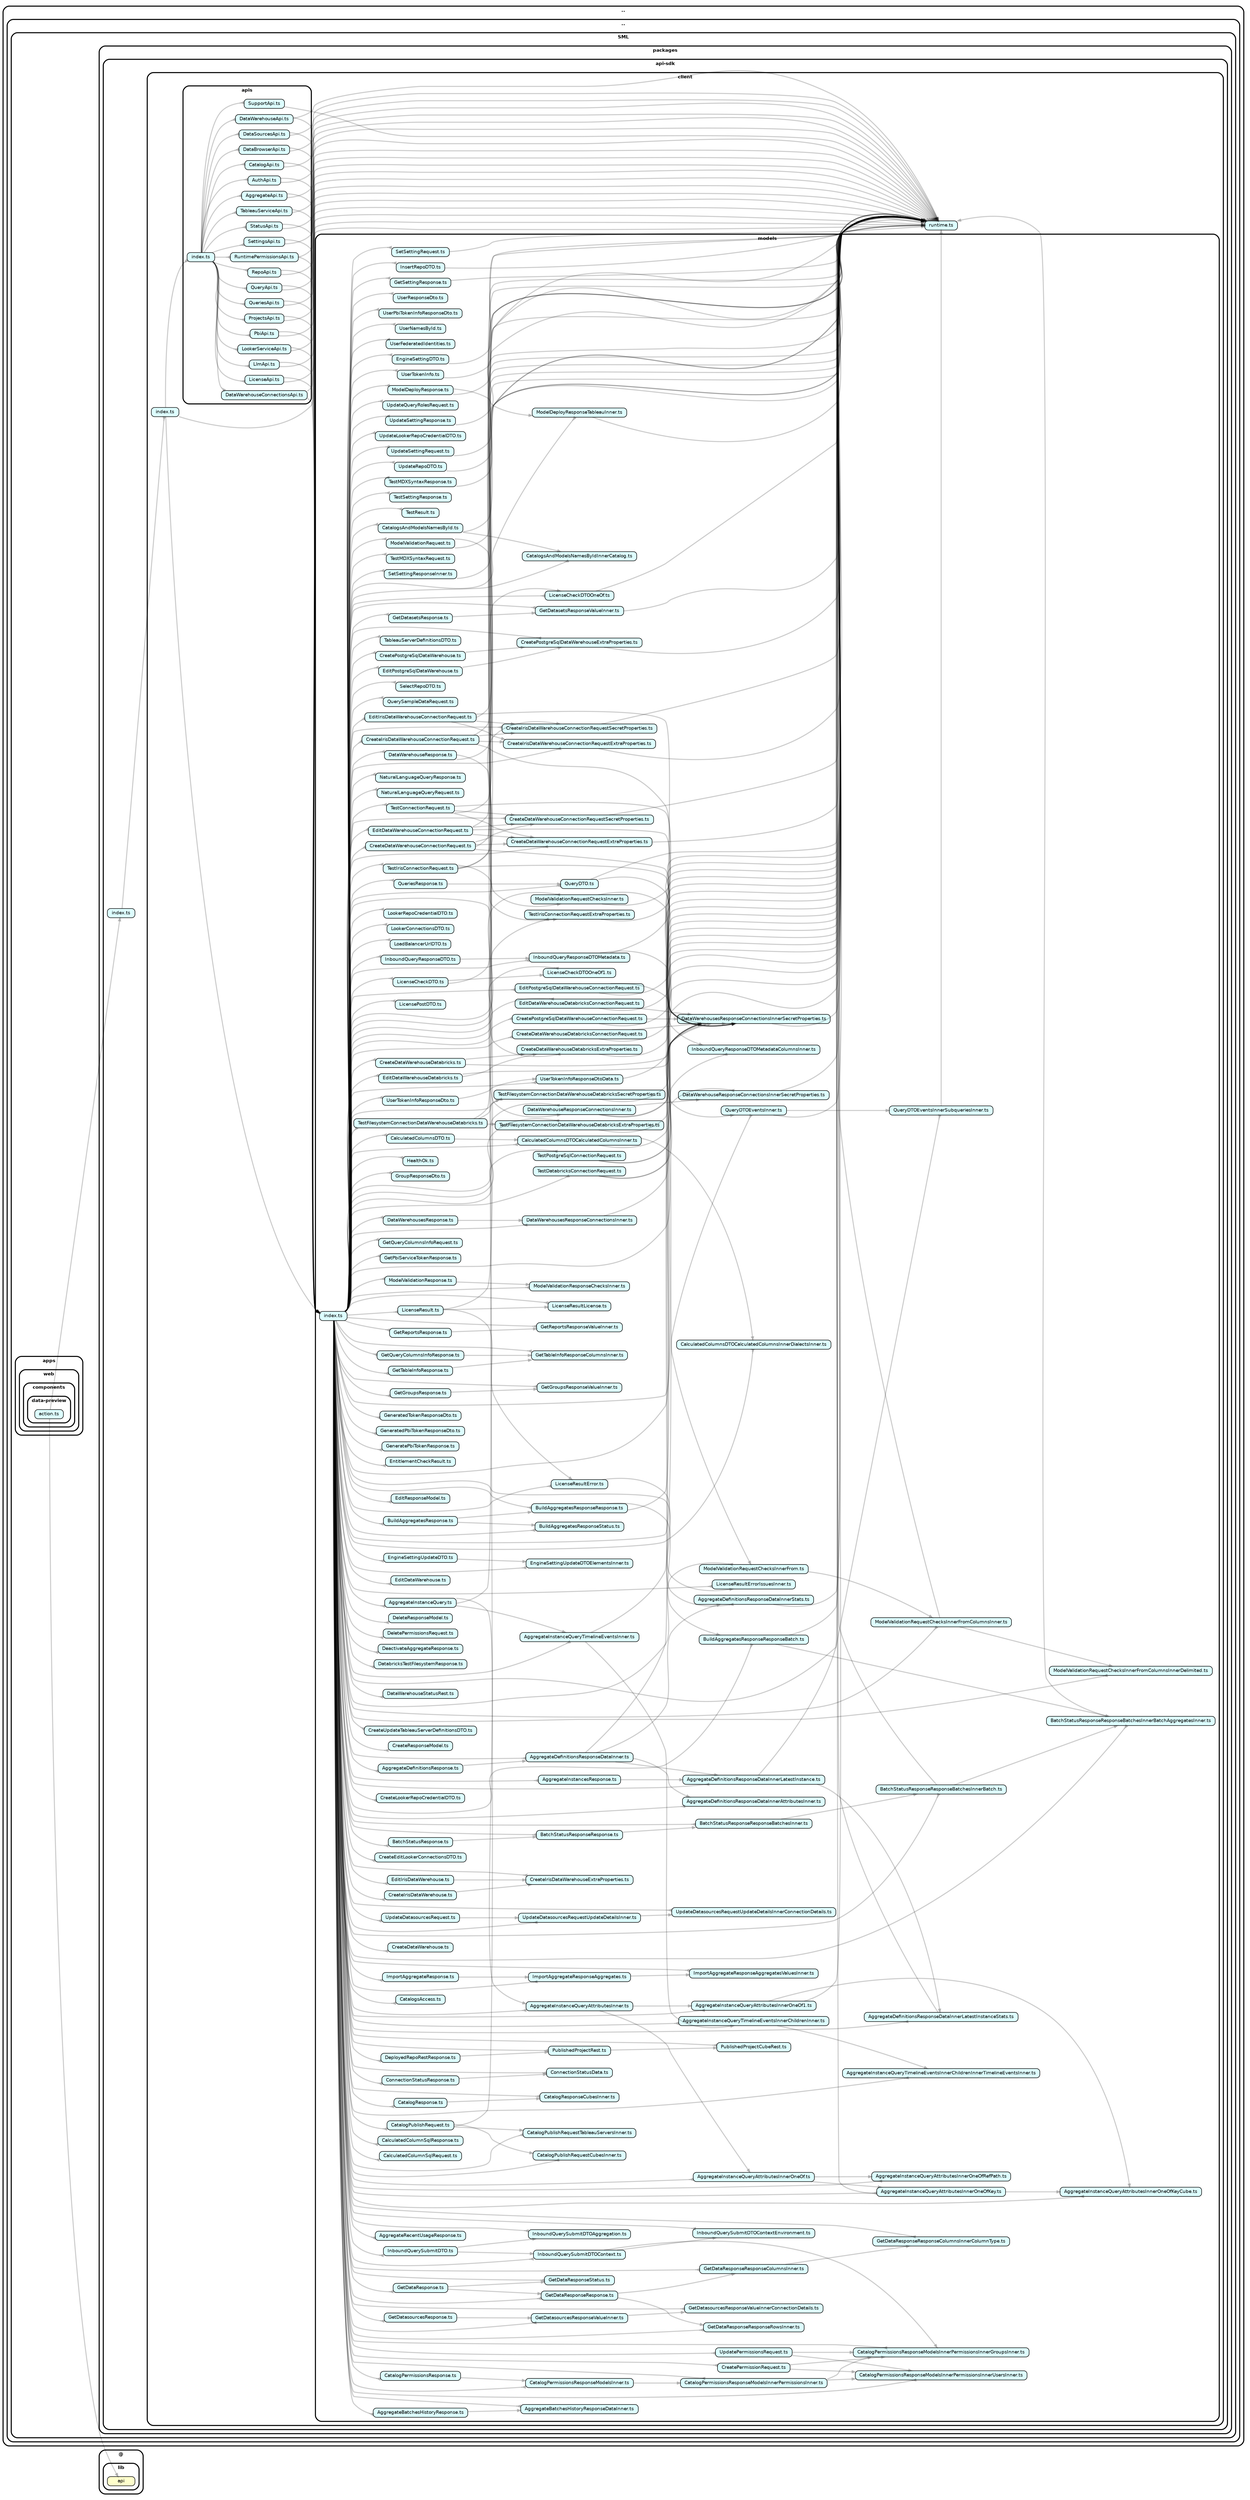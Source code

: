 strict digraph "dependency-cruiser output"{
    rankdir="LR" splines="true" overlap="false" nodesep="0.16" ranksep="0.18" fontname="Helvetica-bold" fontsize="9" style="rounded,bold,filled" fillcolor="#ffffff" compound="true"
    node [shape="box" style="rounded, filled" height="0.2" color="black" fillcolor="#ffffcc" fontcolor="black" fontname="Helvetica" fontsize="9"]
    edge [arrowhead="normal" arrowsize="0.6" penwidth="2.0" color="#00000033" fontname="Helvetica" fontsize="9"]

    subgraph "cluster_.." {label=".." subgraph "cluster_../.." {label=".." subgraph "cluster_../../SML" {label="SML" subgraph "cluster_../../SML/apps" {label="apps" subgraph "cluster_../../SML/apps/web" {label="web" subgraph "cluster_../../SML/apps/web/components" {label="components" subgraph "cluster_../../SML/apps/web/components/data-preview" {label="data-preview" "../../SML/apps/web/components/data-preview/action.ts" [label=<action.ts> tooltip="action.ts" URL="../../SML/apps/web/components/data-preview/action.ts" fillcolor="#ddfeff"] } } } } } } }
    "../../SML/apps/web/components/data-preview/action.ts" -> "@/lib/api"
    "../../SML/apps/web/components/data-preview/action.ts" -> "../../SML/packages/api-sdk/index.ts"
    subgraph "cluster_.." {label=".." subgraph "cluster_../.." {label=".." subgraph "cluster_../../SML" {label="SML" subgraph "cluster_../../SML/packages" {label="packages" subgraph "cluster_../../SML/packages/api-sdk" {label="api-sdk" subgraph "cluster_../../SML/packages/api-sdk/client" {label="client" subgraph "cluster_../../SML/packages/api-sdk/client/apis" {label="apis" "../../SML/packages/api-sdk/client/apis/AggregateApi.ts" [label=<AggregateApi.ts> tooltip="AggregateApi.ts" URL="../../SML/packages/api-sdk/client/apis/AggregateApi.ts" fillcolor="#ddfeff"] } } } } } } }
    "../../SML/packages/api-sdk/client/apis/AggregateApi.ts" -> "../../SML/packages/api-sdk/client/models/index.ts"
    "../../SML/packages/api-sdk/client/apis/AggregateApi.ts" -> "../../SML/packages/api-sdk/client/runtime.ts"
    subgraph "cluster_.." {label=".." subgraph "cluster_../.." {label=".." subgraph "cluster_../../SML" {label="SML" subgraph "cluster_../../SML/packages" {label="packages" subgraph "cluster_../../SML/packages/api-sdk" {label="api-sdk" subgraph "cluster_../../SML/packages/api-sdk/client" {label="client" subgraph "cluster_../../SML/packages/api-sdk/client/apis" {label="apis" "../../SML/packages/api-sdk/client/apis/AuthApi.ts" [label=<AuthApi.ts> tooltip="AuthApi.ts" URL="../../SML/packages/api-sdk/client/apis/AuthApi.ts" fillcolor="#ddfeff"] } } } } } } }
    "../../SML/packages/api-sdk/client/apis/AuthApi.ts" -> "../../SML/packages/api-sdk/client/models/index.ts"
    "../../SML/packages/api-sdk/client/apis/AuthApi.ts" -> "../../SML/packages/api-sdk/client/runtime.ts"
    subgraph "cluster_.." {label=".." subgraph "cluster_../.." {label=".." subgraph "cluster_../../SML" {label="SML" subgraph "cluster_../../SML/packages" {label="packages" subgraph "cluster_../../SML/packages/api-sdk" {label="api-sdk" subgraph "cluster_../../SML/packages/api-sdk/client" {label="client" subgraph "cluster_../../SML/packages/api-sdk/client/apis" {label="apis" "../../SML/packages/api-sdk/client/apis/CatalogApi.ts" [label=<CatalogApi.ts> tooltip="CatalogApi.ts" URL="../../SML/packages/api-sdk/client/apis/CatalogApi.ts" fillcolor="#ddfeff"] } } } } } } }
    "../../SML/packages/api-sdk/client/apis/CatalogApi.ts" -> "../../SML/packages/api-sdk/client/models/index.ts"
    "../../SML/packages/api-sdk/client/apis/CatalogApi.ts" -> "../../SML/packages/api-sdk/client/runtime.ts"
    subgraph "cluster_.." {label=".." subgraph "cluster_../.." {label=".." subgraph "cluster_../../SML" {label="SML" subgraph "cluster_../../SML/packages" {label="packages" subgraph "cluster_../../SML/packages/api-sdk" {label="api-sdk" subgraph "cluster_../../SML/packages/api-sdk/client" {label="client" subgraph "cluster_../../SML/packages/api-sdk/client/apis" {label="apis" "../../SML/packages/api-sdk/client/apis/DataBrowserApi.ts" [label=<DataBrowserApi.ts> tooltip="DataBrowserApi.ts" URL="../../SML/packages/api-sdk/client/apis/DataBrowserApi.ts" fillcolor="#ddfeff"] } } } } } } }
    "../../SML/packages/api-sdk/client/apis/DataBrowserApi.ts" -> "../../SML/packages/api-sdk/client/models/index.ts"
    "../../SML/packages/api-sdk/client/apis/DataBrowserApi.ts" -> "../../SML/packages/api-sdk/client/runtime.ts"
    subgraph "cluster_.." {label=".." subgraph "cluster_../.." {label=".." subgraph "cluster_../../SML" {label="SML" subgraph "cluster_../../SML/packages" {label="packages" subgraph "cluster_../../SML/packages/api-sdk" {label="api-sdk" subgraph "cluster_../../SML/packages/api-sdk/client" {label="client" subgraph "cluster_../../SML/packages/api-sdk/client/apis" {label="apis" "../../SML/packages/api-sdk/client/apis/DataSourcesApi.ts" [label=<DataSourcesApi.ts> tooltip="DataSourcesApi.ts" URL="../../SML/packages/api-sdk/client/apis/DataSourcesApi.ts" fillcolor="#ddfeff"] } } } } } } }
    "../../SML/packages/api-sdk/client/apis/DataSourcesApi.ts" -> "../../SML/packages/api-sdk/client/models/index.ts"
    "../../SML/packages/api-sdk/client/apis/DataSourcesApi.ts" -> "../../SML/packages/api-sdk/client/runtime.ts"
    subgraph "cluster_.." {label=".." subgraph "cluster_../.." {label=".." subgraph "cluster_../../SML" {label="SML" subgraph "cluster_../../SML/packages" {label="packages" subgraph "cluster_../../SML/packages/api-sdk" {label="api-sdk" subgraph "cluster_../../SML/packages/api-sdk/client" {label="client" subgraph "cluster_../../SML/packages/api-sdk/client/apis" {label="apis" "../../SML/packages/api-sdk/client/apis/DataWarehouseApi.ts" [label=<DataWarehouseApi.ts> tooltip="DataWarehouseApi.ts" URL="../../SML/packages/api-sdk/client/apis/DataWarehouseApi.ts" fillcolor="#ddfeff"] } } } } } } }
    "../../SML/packages/api-sdk/client/apis/DataWarehouseApi.ts" -> "../../SML/packages/api-sdk/client/models/index.ts"
    "../../SML/packages/api-sdk/client/apis/DataWarehouseApi.ts" -> "../../SML/packages/api-sdk/client/runtime.ts"
    subgraph "cluster_.." {label=".." subgraph "cluster_../.." {label=".." subgraph "cluster_../../SML" {label="SML" subgraph "cluster_../../SML/packages" {label="packages" subgraph "cluster_../../SML/packages/api-sdk" {label="api-sdk" subgraph "cluster_../../SML/packages/api-sdk/client" {label="client" subgraph "cluster_../../SML/packages/api-sdk/client/apis" {label="apis" "../../SML/packages/api-sdk/client/apis/DataWarehouseConnectionsApi.ts" [label=<DataWarehouseConnectionsApi.ts> tooltip="DataWarehouseConnectionsApi.ts" URL="../../SML/packages/api-sdk/client/apis/DataWarehouseConnectionsApi.ts" fillcolor="#ddfeff"] } } } } } } }
    "../../SML/packages/api-sdk/client/apis/DataWarehouseConnectionsApi.ts" -> "../../SML/packages/api-sdk/client/models/index.ts"
    "../../SML/packages/api-sdk/client/apis/DataWarehouseConnectionsApi.ts" -> "../../SML/packages/api-sdk/client/runtime.ts"
    subgraph "cluster_.." {label=".." subgraph "cluster_../.." {label=".." subgraph "cluster_../../SML" {label="SML" subgraph "cluster_../../SML/packages" {label="packages" subgraph "cluster_../../SML/packages/api-sdk" {label="api-sdk" subgraph "cluster_../../SML/packages/api-sdk/client" {label="client" subgraph "cluster_../../SML/packages/api-sdk/client/apis" {label="apis" "../../SML/packages/api-sdk/client/apis/LicenseApi.ts" [label=<LicenseApi.ts> tooltip="LicenseApi.ts" URL="../../SML/packages/api-sdk/client/apis/LicenseApi.ts" fillcolor="#ddfeff"] } } } } } } }
    "../../SML/packages/api-sdk/client/apis/LicenseApi.ts" -> "../../SML/packages/api-sdk/client/models/index.ts"
    "../../SML/packages/api-sdk/client/apis/LicenseApi.ts" -> "../../SML/packages/api-sdk/client/runtime.ts"
    subgraph "cluster_.." {label=".." subgraph "cluster_../.." {label=".." subgraph "cluster_../../SML" {label="SML" subgraph "cluster_../../SML/packages" {label="packages" subgraph "cluster_../../SML/packages/api-sdk" {label="api-sdk" subgraph "cluster_../../SML/packages/api-sdk/client" {label="client" subgraph "cluster_../../SML/packages/api-sdk/client/apis" {label="apis" "../../SML/packages/api-sdk/client/apis/LlmApi.ts" [label=<LlmApi.ts> tooltip="LlmApi.ts" URL="../../SML/packages/api-sdk/client/apis/LlmApi.ts" fillcolor="#ddfeff"] } } } } } } }
    "../../SML/packages/api-sdk/client/apis/LlmApi.ts" -> "../../SML/packages/api-sdk/client/models/index.ts"
    "../../SML/packages/api-sdk/client/apis/LlmApi.ts" -> "../../SML/packages/api-sdk/client/runtime.ts"
    subgraph "cluster_.." {label=".." subgraph "cluster_../.." {label=".." subgraph "cluster_../../SML" {label="SML" subgraph "cluster_../../SML/packages" {label="packages" subgraph "cluster_../../SML/packages/api-sdk" {label="api-sdk" subgraph "cluster_../../SML/packages/api-sdk/client" {label="client" subgraph "cluster_../../SML/packages/api-sdk/client/apis" {label="apis" "../../SML/packages/api-sdk/client/apis/LookerServiceApi.ts" [label=<LookerServiceApi.ts> tooltip="LookerServiceApi.ts" URL="../../SML/packages/api-sdk/client/apis/LookerServiceApi.ts" fillcolor="#ddfeff"] } } } } } } }
    "../../SML/packages/api-sdk/client/apis/LookerServiceApi.ts" -> "../../SML/packages/api-sdk/client/models/index.ts"
    "../../SML/packages/api-sdk/client/apis/LookerServiceApi.ts" -> "../../SML/packages/api-sdk/client/runtime.ts"
    subgraph "cluster_.." {label=".." subgraph "cluster_../.." {label=".." subgraph "cluster_../../SML" {label="SML" subgraph "cluster_../../SML/packages" {label="packages" subgraph "cluster_../../SML/packages/api-sdk" {label="api-sdk" subgraph "cluster_../../SML/packages/api-sdk/client" {label="client" subgraph "cluster_../../SML/packages/api-sdk/client/apis" {label="apis" "../../SML/packages/api-sdk/client/apis/PbiApi.ts" [label=<PbiApi.ts> tooltip="PbiApi.ts" URL="../../SML/packages/api-sdk/client/apis/PbiApi.ts" fillcolor="#ddfeff"] } } } } } } }
    "../../SML/packages/api-sdk/client/apis/PbiApi.ts" -> "../../SML/packages/api-sdk/client/models/index.ts"
    "../../SML/packages/api-sdk/client/apis/PbiApi.ts" -> "../../SML/packages/api-sdk/client/runtime.ts"
    subgraph "cluster_.." {label=".." subgraph "cluster_../.." {label=".." subgraph "cluster_../../SML" {label="SML" subgraph "cluster_../../SML/packages" {label="packages" subgraph "cluster_../../SML/packages/api-sdk" {label="api-sdk" subgraph "cluster_../../SML/packages/api-sdk/client" {label="client" subgraph "cluster_../../SML/packages/api-sdk/client/apis" {label="apis" "../../SML/packages/api-sdk/client/apis/ProjectsApi.ts" [label=<ProjectsApi.ts> tooltip="ProjectsApi.ts" URL="../../SML/packages/api-sdk/client/apis/ProjectsApi.ts" fillcolor="#ddfeff"] } } } } } } }
    "../../SML/packages/api-sdk/client/apis/ProjectsApi.ts" -> "../../SML/packages/api-sdk/client/models/index.ts"
    "../../SML/packages/api-sdk/client/apis/ProjectsApi.ts" -> "../../SML/packages/api-sdk/client/runtime.ts"
    subgraph "cluster_.." {label=".." subgraph "cluster_../.." {label=".." subgraph "cluster_../../SML" {label="SML" subgraph "cluster_../../SML/packages" {label="packages" subgraph "cluster_../../SML/packages/api-sdk" {label="api-sdk" subgraph "cluster_../../SML/packages/api-sdk/client" {label="client" subgraph "cluster_../../SML/packages/api-sdk/client/apis" {label="apis" "../../SML/packages/api-sdk/client/apis/QueriesApi.ts" [label=<QueriesApi.ts> tooltip="QueriesApi.ts" URL="../../SML/packages/api-sdk/client/apis/QueriesApi.ts" fillcolor="#ddfeff"] } } } } } } }
    "../../SML/packages/api-sdk/client/apis/QueriesApi.ts" -> "../../SML/packages/api-sdk/client/models/index.ts"
    "../../SML/packages/api-sdk/client/apis/QueriesApi.ts" -> "../../SML/packages/api-sdk/client/runtime.ts"
    subgraph "cluster_.." {label=".." subgraph "cluster_../.." {label=".." subgraph "cluster_../../SML" {label="SML" subgraph "cluster_../../SML/packages" {label="packages" subgraph "cluster_../../SML/packages/api-sdk" {label="api-sdk" subgraph "cluster_../../SML/packages/api-sdk/client" {label="client" subgraph "cluster_../../SML/packages/api-sdk/client/apis" {label="apis" "../../SML/packages/api-sdk/client/apis/QueryApi.ts" [label=<QueryApi.ts> tooltip="QueryApi.ts" URL="../../SML/packages/api-sdk/client/apis/QueryApi.ts" fillcolor="#ddfeff"] } } } } } } }
    "../../SML/packages/api-sdk/client/apis/QueryApi.ts" -> "../../SML/packages/api-sdk/client/models/index.ts"
    "../../SML/packages/api-sdk/client/apis/QueryApi.ts" -> "../../SML/packages/api-sdk/client/runtime.ts"
    subgraph "cluster_.." {label=".." subgraph "cluster_../.." {label=".." subgraph "cluster_../../SML" {label="SML" subgraph "cluster_../../SML/packages" {label="packages" subgraph "cluster_../../SML/packages/api-sdk" {label="api-sdk" subgraph "cluster_../../SML/packages/api-sdk/client" {label="client" subgraph "cluster_../../SML/packages/api-sdk/client/apis" {label="apis" "../../SML/packages/api-sdk/client/apis/RepoApi.ts" [label=<RepoApi.ts> tooltip="RepoApi.ts" URL="../../SML/packages/api-sdk/client/apis/RepoApi.ts" fillcolor="#ddfeff"] } } } } } } }
    "../../SML/packages/api-sdk/client/apis/RepoApi.ts" -> "../../SML/packages/api-sdk/client/models/index.ts"
    "../../SML/packages/api-sdk/client/apis/RepoApi.ts" -> "../../SML/packages/api-sdk/client/runtime.ts"
    subgraph "cluster_.." {label=".." subgraph "cluster_../.." {label=".." subgraph "cluster_../../SML" {label="SML" subgraph "cluster_../../SML/packages" {label="packages" subgraph "cluster_../../SML/packages/api-sdk" {label="api-sdk" subgraph "cluster_../../SML/packages/api-sdk/client" {label="client" subgraph "cluster_../../SML/packages/api-sdk/client/apis" {label="apis" "../../SML/packages/api-sdk/client/apis/RuntimePermissionsApi.ts" [label=<RuntimePermissionsApi.ts> tooltip="RuntimePermissionsApi.ts" URL="../../SML/packages/api-sdk/client/apis/RuntimePermissionsApi.ts" fillcolor="#ddfeff"] } } } } } } }
    "../../SML/packages/api-sdk/client/apis/RuntimePermissionsApi.ts" -> "../../SML/packages/api-sdk/client/models/index.ts"
    "../../SML/packages/api-sdk/client/apis/RuntimePermissionsApi.ts" -> "../../SML/packages/api-sdk/client/runtime.ts"
    subgraph "cluster_.." {label=".." subgraph "cluster_../.." {label=".." subgraph "cluster_../../SML" {label="SML" subgraph "cluster_../../SML/packages" {label="packages" subgraph "cluster_../../SML/packages/api-sdk" {label="api-sdk" subgraph "cluster_../../SML/packages/api-sdk/client" {label="client" subgraph "cluster_../../SML/packages/api-sdk/client/apis" {label="apis" "../../SML/packages/api-sdk/client/apis/SettingsApi.ts" [label=<SettingsApi.ts> tooltip="SettingsApi.ts" URL="../../SML/packages/api-sdk/client/apis/SettingsApi.ts" fillcolor="#ddfeff"] } } } } } } }
    "../../SML/packages/api-sdk/client/apis/SettingsApi.ts" -> "../../SML/packages/api-sdk/client/models/index.ts"
    "../../SML/packages/api-sdk/client/apis/SettingsApi.ts" -> "../../SML/packages/api-sdk/client/runtime.ts"
    subgraph "cluster_.." {label=".." subgraph "cluster_../.." {label=".." subgraph "cluster_../../SML" {label="SML" subgraph "cluster_../../SML/packages" {label="packages" subgraph "cluster_../../SML/packages/api-sdk" {label="api-sdk" subgraph "cluster_../../SML/packages/api-sdk/client" {label="client" subgraph "cluster_../../SML/packages/api-sdk/client/apis" {label="apis" "../../SML/packages/api-sdk/client/apis/StatusApi.ts" [label=<StatusApi.ts> tooltip="StatusApi.ts" URL="../../SML/packages/api-sdk/client/apis/StatusApi.ts" fillcolor="#ddfeff"] } } } } } } }
    "../../SML/packages/api-sdk/client/apis/StatusApi.ts" -> "../../SML/packages/api-sdk/client/models/index.ts"
    "../../SML/packages/api-sdk/client/apis/StatusApi.ts" -> "../../SML/packages/api-sdk/client/runtime.ts"
    subgraph "cluster_.." {label=".." subgraph "cluster_../.." {label=".." subgraph "cluster_../../SML" {label="SML" subgraph "cluster_../../SML/packages" {label="packages" subgraph "cluster_../../SML/packages/api-sdk" {label="api-sdk" subgraph "cluster_../../SML/packages/api-sdk/client" {label="client" subgraph "cluster_../../SML/packages/api-sdk/client/apis" {label="apis" "../../SML/packages/api-sdk/client/apis/SupportApi.ts" [label=<SupportApi.ts> tooltip="SupportApi.ts" URL="../../SML/packages/api-sdk/client/apis/SupportApi.ts" fillcolor="#ddfeff"] } } } } } } }
    "../../SML/packages/api-sdk/client/apis/SupportApi.ts" -> "../../SML/packages/api-sdk/client/runtime.ts"
    subgraph "cluster_.." {label=".." subgraph "cluster_../.." {label=".." subgraph "cluster_../../SML" {label="SML" subgraph "cluster_../../SML/packages" {label="packages" subgraph "cluster_../../SML/packages/api-sdk" {label="api-sdk" subgraph "cluster_../../SML/packages/api-sdk/client" {label="client" subgraph "cluster_../../SML/packages/api-sdk/client/apis" {label="apis" "../../SML/packages/api-sdk/client/apis/TableauServiceApi.ts" [label=<TableauServiceApi.ts> tooltip="TableauServiceApi.ts" URL="../../SML/packages/api-sdk/client/apis/TableauServiceApi.ts" fillcolor="#ddfeff"] } } } } } } }
    "../../SML/packages/api-sdk/client/apis/TableauServiceApi.ts" -> "../../SML/packages/api-sdk/client/models/index.ts"
    "../../SML/packages/api-sdk/client/apis/TableauServiceApi.ts" -> "../../SML/packages/api-sdk/client/runtime.ts"
    subgraph "cluster_.." {label=".." subgraph "cluster_../.." {label=".." subgraph "cluster_../../SML" {label="SML" subgraph "cluster_../../SML/packages" {label="packages" subgraph "cluster_../../SML/packages/api-sdk" {label="api-sdk" subgraph "cluster_../../SML/packages/api-sdk/client" {label="client" subgraph "cluster_../../SML/packages/api-sdk/client/apis" {label="apis" "../../SML/packages/api-sdk/client/apis/index.ts" [label=<index.ts> tooltip="index.ts" URL="../../SML/packages/api-sdk/client/apis/index.ts" fillcolor="#ddfeff"] } } } } } } }
    "../../SML/packages/api-sdk/client/apis/index.ts" -> "../../SML/packages/api-sdk/client/apis/AggregateApi.ts" [arrowhead="inv"]
    "../../SML/packages/api-sdk/client/apis/index.ts" -> "../../SML/packages/api-sdk/client/apis/AuthApi.ts" [arrowhead="inv"]
    "../../SML/packages/api-sdk/client/apis/index.ts" -> "../../SML/packages/api-sdk/client/apis/CatalogApi.ts" [arrowhead="inv"]
    "../../SML/packages/api-sdk/client/apis/index.ts" -> "../../SML/packages/api-sdk/client/apis/DataBrowserApi.ts" [arrowhead="inv"]
    "../../SML/packages/api-sdk/client/apis/index.ts" -> "../../SML/packages/api-sdk/client/apis/DataSourcesApi.ts" [arrowhead="inv"]
    "../../SML/packages/api-sdk/client/apis/index.ts" -> "../../SML/packages/api-sdk/client/apis/DataWarehouseApi.ts" [arrowhead="inv"]
    "../../SML/packages/api-sdk/client/apis/index.ts" -> "../../SML/packages/api-sdk/client/apis/DataWarehouseConnectionsApi.ts" [arrowhead="inv"]
    "../../SML/packages/api-sdk/client/apis/index.ts" -> "../../SML/packages/api-sdk/client/apis/LicenseApi.ts" [arrowhead="inv"]
    "../../SML/packages/api-sdk/client/apis/index.ts" -> "../../SML/packages/api-sdk/client/apis/LlmApi.ts" [arrowhead="inv"]
    "../../SML/packages/api-sdk/client/apis/index.ts" -> "../../SML/packages/api-sdk/client/apis/LookerServiceApi.ts" [arrowhead="inv"]
    "../../SML/packages/api-sdk/client/apis/index.ts" -> "../../SML/packages/api-sdk/client/apis/PbiApi.ts" [arrowhead="inv"]
    "../../SML/packages/api-sdk/client/apis/index.ts" -> "../../SML/packages/api-sdk/client/apis/ProjectsApi.ts" [arrowhead="inv"]
    "../../SML/packages/api-sdk/client/apis/index.ts" -> "../../SML/packages/api-sdk/client/apis/QueriesApi.ts" [arrowhead="inv"]
    "../../SML/packages/api-sdk/client/apis/index.ts" -> "../../SML/packages/api-sdk/client/apis/QueryApi.ts" [arrowhead="inv"]
    "../../SML/packages/api-sdk/client/apis/index.ts" -> "../../SML/packages/api-sdk/client/apis/RepoApi.ts" [arrowhead="inv"]
    "../../SML/packages/api-sdk/client/apis/index.ts" -> "../../SML/packages/api-sdk/client/apis/RuntimePermissionsApi.ts" [arrowhead="inv"]
    "../../SML/packages/api-sdk/client/apis/index.ts" -> "../../SML/packages/api-sdk/client/apis/SettingsApi.ts" [arrowhead="inv"]
    "../../SML/packages/api-sdk/client/apis/index.ts" -> "../../SML/packages/api-sdk/client/apis/StatusApi.ts" [arrowhead="inv"]
    "../../SML/packages/api-sdk/client/apis/index.ts" -> "../../SML/packages/api-sdk/client/apis/SupportApi.ts" [arrowhead="inv"]
    "../../SML/packages/api-sdk/client/apis/index.ts" -> "../../SML/packages/api-sdk/client/apis/TableauServiceApi.ts" [arrowhead="inv"]
    subgraph "cluster_.." {label=".." subgraph "cluster_../.." {label=".." subgraph "cluster_../../SML" {label="SML" subgraph "cluster_../../SML/packages" {label="packages" subgraph "cluster_../../SML/packages/api-sdk" {label="api-sdk" subgraph "cluster_../../SML/packages/api-sdk/client" {label="client" "../../SML/packages/api-sdk/client/index.ts" [label=<index.ts> tooltip="index.ts" URL="../../SML/packages/api-sdk/client/index.ts" fillcolor="#ddfeff"] } } } } } }
    "../../SML/packages/api-sdk/client/index.ts" -> "../../SML/packages/api-sdk/client/apis/index.ts" [arrowhead="inv"]
    "../../SML/packages/api-sdk/client/index.ts" -> "../../SML/packages/api-sdk/client/models/index.ts" [arrowhead="inv"]
    "../../SML/packages/api-sdk/client/index.ts" -> "../../SML/packages/api-sdk/client/runtime.ts" [arrowhead="inv"]
    subgraph "cluster_.." {label=".." subgraph "cluster_../.." {label=".." subgraph "cluster_../../SML" {label="SML" subgraph "cluster_../../SML/packages" {label="packages" subgraph "cluster_../../SML/packages/api-sdk" {label="api-sdk" subgraph "cluster_../../SML/packages/api-sdk/client" {label="client" subgraph "cluster_../../SML/packages/api-sdk/client/models" {label="models" "../../SML/packages/api-sdk/client/models/AggregateBatchesHistoryResponse.ts" [label=<AggregateBatchesHistoryResponse.ts> tooltip="AggregateBatchesHistoryResponse.ts" URL="../../SML/packages/api-sdk/client/models/AggregateBatchesHistoryResponse.ts" fillcolor="#ddfeff"] } } } } } } }
    "../../SML/packages/api-sdk/client/models/AggregateBatchesHistoryResponse.ts" -> "../../SML/packages/api-sdk/client/models/AggregateBatchesHistoryResponseDataInner.ts"
    subgraph "cluster_.." {label=".." subgraph "cluster_../.." {label=".." subgraph "cluster_../../SML" {label="SML" subgraph "cluster_../../SML/packages" {label="packages" subgraph "cluster_../../SML/packages/api-sdk" {label="api-sdk" subgraph "cluster_../../SML/packages/api-sdk/client" {label="client" subgraph "cluster_../../SML/packages/api-sdk/client/models" {label="models" "../../SML/packages/api-sdk/client/models/AggregateBatchesHistoryResponseDataInner.ts" [label=<AggregateBatchesHistoryResponseDataInner.ts> tooltip="AggregateBatchesHistoryResponseDataInner.ts" URL="../../SML/packages/api-sdk/client/models/AggregateBatchesHistoryResponseDataInner.ts" fillcolor="#ddfeff"] } } } } } } }
    subgraph "cluster_.." {label=".." subgraph "cluster_../.." {label=".." subgraph "cluster_../../SML" {label="SML" subgraph "cluster_../../SML/packages" {label="packages" subgraph "cluster_../../SML/packages/api-sdk" {label="api-sdk" subgraph "cluster_../../SML/packages/api-sdk/client" {label="client" subgraph "cluster_../../SML/packages/api-sdk/client/models" {label="models" "../../SML/packages/api-sdk/client/models/AggregateDefinitionsResponse.ts" [label=<AggregateDefinitionsResponse.ts> tooltip="AggregateDefinitionsResponse.ts" URL="../../SML/packages/api-sdk/client/models/AggregateDefinitionsResponse.ts" fillcolor="#ddfeff"] } } } } } } }
    "../../SML/packages/api-sdk/client/models/AggregateDefinitionsResponse.ts" -> "../../SML/packages/api-sdk/client/models/AggregateDefinitionsResponseDataInner.ts"
    subgraph "cluster_.." {label=".." subgraph "cluster_../.." {label=".." subgraph "cluster_../../SML" {label="SML" subgraph "cluster_../../SML/packages" {label="packages" subgraph "cluster_../../SML/packages/api-sdk" {label="api-sdk" subgraph "cluster_../../SML/packages/api-sdk/client" {label="client" subgraph "cluster_../../SML/packages/api-sdk/client/models" {label="models" "../../SML/packages/api-sdk/client/models/AggregateDefinitionsResponseDataInner.ts" [label=<AggregateDefinitionsResponseDataInner.ts> tooltip="AggregateDefinitionsResponseDataInner.ts" URL="../../SML/packages/api-sdk/client/models/AggregateDefinitionsResponseDataInner.ts" fillcolor="#ddfeff"] } } } } } } }
    "../../SML/packages/api-sdk/client/models/AggregateDefinitionsResponseDataInner.ts" -> "../../SML/packages/api-sdk/client/runtime.ts"
    "../../SML/packages/api-sdk/client/models/AggregateDefinitionsResponseDataInner.ts" -> "../../SML/packages/api-sdk/client/models/AggregateDefinitionsResponseDataInnerAttributesInner.ts"
    "../../SML/packages/api-sdk/client/models/AggregateDefinitionsResponseDataInner.ts" -> "../../SML/packages/api-sdk/client/models/AggregateDefinitionsResponseDataInnerLatestInstance.ts"
    "../../SML/packages/api-sdk/client/models/AggregateDefinitionsResponseDataInner.ts" -> "../../SML/packages/api-sdk/client/models/AggregateDefinitionsResponseDataInnerStats.ts"
    subgraph "cluster_.." {label=".." subgraph "cluster_../.." {label=".." subgraph "cluster_../../SML" {label="SML" subgraph "cluster_../../SML/packages" {label="packages" subgraph "cluster_../../SML/packages/api-sdk" {label="api-sdk" subgraph "cluster_../../SML/packages/api-sdk/client" {label="client" subgraph "cluster_../../SML/packages/api-sdk/client/models" {label="models" "../../SML/packages/api-sdk/client/models/AggregateDefinitionsResponseDataInnerAttributesInner.ts" [label=<AggregateDefinitionsResponseDataInnerAttributesInner.ts> tooltip="AggregateDefinitionsResponseDataInnerAttributesInner.ts" URL="../../SML/packages/api-sdk/client/models/AggregateDefinitionsResponseDataInnerAttributesInner.ts" fillcolor="#ddfeff"] } } } } } } }
    subgraph "cluster_.." {label=".." subgraph "cluster_../.." {label=".." subgraph "cluster_../../SML" {label="SML" subgraph "cluster_../../SML/packages" {label="packages" subgraph "cluster_../../SML/packages/api-sdk" {label="api-sdk" subgraph "cluster_../../SML/packages/api-sdk/client" {label="client" subgraph "cluster_../../SML/packages/api-sdk/client/models" {label="models" "../../SML/packages/api-sdk/client/models/AggregateDefinitionsResponseDataInnerLatestInstance.ts" [label=<AggregateDefinitionsResponseDataInnerLatestInstance.ts> tooltip="AggregateDefinitionsResponseDataInnerLatestInstance.ts" URL="../../SML/packages/api-sdk/client/models/AggregateDefinitionsResponseDataInnerLatestInstance.ts" fillcolor="#ddfeff"] } } } } } } }
    "../../SML/packages/api-sdk/client/models/AggregateDefinitionsResponseDataInnerLatestInstance.ts" -> "../../SML/packages/api-sdk/client/runtime.ts"
    "../../SML/packages/api-sdk/client/models/AggregateDefinitionsResponseDataInnerLatestInstance.ts" -> "../../SML/packages/api-sdk/client/models/AggregateDefinitionsResponseDataInnerLatestInstanceStats.ts"
    subgraph "cluster_.." {label=".." subgraph "cluster_../.." {label=".." subgraph "cluster_../../SML" {label="SML" subgraph "cluster_../../SML/packages" {label="packages" subgraph "cluster_../../SML/packages/api-sdk" {label="api-sdk" subgraph "cluster_../../SML/packages/api-sdk/client" {label="client" subgraph "cluster_../../SML/packages/api-sdk/client/models" {label="models" "../../SML/packages/api-sdk/client/models/AggregateDefinitionsResponseDataInnerLatestInstanceStats.ts" [label=<AggregateDefinitionsResponseDataInnerLatestInstanceStats.ts> tooltip="AggregateDefinitionsResponseDataInnerLatestInstanceStats.ts" URL="../../SML/packages/api-sdk/client/models/AggregateDefinitionsResponseDataInnerLatestInstanceStats.ts" fillcolor="#ddfeff"] } } } } } } }
    "../../SML/packages/api-sdk/client/models/AggregateDefinitionsResponseDataInnerLatestInstanceStats.ts" -> "../../SML/packages/api-sdk/client/runtime.ts"
    subgraph "cluster_.." {label=".." subgraph "cluster_../.." {label=".." subgraph "cluster_../../SML" {label="SML" subgraph "cluster_../../SML/packages" {label="packages" subgraph "cluster_../../SML/packages/api-sdk" {label="api-sdk" subgraph "cluster_../../SML/packages/api-sdk/client" {label="client" subgraph "cluster_../../SML/packages/api-sdk/client/models" {label="models" "../../SML/packages/api-sdk/client/models/AggregateDefinitionsResponseDataInnerStats.ts" [label=<AggregateDefinitionsResponseDataInnerStats.ts> tooltip="AggregateDefinitionsResponseDataInnerStats.ts" URL="../../SML/packages/api-sdk/client/models/AggregateDefinitionsResponseDataInnerStats.ts" fillcolor="#ddfeff"] } } } } } } }
    "../../SML/packages/api-sdk/client/models/AggregateDefinitionsResponseDataInnerStats.ts" -> "../../SML/packages/api-sdk/client/runtime.ts"
    subgraph "cluster_.." {label=".." subgraph "cluster_../.." {label=".." subgraph "cluster_../../SML" {label="SML" subgraph "cluster_../../SML/packages" {label="packages" subgraph "cluster_../../SML/packages/api-sdk" {label="api-sdk" subgraph "cluster_../../SML/packages/api-sdk/client" {label="client" subgraph "cluster_../../SML/packages/api-sdk/client/models" {label="models" "../../SML/packages/api-sdk/client/models/AggregateInstanceQuery.ts" [label=<AggregateInstanceQuery.ts> tooltip="AggregateInstanceQuery.ts" URL="../../SML/packages/api-sdk/client/models/AggregateInstanceQuery.ts" fillcolor="#ddfeff"] } } } } } } }
    "../../SML/packages/api-sdk/client/models/AggregateInstanceQuery.ts" -> "../../SML/packages/api-sdk/client/runtime.ts"
    "../../SML/packages/api-sdk/client/models/AggregateInstanceQuery.ts" -> "../../SML/packages/api-sdk/client/models/AggregateInstanceQueryAttributesInner.ts"
    "../../SML/packages/api-sdk/client/models/AggregateInstanceQuery.ts" -> "../../SML/packages/api-sdk/client/models/AggregateInstanceQueryTimelineEventsInner.ts"
    subgraph "cluster_.." {label=".." subgraph "cluster_../.." {label=".." subgraph "cluster_../../SML" {label="SML" subgraph "cluster_../../SML/packages" {label="packages" subgraph "cluster_../../SML/packages/api-sdk" {label="api-sdk" subgraph "cluster_../../SML/packages/api-sdk/client" {label="client" subgraph "cluster_../../SML/packages/api-sdk/client/models" {label="models" "../../SML/packages/api-sdk/client/models/AggregateInstanceQueryAttributesInner.ts" [label=<AggregateInstanceQueryAttributesInner.ts> tooltip="AggregateInstanceQueryAttributesInner.ts" URL="../../SML/packages/api-sdk/client/models/AggregateInstanceQueryAttributesInner.ts" fillcolor="#ddfeff"] } } } } } } }
    "../../SML/packages/api-sdk/client/models/AggregateInstanceQueryAttributesInner.ts" -> "../../SML/packages/api-sdk/client/models/AggregateInstanceQueryAttributesInnerOneOf.ts"
    "../../SML/packages/api-sdk/client/models/AggregateInstanceQueryAttributesInner.ts" -> "../../SML/packages/api-sdk/client/models/AggregateInstanceQueryAttributesInnerOneOf1.ts"
    subgraph "cluster_.." {label=".." subgraph "cluster_../.." {label=".." subgraph "cluster_../../SML" {label="SML" subgraph "cluster_../../SML/packages" {label="packages" subgraph "cluster_../../SML/packages/api-sdk" {label="api-sdk" subgraph "cluster_../../SML/packages/api-sdk/client" {label="client" subgraph "cluster_../../SML/packages/api-sdk/client/models" {label="models" "../../SML/packages/api-sdk/client/models/AggregateInstanceQueryAttributesInnerOneOf.ts" [label=<AggregateInstanceQueryAttributesInnerOneOf.ts> tooltip="AggregateInstanceQueryAttributesInnerOneOf.ts" URL="../../SML/packages/api-sdk/client/models/AggregateInstanceQueryAttributesInnerOneOf.ts" fillcolor="#ddfeff"] } } } } } } }
    "../../SML/packages/api-sdk/client/models/AggregateInstanceQueryAttributesInnerOneOf.ts" -> "../../SML/packages/api-sdk/client/models/AggregateInstanceQueryAttributesInnerOneOfKey.ts"
    "../../SML/packages/api-sdk/client/models/AggregateInstanceQueryAttributesInnerOneOf.ts" -> "../../SML/packages/api-sdk/client/models/AggregateInstanceQueryAttributesInnerOneOfRefPath.ts"
    subgraph "cluster_.." {label=".." subgraph "cluster_../.." {label=".." subgraph "cluster_../../SML" {label="SML" subgraph "cluster_../../SML/packages" {label="packages" subgraph "cluster_../../SML/packages/api-sdk" {label="api-sdk" subgraph "cluster_../../SML/packages/api-sdk/client" {label="client" subgraph "cluster_../../SML/packages/api-sdk/client/models" {label="models" "../../SML/packages/api-sdk/client/models/AggregateInstanceQueryAttributesInnerOneOf1.ts" [label=<AggregateInstanceQueryAttributesInnerOneOf1.ts> tooltip="AggregateInstanceQueryAttributesInnerOneOf1.ts" URL="../../SML/packages/api-sdk/client/models/AggregateInstanceQueryAttributesInnerOneOf1.ts" fillcolor="#ddfeff"] } } } } } } }
    "../../SML/packages/api-sdk/client/models/AggregateInstanceQueryAttributesInnerOneOf1.ts" -> "../../SML/packages/api-sdk/client/runtime.ts"
    "../../SML/packages/api-sdk/client/models/AggregateInstanceQueryAttributesInnerOneOf1.ts" -> "../../SML/packages/api-sdk/client/models/AggregateInstanceQueryAttributesInnerOneOfKeyCube.ts"
    subgraph "cluster_.." {label=".." subgraph "cluster_../.." {label=".." subgraph "cluster_../../SML" {label="SML" subgraph "cluster_../../SML/packages" {label="packages" subgraph "cluster_../../SML/packages/api-sdk" {label="api-sdk" subgraph "cluster_../../SML/packages/api-sdk/client" {label="client" subgraph "cluster_../../SML/packages/api-sdk/client/models" {label="models" "../../SML/packages/api-sdk/client/models/AggregateInstanceQueryAttributesInnerOneOfKey.ts" [label=<AggregateInstanceQueryAttributesInnerOneOfKey.ts> tooltip="AggregateInstanceQueryAttributesInnerOneOfKey.ts" URL="../../SML/packages/api-sdk/client/models/AggregateInstanceQueryAttributesInnerOneOfKey.ts" fillcolor="#ddfeff"] } } } } } } }
    "../../SML/packages/api-sdk/client/models/AggregateInstanceQueryAttributesInnerOneOfKey.ts" -> "../../SML/packages/api-sdk/client/runtime.ts"
    "../../SML/packages/api-sdk/client/models/AggregateInstanceQueryAttributesInnerOneOfKey.ts" -> "../../SML/packages/api-sdk/client/models/AggregateInstanceQueryAttributesInnerOneOfKeyCube.ts"
    subgraph "cluster_.." {label=".." subgraph "cluster_../.." {label=".." subgraph "cluster_../../SML" {label="SML" subgraph "cluster_../../SML/packages" {label="packages" subgraph "cluster_../../SML/packages/api-sdk" {label="api-sdk" subgraph "cluster_../../SML/packages/api-sdk/client" {label="client" subgraph "cluster_../../SML/packages/api-sdk/client/models" {label="models" "../../SML/packages/api-sdk/client/models/AggregateInstanceQueryAttributesInnerOneOfKeyCube.ts" [label=<AggregateInstanceQueryAttributesInnerOneOfKeyCube.ts> tooltip="AggregateInstanceQueryAttributesInnerOneOfKeyCube.ts" URL="../../SML/packages/api-sdk/client/models/AggregateInstanceQueryAttributesInnerOneOfKeyCube.ts" fillcolor="#ddfeff"] } } } } } } }
    subgraph "cluster_.." {label=".." subgraph "cluster_../.." {label=".." subgraph "cluster_../../SML" {label="SML" subgraph "cluster_../../SML/packages" {label="packages" subgraph "cluster_../../SML/packages/api-sdk" {label="api-sdk" subgraph "cluster_../../SML/packages/api-sdk/client" {label="client" subgraph "cluster_../../SML/packages/api-sdk/client/models" {label="models" "../../SML/packages/api-sdk/client/models/AggregateInstanceQueryAttributesInnerOneOfRefPath.ts" [label=<AggregateInstanceQueryAttributesInnerOneOfRefPath.ts> tooltip="AggregateInstanceQueryAttributesInnerOneOfRefPath.ts" URL="../../SML/packages/api-sdk/client/models/AggregateInstanceQueryAttributesInnerOneOfRefPath.ts" fillcolor="#ddfeff"] } } } } } } }
    subgraph "cluster_.." {label=".." subgraph "cluster_../.." {label=".." subgraph "cluster_../../SML" {label="SML" subgraph "cluster_../../SML/packages" {label="packages" subgraph "cluster_../../SML/packages/api-sdk" {label="api-sdk" subgraph "cluster_../../SML/packages/api-sdk/client" {label="client" subgraph "cluster_../../SML/packages/api-sdk/client/models" {label="models" "../../SML/packages/api-sdk/client/models/AggregateInstanceQueryTimelineEventsInner.ts" [label=<AggregateInstanceQueryTimelineEventsInner.ts> tooltip="AggregateInstanceQueryTimelineEventsInner.ts" URL="../../SML/packages/api-sdk/client/models/AggregateInstanceQueryTimelineEventsInner.ts" fillcolor="#ddfeff"] } } } } } } }
    "../../SML/packages/api-sdk/client/models/AggregateInstanceQueryTimelineEventsInner.ts" -> "../../SML/packages/api-sdk/client/runtime.ts"
    "../../SML/packages/api-sdk/client/models/AggregateInstanceQueryTimelineEventsInner.ts" -> "../../SML/packages/api-sdk/client/models/AggregateInstanceQueryTimelineEventsInnerChildrenInner.ts"
    subgraph "cluster_.." {label=".." subgraph "cluster_../.." {label=".." subgraph "cluster_../../SML" {label="SML" subgraph "cluster_../../SML/packages" {label="packages" subgraph "cluster_../../SML/packages/api-sdk" {label="api-sdk" subgraph "cluster_../../SML/packages/api-sdk/client" {label="client" subgraph "cluster_../../SML/packages/api-sdk/client/models" {label="models" "../../SML/packages/api-sdk/client/models/AggregateInstanceQueryTimelineEventsInnerChildrenInner.ts" [label=<AggregateInstanceQueryTimelineEventsInnerChildrenInner.ts> tooltip="AggregateInstanceQueryTimelineEventsInnerChildrenInner.ts" URL="../../SML/packages/api-sdk/client/models/AggregateInstanceQueryTimelineEventsInnerChildrenInner.ts" fillcolor="#ddfeff"] } } } } } } }
    "../../SML/packages/api-sdk/client/models/AggregateInstanceQueryTimelineEventsInnerChildrenInner.ts" -> "../../SML/packages/api-sdk/client/models/AggregateInstanceQueryTimelineEventsInnerChildrenInnerTimelineEventsInner.ts"
    subgraph "cluster_.." {label=".." subgraph "cluster_../.." {label=".." subgraph "cluster_../../SML" {label="SML" subgraph "cluster_../../SML/packages" {label="packages" subgraph "cluster_../../SML/packages/api-sdk" {label="api-sdk" subgraph "cluster_../../SML/packages/api-sdk/client" {label="client" subgraph "cluster_../../SML/packages/api-sdk/client/models" {label="models" "../../SML/packages/api-sdk/client/models/AggregateInstanceQueryTimelineEventsInnerChildrenInnerTimelineEventsInner.ts" [label=<AggregateInstanceQueryTimelineEventsInnerChildrenInnerTimelineEventsInner.ts> tooltip="AggregateInstanceQueryTimelineEventsInnerChildrenInnerTimelineEventsInner.ts" URL="../../SML/packages/api-sdk/client/models/AggregateInstanceQueryTimelineEventsInnerChildrenInnerTimelineEventsInner.ts" fillcolor="#ddfeff"] } } } } } } }
    subgraph "cluster_.." {label=".." subgraph "cluster_../.." {label=".." subgraph "cluster_../../SML" {label="SML" subgraph "cluster_../../SML/packages" {label="packages" subgraph "cluster_../../SML/packages/api-sdk" {label="api-sdk" subgraph "cluster_../../SML/packages/api-sdk/client" {label="client" subgraph "cluster_../../SML/packages/api-sdk/client/models" {label="models" "../../SML/packages/api-sdk/client/models/AggregateInstancesResponse.ts" [label=<AggregateInstancesResponse.ts> tooltip="AggregateInstancesResponse.ts" URL="../../SML/packages/api-sdk/client/models/AggregateInstancesResponse.ts" fillcolor="#ddfeff"] } } } } } } }
    "../../SML/packages/api-sdk/client/models/AggregateInstancesResponse.ts" -> "../../SML/packages/api-sdk/client/models/AggregateDefinitionsResponseDataInnerLatestInstance.ts"
    subgraph "cluster_.." {label=".." subgraph "cluster_../.." {label=".." subgraph "cluster_../../SML" {label="SML" subgraph "cluster_../../SML/packages" {label="packages" subgraph "cluster_../../SML/packages/api-sdk" {label="api-sdk" subgraph "cluster_../../SML/packages/api-sdk/client" {label="client" subgraph "cluster_../../SML/packages/api-sdk/client/models" {label="models" "../../SML/packages/api-sdk/client/models/AggregateRecentUsageResponse.ts" [label=<AggregateRecentUsageResponse.ts> tooltip="AggregateRecentUsageResponse.ts" URL="../../SML/packages/api-sdk/client/models/AggregateRecentUsageResponse.ts" fillcolor="#ddfeff"] } } } } } } }
    subgraph "cluster_.." {label=".." subgraph "cluster_../.." {label=".." subgraph "cluster_../../SML" {label="SML" subgraph "cluster_../../SML/packages" {label="packages" subgraph "cluster_../../SML/packages/api-sdk" {label="api-sdk" subgraph "cluster_../../SML/packages/api-sdk/client" {label="client" subgraph "cluster_../../SML/packages/api-sdk/client/models" {label="models" "../../SML/packages/api-sdk/client/models/BatchStatusResponse.ts" [label=<BatchStatusResponse.ts> tooltip="BatchStatusResponse.ts" URL="../../SML/packages/api-sdk/client/models/BatchStatusResponse.ts" fillcolor="#ddfeff"] } } } } } } }
    "../../SML/packages/api-sdk/client/models/BatchStatusResponse.ts" -> "../../SML/packages/api-sdk/client/models/BatchStatusResponseResponse.ts"
    subgraph "cluster_.." {label=".." subgraph "cluster_../.." {label=".." subgraph "cluster_../../SML" {label="SML" subgraph "cluster_../../SML/packages" {label="packages" subgraph "cluster_../../SML/packages/api-sdk" {label="api-sdk" subgraph "cluster_../../SML/packages/api-sdk/client" {label="client" subgraph "cluster_../../SML/packages/api-sdk/client/models" {label="models" "../../SML/packages/api-sdk/client/models/BatchStatusResponseResponse.ts" [label=<BatchStatusResponseResponse.ts> tooltip="BatchStatusResponseResponse.ts" URL="../../SML/packages/api-sdk/client/models/BatchStatusResponseResponse.ts" fillcolor="#ddfeff"] } } } } } } }
    "../../SML/packages/api-sdk/client/models/BatchStatusResponseResponse.ts" -> "../../SML/packages/api-sdk/client/models/BatchStatusResponseResponseBatchesInner.ts"
    subgraph "cluster_.." {label=".." subgraph "cluster_../.." {label=".." subgraph "cluster_../../SML" {label="SML" subgraph "cluster_../../SML/packages" {label="packages" subgraph "cluster_../../SML/packages/api-sdk" {label="api-sdk" subgraph "cluster_../../SML/packages/api-sdk/client" {label="client" subgraph "cluster_../../SML/packages/api-sdk/client/models" {label="models" "../../SML/packages/api-sdk/client/models/BatchStatusResponseResponseBatchesInner.ts" [label=<BatchStatusResponseResponseBatchesInner.ts> tooltip="BatchStatusResponseResponseBatchesInner.ts" URL="../../SML/packages/api-sdk/client/models/BatchStatusResponseResponseBatchesInner.ts" fillcolor="#ddfeff"] } } } } } } }
    "../../SML/packages/api-sdk/client/models/BatchStatusResponseResponseBatchesInner.ts" -> "../../SML/packages/api-sdk/client/models/BatchStatusResponseResponseBatchesInnerBatch.ts"
    subgraph "cluster_.." {label=".." subgraph "cluster_../.." {label=".." subgraph "cluster_../../SML" {label="SML" subgraph "cluster_../../SML/packages" {label="packages" subgraph "cluster_../../SML/packages/api-sdk" {label="api-sdk" subgraph "cluster_../../SML/packages/api-sdk/client" {label="client" subgraph "cluster_../../SML/packages/api-sdk/client/models" {label="models" "../../SML/packages/api-sdk/client/models/BatchStatusResponseResponseBatchesInnerBatch.ts" [label=<BatchStatusResponseResponseBatchesInnerBatch.ts> tooltip="BatchStatusResponseResponseBatchesInnerBatch.ts" URL="../../SML/packages/api-sdk/client/models/BatchStatusResponseResponseBatchesInnerBatch.ts" fillcolor="#ddfeff"] } } } } } } }
    "../../SML/packages/api-sdk/client/models/BatchStatusResponseResponseBatchesInnerBatch.ts" -> "../../SML/packages/api-sdk/client/runtime.ts"
    "../../SML/packages/api-sdk/client/models/BatchStatusResponseResponseBatchesInnerBatch.ts" -> "../../SML/packages/api-sdk/client/models/BatchStatusResponseResponseBatchesInnerBatchAggregatesInner.ts"
    subgraph "cluster_.." {label=".." subgraph "cluster_../.." {label=".." subgraph "cluster_../../SML" {label="SML" subgraph "cluster_../../SML/packages" {label="packages" subgraph "cluster_../../SML/packages/api-sdk" {label="api-sdk" subgraph "cluster_../../SML/packages/api-sdk/client" {label="client" subgraph "cluster_../../SML/packages/api-sdk/client/models" {label="models" "../../SML/packages/api-sdk/client/models/BatchStatusResponseResponseBatchesInnerBatchAggregatesInner.ts" [label=<BatchStatusResponseResponseBatchesInnerBatchAggregatesInner.ts> tooltip="BatchStatusResponseResponseBatchesInnerBatchAggregatesInner.ts" URL="../../SML/packages/api-sdk/client/models/BatchStatusResponseResponseBatchesInnerBatchAggregatesInner.ts" fillcolor="#ddfeff"] } } } } } } }
    "../../SML/packages/api-sdk/client/models/BatchStatusResponseResponseBatchesInnerBatchAggregatesInner.ts" -> "../../SML/packages/api-sdk/client/runtime.ts"
    subgraph "cluster_.." {label=".." subgraph "cluster_../.." {label=".." subgraph "cluster_../../SML" {label="SML" subgraph "cluster_../../SML/packages" {label="packages" subgraph "cluster_../../SML/packages/api-sdk" {label="api-sdk" subgraph "cluster_../../SML/packages/api-sdk/client" {label="client" subgraph "cluster_../../SML/packages/api-sdk/client/models" {label="models" "../../SML/packages/api-sdk/client/models/BuildAggregatesResponse.ts" [label=<BuildAggregatesResponse.ts> tooltip="BuildAggregatesResponse.ts" URL="../../SML/packages/api-sdk/client/models/BuildAggregatesResponse.ts" fillcolor="#ddfeff"] } } } } } } }
    "../../SML/packages/api-sdk/client/models/BuildAggregatesResponse.ts" -> "../../SML/packages/api-sdk/client/models/BuildAggregatesResponseResponse.ts"
    "../../SML/packages/api-sdk/client/models/BuildAggregatesResponse.ts" -> "../../SML/packages/api-sdk/client/models/BuildAggregatesResponseStatus.ts"
    subgraph "cluster_.." {label=".." subgraph "cluster_../.." {label=".." subgraph "cluster_../../SML" {label="SML" subgraph "cluster_../../SML/packages" {label="packages" subgraph "cluster_../../SML/packages/api-sdk" {label="api-sdk" subgraph "cluster_../../SML/packages/api-sdk/client" {label="client" subgraph "cluster_../../SML/packages/api-sdk/client/models" {label="models" "../../SML/packages/api-sdk/client/models/BuildAggregatesResponseResponse.ts" [label=<BuildAggregatesResponseResponse.ts> tooltip="BuildAggregatesResponseResponse.ts" URL="../../SML/packages/api-sdk/client/models/BuildAggregatesResponseResponse.ts" fillcolor="#ddfeff"] } } } } } } }
    "../../SML/packages/api-sdk/client/models/BuildAggregatesResponseResponse.ts" -> "../../SML/packages/api-sdk/client/runtime.ts"
    "../../SML/packages/api-sdk/client/models/BuildAggregatesResponseResponse.ts" -> "../../SML/packages/api-sdk/client/models/BuildAggregatesResponseResponseBatch.ts"
    subgraph "cluster_.." {label=".." subgraph "cluster_../.." {label=".." subgraph "cluster_../../SML" {label="SML" subgraph "cluster_../../SML/packages" {label="packages" subgraph "cluster_../../SML/packages/api-sdk" {label="api-sdk" subgraph "cluster_../../SML/packages/api-sdk/client" {label="client" subgraph "cluster_../../SML/packages/api-sdk/client/models" {label="models" "../../SML/packages/api-sdk/client/models/BuildAggregatesResponseResponseBatch.ts" [label=<BuildAggregatesResponseResponseBatch.ts> tooltip="BuildAggregatesResponseResponseBatch.ts" URL="../../SML/packages/api-sdk/client/models/BuildAggregatesResponseResponseBatch.ts" fillcolor="#ddfeff"] } } } } } } }
    "../../SML/packages/api-sdk/client/models/BuildAggregatesResponseResponseBatch.ts" -> "../../SML/packages/api-sdk/client/runtime.ts"
    "../../SML/packages/api-sdk/client/models/BuildAggregatesResponseResponseBatch.ts" -> "../../SML/packages/api-sdk/client/models/BatchStatusResponseResponseBatchesInnerBatchAggregatesInner.ts"
    subgraph "cluster_.." {label=".." subgraph "cluster_../.." {label=".." subgraph "cluster_../../SML" {label="SML" subgraph "cluster_../../SML/packages" {label="packages" subgraph "cluster_../../SML/packages/api-sdk" {label="api-sdk" subgraph "cluster_../../SML/packages/api-sdk/client" {label="client" subgraph "cluster_../../SML/packages/api-sdk/client/models" {label="models" "../../SML/packages/api-sdk/client/models/BuildAggregatesResponseStatus.ts" [label=<BuildAggregatesResponseStatus.ts> tooltip="BuildAggregatesResponseStatus.ts" URL="../../SML/packages/api-sdk/client/models/BuildAggregatesResponseStatus.ts" fillcolor="#ddfeff"] } } } } } } }
    subgraph "cluster_.." {label=".." subgraph "cluster_../.." {label=".." subgraph "cluster_../../SML" {label="SML" subgraph "cluster_../../SML/packages" {label="packages" subgraph "cluster_../../SML/packages/api-sdk" {label="api-sdk" subgraph "cluster_../../SML/packages/api-sdk/client" {label="client" subgraph "cluster_../../SML/packages/api-sdk/client/models" {label="models" "../../SML/packages/api-sdk/client/models/CalculatedColumnSqlRequest.ts" [label=<CalculatedColumnSqlRequest.ts> tooltip="CalculatedColumnSqlRequest.ts" URL="../../SML/packages/api-sdk/client/models/CalculatedColumnSqlRequest.ts" fillcolor="#ddfeff"] } } } } } } }
    subgraph "cluster_.." {label=".." subgraph "cluster_../.." {label=".." subgraph "cluster_../../SML" {label="SML" subgraph "cluster_../../SML/packages" {label="packages" subgraph "cluster_../../SML/packages/api-sdk" {label="api-sdk" subgraph "cluster_../../SML/packages/api-sdk/client" {label="client" subgraph "cluster_../../SML/packages/api-sdk/client/models" {label="models" "../../SML/packages/api-sdk/client/models/CalculatedColumnSqlResponse.ts" [label=<CalculatedColumnSqlResponse.ts> tooltip="CalculatedColumnSqlResponse.ts" URL="../../SML/packages/api-sdk/client/models/CalculatedColumnSqlResponse.ts" fillcolor="#ddfeff"] } } } } } } }
    subgraph "cluster_.." {label=".." subgraph "cluster_../.." {label=".." subgraph "cluster_../../SML" {label="SML" subgraph "cluster_../../SML/packages" {label="packages" subgraph "cluster_../../SML/packages/api-sdk" {label="api-sdk" subgraph "cluster_../../SML/packages/api-sdk/client" {label="client" subgraph "cluster_../../SML/packages/api-sdk/client/models" {label="models" "../../SML/packages/api-sdk/client/models/CalculatedColumnsDTO.ts" [label=<CalculatedColumnsDTO.ts> tooltip="CalculatedColumnsDTO.ts" URL="../../SML/packages/api-sdk/client/models/CalculatedColumnsDTO.ts" fillcolor="#ddfeff"] } } } } } } }
    "../../SML/packages/api-sdk/client/models/CalculatedColumnsDTO.ts" -> "../../SML/packages/api-sdk/client/models/CalculatedColumnsDTOCalculatedColumnsInner.ts"
    subgraph "cluster_.." {label=".." subgraph "cluster_../.." {label=".." subgraph "cluster_../../SML" {label="SML" subgraph "cluster_../../SML/packages" {label="packages" subgraph "cluster_../../SML/packages/api-sdk" {label="api-sdk" subgraph "cluster_../../SML/packages/api-sdk/client" {label="client" subgraph "cluster_../../SML/packages/api-sdk/client/models" {label="models" "../../SML/packages/api-sdk/client/models/CalculatedColumnsDTOCalculatedColumnsInner.ts" [label=<CalculatedColumnsDTOCalculatedColumnsInner.ts> tooltip="CalculatedColumnsDTOCalculatedColumnsInner.ts" URL="../../SML/packages/api-sdk/client/models/CalculatedColumnsDTOCalculatedColumnsInner.ts" fillcolor="#ddfeff"] } } } } } } }
    "../../SML/packages/api-sdk/client/models/CalculatedColumnsDTOCalculatedColumnsInner.ts" -> "../../SML/packages/api-sdk/client/runtime.ts"
    "../../SML/packages/api-sdk/client/models/CalculatedColumnsDTOCalculatedColumnsInner.ts" -> "../../SML/packages/api-sdk/client/models/CalculatedColumnsDTOCalculatedColumnsInnerDialectsInner.ts"
    subgraph "cluster_.." {label=".." subgraph "cluster_../.." {label=".." subgraph "cluster_../../SML" {label="SML" subgraph "cluster_../../SML/packages" {label="packages" subgraph "cluster_../../SML/packages/api-sdk" {label="api-sdk" subgraph "cluster_../../SML/packages/api-sdk/client" {label="client" subgraph "cluster_../../SML/packages/api-sdk/client/models" {label="models" "../../SML/packages/api-sdk/client/models/CalculatedColumnsDTOCalculatedColumnsInnerDialectsInner.ts" [label=<CalculatedColumnsDTOCalculatedColumnsInnerDialectsInner.ts> tooltip="CalculatedColumnsDTOCalculatedColumnsInnerDialectsInner.ts" URL="../../SML/packages/api-sdk/client/models/CalculatedColumnsDTOCalculatedColumnsInnerDialectsInner.ts" fillcolor="#ddfeff"] } } } } } } }
    subgraph "cluster_.." {label=".." subgraph "cluster_../.." {label=".." subgraph "cluster_../../SML" {label="SML" subgraph "cluster_../../SML/packages" {label="packages" subgraph "cluster_../../SML/packages/api-sdk" {label="api-sdk" subgraph "cluster_../../SML/packages/api-sdk/client" {label="client" subgraph "cluster_../../SML/packages/api-sdk/client/models" {label="models" "../../SML/packages/api-sdk/client/models/CatalogPermissionsResponse.ts" [label=<CatalogPermissionsResponse.ts> tooltip="CatalogPermissionsResponse.ts" URL="../../SML/packages/api-sdk/client/models/CatalogPermissionsResponse.ts" fillcolor="#ddfeff"] } } } } } } }
    "../../SML/packages/api-sdk/client/models/CatalogPermissionsResponse.ts" -> "../../SML/packages/api-sdk/client/models/CatalogPermissionsResponseModelsInner.ts"
    subgraph "cluster_.." {label=".." subgraph "cluster_../.." {label=".." subgraph "cluster_../../SML" {label="SML" subgraph "cluster_../../SML/packages" {label="packages" subgraph "cluster_../../SML/packages/api-sdk" {label="api-sdk" subgraph "cluster_../../SML/packages/api-sdk/client" {label="client" subgraph "cluster_../../SML/packages/api-sdk/client/models" {label="models" "../../SML/packages/api-sdk/client/models/CatalogPermissionsResponseModelsInner.ts" [label=<CatalogPermissionsResponseModelsInner.ts> tooltip="CatalogPermissionsResponseModelsInner.ts" URL="../../SML/packages/api-sdk/client/models/CatalogPermissionsResponseModelsInner.ts" fillcolor="#ddfeff"] } } } } } } }
    "../../SML/packages/api-sdk/client/models/CatalogPermissionsResponseModelsInner.ts" -> "../../SML/packages/api-sdk/client/models/CatalogPermissionsResponseModelsInnerPermissionsInner.ts"
    subgraph "cluster_.." {label=".." subgraph "cluster_../.." {label=".." subgraph "cluster_../../SML" {label="SML" subgraph "cluster_../../SML/packages" {label="packages" subgraph "cluster_../../SML/packages/api-sdk" {label="api-sdk" subgraph "cluster_../../SML/packages/api-sdk/client" {label="client" subgraph "cluster_../../SML/packages/api-sdk/client/models" {label="models" "../../SML/packages/api-sdk/client/models/CatalogPermissionsResponseModelsInnerPermissionsInner.ts" [label=<CatalogPermissionsResponseModelsInnerPermissionsInner.ts> tooltip="CatalogPermissionsResponseModelsInnerPermissionsInner.ts" URL="../../SML/packages/api-sdk/client/models/CatalogPermissionsResponseModelsInnerPermissionsInner.ts" fillcolor="#ddfeff"] } } } } } } }
    "../../SML/packages/api-sdk/client/models/CatalogPermissionsResponseModelsInnerPermissionsInner.ts" -> "../../SML/packages/api-sdk/client/models/CatalogPermissionsResponseModelsInnerPermissionsInnerGroupsInner.ts"
    "../../SML/packages/api-sdk/client/models/CatalogPermissionsResponseModelsInnerPermissionsInner.ts" -> "../../SML/packages/api-sdk/client/models/CatalogPermissionsResponseModelsInnerPermissionsInnerUsersInner.ts"
    subgraph "cluster_.." {label=".." subgraph "cluster_../.." {label=".." subgraph "cluster_../../SML" {label="SML" subgraph "cluster_../../SML/packages" {label="packages" subgraph "cluster_../../SML/packages/api-sdk" {label="api-sdk" subgraph "cluster_../../SML/packages/api-sdk/client" {label="client" subgraph "cluster_../../SML/packages/api-sdk/client/models" {label="models" "../../SML/packages/api-sdk/client/models/CatalogPermissionsResponseModelsInnerPermissionsInnerGroupsInner.ts" [label=<CatalogPermissionsResponseModelsInnerPermissionsInnerGroupsInner.ts> tooltip="CatalogPermissionsResponseModelsInnerPermissionsInnerGroupsInner.ts" URL="../../SML/packages/api-sdk/client/models/CatalogPermissionsResponseModelsInnerPermissionsInnerGroupsInner.ts" fillcolor="#ddfeff"] } } } } } } }
    subgraph "cluster_.." {label=".." subgraph "cluster_../.." {label=".." subgraph "cluster_../../SML" {label="SML" subgraph "cluster_../../SML/packages" {label="packages" subgraph "cluster_../../SML/packages/api-sdk" {label="api-sdk" subgraph "cluster_../../SML/packages/api-sdk/client" {label="client" subgraph "cluster_../../SML/packages/api-sdk/client/models" {label="models" "../../SML/packages/api-sdk/client/models/CatalogPermissionsResponseModelsInnerPermissionsInnerUsersInner.ts" [label=<CatalogPermissionsResponseModelsInnerPermissionsInnerUsersInner.ts> tooltip="CatalogPermissionsResponseModelsInnerPermissionsInnerUsersInner.ts" URL="../../SML/packages/api-sdk/client/models/CatalogPermissionsResponseModelsInnerPermissionsInnerUsersInner.ts" fillcolor="#ddfeff"] } } } } } } }
    subgraph "cluster_.." {label=".." subgraph "cluster_../.." {label=".." subgraph "cluster_../../SML" {label="SML" subgraph "cluster_../../SML/packages" {label="packages" subgraph "cluster_../../SML/packages/api-sdk" {label="api-sdk" subgraph "cluster_../../SML/packages/api-sdk/client" {label="client" subgraph "cluster_../../SML/packages/api-sdk/client/models" {label="models" "../../SML/packages/api-sdk/client/models/CatalogPublishRequest.ts" [label=<CatalogPublishRequest.ts> tooltip="CatalogPublishRequest.ts" URL="../../SML/packages/api-sdk/client/models/CatalogPublishRequest.ts" fillcolor="#ddfeff"] } } } } } } }
    "../../SML/packages/api-sdk/client/models/CatalogPublishRequest.ts" -> "../../SML/packages/api-sdk/client/runtime.ts"
    "../../SML/packages/api-sdk/client/models/CatalogPublishRequest.ts" -> "../../SML/packages/api-sdk/client/models/CatalogPublishRequestCubesInner.ts"
    "../../SML/packages/api-sdk/client/models/CatalogPublishRequest.ts" -> "../../SML/packages/api-sdk/client/models/CatalogPublishRequestTableauServersInner.ts"
    subgraph "cluster_.." {label=".." subgraph "cluster_../.." {label=".." subgraph "cluster_../../SML" {label="SML" subgraph "cluster_../../SML/packages" {label="packages" subgraph "cluster_../../SML/packages/api-sdk" {label="api-sdk" subgraph "cluster_../../SML/packages/api-sdk/client" {label="client" subgraph "cluster_../../SML/packages/api-sdk/client/models" {label="models" "../../SML/packages/api-sdk/client/models/CatalogPublishRequestCubesInner.ts" [label=<CatalogPublishRequestCubesInner.ts> tooltip="CatalogPublishRequestCubesInner.ts" URL="../../SML/packages/api-sdk/client/models/CatalogPublishRequestCubesInner.ts" fillcolor="#ddfeff"] } } } } } } }
    subgraph "cluster_.." {label=".." subgraph "cluster_../.." {label=".." subgraph "cluster_../../SML" {label="SML" subgraph "cluster_../../SML/packages" {label="packages" subgraph "cluster_../../SML/packages/api-sdk" {label="api-sdk" subgraph "cluster_../../SML/packages/api-sdk/client" {label="client" subgraph "cluster_../../SML/packages/api-sdk/client/models" {label="models" "../../SML/packages/api-sdk/client/models/CatalogPublishRequestTableauServersInner.ts" [label=<CatalogPublishRequestTableauServersInner.ts> tooltip="CatalogPublishRequestTableauServersInner.ts" URL="../../SML/packages/api-sdk/client/models/CatalogPublishRequestTableauServersInner.ts" fillcolor="#ddfeff"] } } } } } } }
    subgraph "cluster_.." {label=".." subgraph "cluster_../.." {label=".." subgraph "cluster_../../SML" {label="SML" subgraph "cluster_../../SML/packages" {label="packages" subgraph "cluster_../../SML/packages/api-sdk" {label="api-sdk" subgraph "cluster_../../SML/packages/api-sdk/client" {label="client" subgraph "cluster_../../SML/packages/api-sdk/client/models" {label="models" "../../SML/packages/api-sdk/client/models/CatalogResponse.ts" [label=<CatalogResponse.ts> tooltip="CatalogResponse.ts" URL="../../SML/packages/api-sdk/client/models/CatalogResponse.ts" fillcolor="#ddfeff"] } } } } } } }
    "../../SML/packages/api-sdk/client/models/CatalogResponse.ts" -> "../../SML/packages/api-sdk/client/models/CatalogResponseCubesInner.ts"
    subgraph "cluster_.." {label=".." subgraph "cluster_../.." {label=".." subgraph "cluster_../../SML" {label="SML" subgraph "cluster_../../SML/packages" {label="packages" subgraph "cluster_../../SML/packages/api-sdk" {label="api-sdk" subgraph "cluster_../../SML/packages/api-sdk/client" {label="client" subgraph "cluster_../../SML/packages/api-sdk/client/models" {label="models" "../../SML/packages/api-sdk/client/models/CatalogResponseCubesInner.ts" [label=<CatalogResponseCubesInner.ts> tooltip="CatalogResponseCubesInner.ts" URL="../../SML/packages/api-sdk/client/models/CatalogResponseCubesInner.ts" fillcolor="#ddfeff"] } } } } } } }
    subgraph "cluster_.." {label=".." subgraph "cluster_../.." {label=".." subgraph "cluster_../../SML" {label="SML" subgraph "cluster_../../SML/packages" {label="packages" subgraph "cluster_../../SML/packages/api-sdk" {label="api-sdk" subgraph "cluster_../../SML/packages/api-sdk/client" {label="client" subgraph "cluster_../../SML/packages/api-sdk/client/models" {label="models" "../../SML/packages/api-sdk/client/models/CatalogsAccess.ts" [label=<CatalogsAccess.ts> tooltip="CatalogsAccess.ts" URL="../../SML/packages/api-sdk/client/models/CatalogsAccess.ts" fillcolor="#ddfeff"] } } } } } } }
    subgraph "cluster_.." {label=".." subgraph "cluster_../.." {label=".." subgraph "cluster_../../SML" {label="SML" subgraph "cluster_../../SML/packages" {label="packages" subgraph "cluster_../../SML/packages/api-sdk" {label="api-sdk" subgraph "cluster_../../SML/packages/api-sdk/client" {label="client" subgraph "cluster_../../SML/packages/api-sdk/client/models" {label="models" "../../SML/packages/api-sdk/client/models/CatalogsAndModelsNamesById.ts" [label=<CatalogsAndModelsNamesById.ts> tooltip="CatalogsAndModelsNamesById.ts" URL="../../SML/packages/api-sdk/client/models/CatalogsAndModelsNamesById.ts" fillcolor="#ddfeff"] } } } } } } }
    "../../SML/packages/api-sdk/client/models/CatalogsAndModelsNamesById.ts" -> "../../SML/packages/api-sdk/client/runtime.ts"
    "../../SML/packages/api-sdk/client/models/CatalogsAndModelsNamesById.ts" -> "../../SML/packages/api-sdk/client/models/CatalogsAndModelsNamesByIdInnerCatalog.ts"
    subgraph "cluster_.." {label=".." subgraph "cluster_../.." {label=".." subgraph "cluster_../../SML" {label="SML" subgraph "cluster_../../SML/packages" {label="packages" subgraph "cluster_../../SML/packages/api-sdk" {label="api-sdk" subgraph "cluster_../../SML/packages/api-sdk/client" {label="client" subgraph "cluster_../../SML/packages/api-sdk/client/models" {label="models" "../../SML/packages/api-sdk/client/models/CatalogsAndModelsNamesByIdInnerCatalog.ts" [label=<CatalogsAndModelsNamesByIdInnerCatalog.ts> tooltip="CatalogsAndModelsNamesByIdInnerCatalog.ts" URL="../../SML/packages/api-sdk/client/models/CatalogsAndModelsNamesByIdInnerCatalog.ts" fillcolor="#ddfeff"] } } } } } } }
    subgraph "cluster_.." {label=".." subgraph "cluster_../.." {label=".." subgraph "cluster_../../SML" {label="SML" subgraph "cluster_../../SML/packages" {label="packages" subgraph "cluster_../../SML/packages/api-sdk" {label="api-sdk" subgraph "cluster_../../SML/packages/api-sdk/client" {label="client" subgraph "cluster_../../SML/packages/api-sdk/client/models" {label="models" "../../SML/packages/api-sdk/client/models/ConnectionStatusData.ts" [label=<ConnectionStatusData.ts> tooltip="ConnectionStatusData.ts" URL="../../SML/packages/api-sdk/client/models/ConnectionStatusData.ts" fillcolor="#ddfeff"] } } } } } } }
    subgraph "cluster_.." {label=".." subgraph "cluster_../.." {label=".." subgraph "cluster_../../SML" {label="SML" subgraph "cluster_../../SML/packages" {label="packages" subgraph "cluster_../../SML/packages/api-sdk" {label="api-sdk" subgraph "cluster_../../SML/packages/api-sdk/client" {label="client" subgraph "cluster_../../SML/packages/api-sdk/client/models" {label="models" "../../SML/packages/api-sdk/client/models/ConnectionStatusResponse.ts" [label=<ConnectionStatusResponse.ts> tooltip="ConnectionStatusResponse.ts" URL="../../SML/packages/api-sdk/client/models/ConnectionStatusResponse.ts" fillcolor="#ddfeff"] } } } } } } }
    "../../SML/packages/api-sdk/client/models/ConnectionStatusResponse.ts" -> "../../SML/packages/api-sdk/client/models/ConnectionStatusData.ts"
    subgraph "cluster_.." {label=".." subgraph "cluster_../.." {label=".." subgraph "cluster_../../SML" {label="SML" subgraph "cluster_../../SML/packages" {label="packages" subgraph "cluster_../../SML/packages/api-sdk" {label="api-sdk" subgraph "cluster_../../SML/packages/api-sdk/client" {label="client" subgraph "cluster_../../SML/packages/api-sdk/client/models" {label="models" "../../SML/packages/api-sdk/client/models/CreateDataWarehouse.ts" [label=<CreateDataWarehouse.ts> tooltip="CreateDataWarehouse.ts" URL="../../SML/packages/api-sdk/client/models/CreateDataWarehouse.ts" fillcolor="#ddfeff"] } } } } } } }
    subgraph "cluster_.." {label=".." subgraph "cluster_../.." {label=".." subgraph "cluster_../../SML" {label="SML" subgraph "cluster_../../SML/packages" {label="packages" subgraph "cluster_../../SML/packages/api-sdk" {label="api-sdk" subgraph "cluster_../../SML/packages/api-sdk/client" {label="client" subgraph "cluster_../../SML/packages/api-sdk/client/models" {label="models" "../../SML/packages/api-sdk/client/models/CreateDataWarehouseConnectionRequest.ts" [label=<CreateDataWarehouseConnectionRequest.ts> tooltip="CreateDataWarehouseConnectionRequest.ts" URL="../../SML/packages/api-sdk/client/models/CreateDataWarehouseConnectionRequest.ts" fillcolor="#ddfeff"] } } } } } } }
    "../../SML/packages/api-sdk/client/models/CreateDataWarehouseConnectionRequest.ts" -> "../../SML/packages/api-sdk/client/runtime.ts"
    "../../SML/packages/api-sdk/client/models/CreateDataWarehouseConnectionRequest.ts" -> "../../SML/packages/api-sdk/client/models/CreateDataWarehouseConnectionRequestExtraProperties.ts"
    "../../SML/packages/api-sdk/client/models/CreateDataWarehouseConnectionRequest.ts" -> "../../SML/packages/api-sdk/client/models/CreateDataWarehouseConnectionRequestSecretProperties.ts"
    "../../SML/packages/api-sdk/client/models/CreateDataWarehouseConnectionRequest.ts" -> "../../SML/packages/api-sdk/client/models/DataWarehousesResponseConnectionsInnerSecretProperties.ts"
    subgraph "cluster_.." {label=".." subgraph "cluster_../.." {label=".." subgraph "cluster_../../SML" {label="SML" subgraph "cluster_../../SML/packages" {label="packages" subgraph "cluster_../../SML/packages/api-sdk" {label="api-sdk" subgraph "cluster_../../SML/packages/api-sdk/client" {label="client" subgraph "cluster_../../SML/packages/api-sdk/client/models" {label="models" "../../SML/packages/api-sdk/client/models/CreateDataWarehouseConnectionRequestExtraProperties.ts" [label=<CreateDataWarehouseConnectionRequestExtraProperties.ts> tooltip="CreateDataWarehouseConnectionRequestExtraProperties.ts" URL="../../SML/packages/api-sdk/client/models/CreateDataWarehouseConnectionRequestExtraProperties.ts" fillcolor="#ddfeff"] } } } } } } }
    "../../SML/packages/api-sdk/client/models/CreateDataWarehouseConnectionRequestExtraProperties.ts" -> "../../SML/packages/api-sdk/client/runtime.ts"
    subgraph "cluster_.." {label=".." subgraph "cluster_../.." {label=".." subgraph "cluster_../../SML" {label="SML" subgraph "cluster_../../SML/packages" {label="packages" subgraph "cluster_../../SML/packages/api-sdk" {label="api-sdk" subgraph "cluster_../../SML/packages/api-sdk/client" {label="client" subgraph "cluster_../../SML/packages/api-sdk/client/models" {label="models" "../../SML/packages/api-sdk/client/models/CreateDataWarehouseConnectionRequestSecretProperties.ts" [label=<CreateDataWarehouseConnectionRequestSecretProperties.ts> tooltip="CreateDataWarehouseConnectionRequestSecretProperties.ts" URL="../../SML/packages/api-sdk/client/models/CreateDataWarehouseConnectionRequestSecretProperties.ts" fillcolor="#ddfeff"] } } } } } } }
    "../../SML/packages/api-sdk/client/models/CreateDataWarehouseConnectionRequestSecretProperties.ts" -> "../../SML/packages/api-sdk/client/runtime.ts"
    subgraph "cluster_.." {label=".." subgraph "cluster_../.." {label=".." subgraph "cluster_../../SML" {label="SML" subgraph "cluster_../../SML/packages" {label="packages" subgraph "cluster_../../SML/packages/api-sdk" {label="api-sdk" subgraph "cluster_../../SML/packages/api-sdk/client" {label="client" subgraph "cluster_../../SML/packages/api-sdk/client/models" {label="models" "../../SML/packages/api-sdk/client/models/CreateDataWarehouseDatabricks.ts" [label=<CreateDataWarehouseDatabricks.ts> tooltip="CreateDataWarehouseDatabricks.ts" URL="../../SML/packages/api-sdk/client/models/CreateDataWarehouseDatabricks.ts" fillcolor="#ddfeff"] } } } } } } }
    "../../SML/packages/api-sdk/client/models/CreateDataWarehouseDatabricks.ts" -> "../../SML/packages/api-sdk/client/models/CreateDataWarehouseDatabricksExtraProperties.ts"
    "../../SML/packages/api-sdk/client/models/CreateDataWarehouseDatabricks.ts" -> "../../SML/packages/api-sdk/client/models/DataWarehousesResponseConnectionsInnerSecretProperties.ts"
    subgraph "cluster_.." {label=".." subgraph "cluster_../.." {label=".." subgraph "cluster_../../SML" {label="SML" subgraph "cluster_../../SML/packages" {label="packages" subgraph "cluster_../../SML/packages/api-sdk" {label="api-sdk" subgraph "cluster_../../SML/packages/api-sdk/client" {label="client" subgraph "cluster_../../SML/packages/api-sdk/client/models" {label="models" "../../SML/packages/api-sdk/client/models/CreateDataWarehouseDatabricksConnectionRequest.ts" [label=<CreateDataWarehouseDatabricksConnectionRequest.ts> tooltip="CreateDataWarehouseDatabricksConnectionRequest.ts" URL="../../SML/packages/api-sdk/client/models/CreateDataWarehouseDatabricksConnectionRequest.ts" fillcolor="#ddfeff"] } } } } } } }
    "../../SML/packages/api-sdk/client/models/CreateDataWarehouseDatabricksConnectionRequest.ts" -> "../../SML/packages/api-sdk/client/runtime.ts"
    "../../SML/packages/api-sdk/client/models/CreateDataWarehouseDatabricksConnectionRequest.ts" -> "../../SML/packages/api-sdk/client/models/DataWarehousesResponseConnectionsInnerSecretProperties.ts"
    subgraph "cluster_.." {label=".." subgraph "cluster_../.." {label=".." subgraph "cluster_../../SML" {label="SML" subgraph "cluster_../../SML/packages" {label="packages" subgraph "cluster_../../SML/packages/api-sdk" {label="api-sdk" subgraph "cluster_../../SML/packages/api-sdk/client" {label="client" subgraph "cluster_../../SML/packages/api-sdk/client/models" {label="models" "../../SML/packages/api-sdk/client/models/CreateDataWarehouseDatabricksExtraProperties.ts" [label=<CreateDataWarehouseDatabricksExtraProperties.ts> tooltip="CreateDataWarehouseDatabricksExtraProperties.ts" URL="../../SML/packages/api-sdk/client/models/CreateDataWarehouseDatabricksExtraProperties.ts" fillcolor="#ddfeff"] } } } } } } }
    "../../SML/packages/api-sdk/client/models/CreateDataWarehouseDatabricksExtraProperties.ts" -> "../../SML/packages/api-sdk/client/runtime.ts"
    subgraph "cluster_.." {label=".." subgraph "cluster_../.." {label=".." subgraph "cluster_../../SML" {label="SML" subgraph "cluster_../../SML/packages" {label="packages" subgraph "cluster_../../SML/packages/api-sdk" {label="api-sdk" subgraph "cluster_../../SML/packages/api-sdk/client" {label="client" subgraph "cluster_../../SML/packages/api-sdk/client/models" {label="models" "../../SML/packages/api-sdk/client/models/CreateEditLookerConnectionsDTO.ts" [label=<CreateEditLookerConnectionsDTO.ts> tooltip="CreateEditLookerConnectionsDTO.ts" URL="../../SML/packages/api-sdk/client/models/CreateEditLookerConnectionsDTO.ts" fillcolor="#ddfeff"] } } } } } } }
    subgraph "cluster_.." {label=".." subgraph "cluster_../.." {label=".." subgraph "cluster_../../SML" {label="SML" subgraph "cluster_../../SML/packages" {label="packages" subgraph "cluster_../../SML/packages/api-sdk" {label="api-sdk" subgraph "cluster_../../SML/packages/api-sdk/client" {label="client" subgraph "cluster_../../SML/packages/api-sdk/client/models" {label="models" "../../SML/packages/api-sdk/client/models/CreateIrisDataWarehouse.ts" [label=<CreateIrisDataWarehouse.ts> tooltip="CreateIrisDataWarehouse.ts" URL="../../SML/packages/api-sdk/client/models/CreateIrisDataWarehouse.ts" fillcolor="#ddfeff"] } } } } } } }
    "../../SML/packages/api-sdk/client/models/CreateIrisDataWarehouse.ts" -> "../../SML/packages/api-sdk/client/models/CreateIrisDataWarehouseExtraProperties.ts"
    subgraph "cluster_.." {label=".." subgraph "cluster_../.." {label=".." subgraph "cluster_../../SML" {label="SML" subgraph "cluster_../../SML/packages" {label="packages" subgraph "cluster_../../SML/packages/api-sdk" {label="api-sdk" subgraph "cluster_../../SML/packages/api-sdk/client" {label="client" subgraph "cluster_../../SML/packages/api-sdk/client/models" {label="models" "../../SML/packages/api-sdk/client/models/CreateIrisDataWarehouseConnectionRequest.ts" [label=<CreateIrisDataWarehouseConnectionRequest.ts> tooltip="CreateIrisDataWarehouseConnectionRequest.ts" URL="../../SML/packages/api-sdk/client/models/CreateIrisDataWarehouseConnectionRequest.ts" fillcolor="#ddfeff"] } } } } } } }
    "../../SML/packages/api-sdk/client/models/CreateIrisDataWarehouseConnectionRequest.ts" -> "../../SML/packages/api-sdk/client/runtime.ts"
    "../../SML/packages/api-sdk/client/models/CreateIrisDataWarehouseConnectionRequest.ts" -> "../../SML/packages/api-sdk/client/models/CreateIrisDataWarehouseConnectionRequestExtraProperties.ts"
    "../../SML/packages/api-sdk/client/models/CreateIrisDataWarehouseConnectionRequest.ts" -> "../../SML/packages/api-sdk/client/models/CreateIrisDataWarehouseConnectionRequestSecretProperties.ts"
    "../../SML/packages/api-sdk/client/models/CreateIrisDataWarehouseConnectionRequest.ts" -> "../../SML/packages/api-sdk/client/models/DataWarehousesResponseConnectionsInnerSecretProperties.ts"
    subgraph "cluster_.." {label=".." subgraph "cluster_../.." {label=".." subgraph "cluster_../../SML" {label="SML" subgraph "cluster_../../SML/packages" {label="packages" subgraph "cluster_../../SML/packages/api-sdk" {label="api-sdk" subgraph "cluster_../../SML/packages/api-sdk/client" {label="client" subgraph "cluster_../../SML/packages/api-sdk/client/models" {label="models" "../../SML/packages/api-sdk/client/models/CreateIrisDataWarehouseConnectionRequestExtraProperties.ts" [label=<CreateIrisDataWarehouseConnectionRequestExtraProperties.ts> tooltip="CreateIrisDataWarehouseConnectionRequestExtraProperties.ts" URL="../../SML/packages/api-sdk/client/models/CreateIrisDataWarehouseConnectionRequestExtraProperties.ts" fillcolor="#ddfeff"] } } } } } } }
    "../../SML/packages/api-sdk/client/models/CreateIrisDataWarehouseConnectionRequestExtraProperties.ts" -> "../../SML/packages/api-sdk/client/runtime.ts"
    subgraph "cluster_.." {label=".." subgraph "cluster_../.." {label=".." subgraph "cluster_../../SML" {label="SML" subgraph "cluster_../../SML/packages" {label="packages" subgraph "cluster_../../SML/packages/api-sdk" {label="api-sdk" subgraph "cluster_../../SML/packages/api-sdk/client" {label="client" subgraph "cluster_../../SML/packages/api-sdk/client/models" {label="models" "../../SML/packages/api-sdk/client/models/CreateIrisDataWarehouseConnectionRequestSecretProperties.ts" [label=<CreateIrisDataWarehouseConnectionRequestSecretProperties.ts> tooltip="CreateIrisDataWarehouseConnectionRequestSecretProperties.ts" URL="../../SML/packages/api-sdk/client/models/CreateIrisDataWarehouseConnectionRequestSecretProperties.ts" fillcolor="#ddfeff"] } } } } } } }
    "../../SML/packages/api-sdk/client/models/CreateIrisDataWarehouseConnectionRequestSecretProperties.ts" -> "../../SML/packages/api-sdk/client/runtime.ts"
    subgraph "cluster_.." {label=".." subgraph "cluster_../.." {label=".." subgraph "cluster_../../SML" {label="SML" subgraph "cluster_../../SML/packages" {label="packages" subgraph "cluster_../../SML/packages/api-sdk" {label="api-sdk" subgraph "cluster_../../SML/packages/api-sdk/client" {label="client" subgraph "cluster_../../SML/packages/api-sdk/client/models" {label="models" "../../SML/packages/api-sdk/client/models/CreateIrisDataWarehouseExtraProperties.ts" [label=<CreateIrisDataWarehouseExtraProperties.ts> tooltip="CreateIrisDataWarehouseExtraProperties.ts" URL="../../SML/packages/api-sdk/client/models/CreateIrisDataWarehouseExtraProperties.ts" fillcolor="#ddfeff"] } } } } } } }
    subgraph "cluster_.." {label=".." subgraph "cluster_../.." {label=".." subgraph "cluster_../../SML" {label="SML" subgraph "cluster_../../SML/packages" {label="packages" subgraph "cluster_../../SML/packages/api-sdk" {label="api-sdk" subgraph "cluster_../../SML/packages/api-sdk/client" {label="client" subgraph "cluster_../../SML/packages/api-sdk/client/models" {label="models" "../../SML/packages/api-sdk/client/models/CreateLookerRepoCredentialDTO.ts" [label=<CreateLookerRepoCredentialDTO.ts> tooltip="CreateLookerRepoCredentialDTO.ts" URL="../../SML/packages/api-sdk/client/models/CreateLookerRepoCredentialDTO.ts" fillcolor="#ddfeff"] } } } } } } }
    subgraph "cluster_.." {label=".." subgraph "cluster_../.." {label=".." subgraph "cluster_../../SML" {label="SML" subgraph "cluster_../../SML/packages" {label="packages" subgraph "cluster_../../SML/packages/api-sdk" {label="api-sdk" subgraph "cluster_../../SML/packages/api-sdk/client" {label="client" subgraph "cluster_../../SML/packages/api-sdk/client/models" {label="models" "../../SML/packages/api-sdk/client/models/CreatePermissionRequest.ts" [label=<CreatePermissionRequest.ts> tooltip="CreatePermissionRequest.ts" URL="../../SML/packages/api-sdk/client/models/CreatePermissionRequest.ts" fillcolor="#ddfeff"] } } } } } } }
    "../../SML/packages/api-sdk/client/models/CreatePermissionRequest.ts" -> "../../SML/packages/api-sdk/client/models/CatalogPermissionsResponseModelsInnerPermissionsInnerGroupsInner.ts"
    "../../SML/packages/api-sdk/client/models/CreatePermissionRequest.ts" -> "../../SML/packages/api-sdk/client/models/CatalogPermissionsResponseModelsInnerPermissionsInnerUsersInner.ts"
    subgraph "cluster_.." {label=".." subgraph "cluster_../.." {label=".." subgraph "cluster_../../SML" {label="SML" subgraph "cluster_../../SML/packages" {label="packages" subgraph "cluster_../../SML/packages/api-sdk" {label="api-sdk" subgraph "cluster_../../SML/packages/api-sdk/client" {label="client" subgraph "cluster_../../SML/packages/api-sdk/client/models" {label="models" "../../SML/packages/api-sdk/client/models/CreatePostgreSqlDataWarehouse.ts" [label=<CreatePostgreSqlDataWarehouse.ts> tooltip="CreatePostgreSqlDataWarehouse.ts" URL="../../SML/packages/api-sdk/client/models/CreatePostgreSqlDataWarehouse.ts" fillcolor="#ddfeff"] } } } } } } }
    "../../SML/packages/api-sdk/client/models/CreatePostgreSqlDataWarehouse.ts" -> "../../SML/packages/api-sdk/client/models/CreatePostgreSqlDataWarehouseExtraProperties.ts"
    subgraph "cluster_.." {label=".." subgraph "cluster_../.." {label=".." subgraph "cluster_../../SML" {label="SML" subgraph "cluster_../../SML/packages" {label="packages" subgraph "cluster_../../SML/packages/api-sdk" {label="api-sdk" subgraph "cluster_../../SML/packages/api-sdk/client" {label="client" subgraph "cluster_../../SML/packages/api-sdk/client/models" {label="models" "../../SML/packages/api-sdk/client/models/CreatePostgreSqlDataWarehouseConnectionRequest.ts" [label=<CreatePostgreSqlDataWarehouseConnectionRequest.ts> tooltip="CreatePostgreSqlDataWarehouseConnectionRequest.ts" URL="../../SML/packages/api-sdk/client/models/CreatePostgreSqlDataWarehouseConnectionRequest.ts" fillcolor="#ddfeff"] } } } } } } }
    "../../SML/packages/api-sdk/client/models/CreatePostgreSqlDataWarehouseConnectionRequest.ts" -> "../../SML/packages/api-sdk/client/runtime.ts"
    "../../SML/packages/api-sdk/client/models/CreatePostgreSqlDataWarehouseConnectionRequest.ts" -> "../../SML/packages/api-sdk/client/models/DataWarehousesResponseConnectionsInnerSecretProperties.ts"
    subgraph "cluster_.." {label=".." subgraph "cluster_../.." {label=".." subgraph "cluster_../../SML" {label="SML" subgraph "cluster_../../SML/packages" {label="packages" subgraph "cluster_../../SML/packages/api-sdk" {label="api-sdk" subgraph "cluster_../../SML/packages/api-sdk/client" {label="client" subgraph "cluster_../../SML/packages/api-sdk/client/models" {label="models" "../../SML/packages/api-sdk/client/models/CreatePostgreSqlDataWarehouseExtraProperties.ts" [label=<CreatePostgreSqlDataWarehouseExtraProperties.ts> tooltip="CreatePostgreSqlDataWarehouseExtraProperties.ts" URL="../../SML/packages/api-sdk/client/models/CreatePostgreSqlDataWarehouseExtraProperties.ts" fillcolor="#ddfeff"] } } } } } } }
    "../../SML/packages/api-sdk/client/models/CreatePostgreSqlDataWarehouseExtraProperties.ts" -> "../../SML/packages/api-sdk/client/runtime.ts"
    subgraph "cluster_.." {label=".." subgraph "cluster_../.." {label=".." subgraph "cluster_../../SML" {label="SML" subgraph "cluster_../../SML/packages" {label="packages" subgraph "cluster_../../SML/packages/api-sdk" {label="api-sdk" subgraph "cluster_../../SML/packages/api-sdk/client" {label="client" subgraph "cluster_../../SML/packages/api-sdk/client/models" {label="models" "../../SML/packages/api-sdk/client/models/CreateResponseModel.ts" [label=<CreateResponseModel.ts> tooltip="CreateResponseModel.ts" URL="../../SML/packages/api-sdk/client/models/CreateResponseModel.ts" fillcolor="#ddfeff"] } } } } } } }
    subgraph "cluster_.." {label=".." subgraph "cluster_../.." {label=".." subgraph "cluster_../../SML" {label="SML" subgraph "cluster_../../SML/packages" {label="packages" subgraph "cluster_../../SML/packages/api-sdk" {label="api-sdk" subgraph "cluster_../../SML/packages/api-sdk/client" {label="client" subgraph "cluster_../../SML/packages/api-sdk/client/models" {label="models" "../../SML/packages/api-sdk/client/models/CreateUpdateTableauServerDefinitionsDTO.ts" [label=<CreateUpdateTableauServerDefinitionsDTO.ts> tooltip="CreateUpdateTableauServerDefinitionsDTO.ts" URL="../../SML/packages/api-sdk/client/models/CreateUpdateTableauServerDefinitionsDTO.ts" fillcolor="#ddfeff"] } } } } } } }
    subgraph "cluster_.." {label=".." subgraph "cluster_../.." {label=".." subgraph "cluster_../../SML" {label="SML" subgraph "cluster_../../SML/packages" {label="packages" subgraph "cluster_../../SML/packages/api-sdk" {label="api-sdk" subgraph "cluster_../../SML/packages/api-sdk/client" {label="client" subgraph "cluster_../../SML/packages/api-sdk/client/models" {label="models" "../../SML/packages/api-sdk/client/models/DataWarehouseResponse.ts" [label=<DataWarehouseResponse.ts> tooltip="DataWarehouseResponse.ts" URL="../../SML/packages/api-sdk/client/models/DataWarehouseResponse.ts" fillcolor="#ddfeff"] } } } } } } }
    "../../SML/packages/api-sdk/client/models/DataWarehouseResponse.ts" -> "../../SML/packages/api-sdk/client/runtime.ts"
    "../../SML/packages/api-sdk/client/models/DataWarehouseResponse.ts" -> "../../SML/packages/api-sdk/client/models/DataWarehouseResponseConnectionsInner.ts"
    subgraph "cluster_.." {label=".." subgraph "cluster_../.." {label=".." subgraph "cluster_../../SML" {label="SML" subgraph "cluster_../../SML/packages" {label="packages" subgraph "cluster_../../SML/packages/api-sdk" {label="api-sdk" subgraph "cluster_../../SML/packages/api-sdk/client" {label="client" subgraph "cluster_../../SML/packages/api-sdk/client/models" {label="models" "../../SML/packages/api-sdk/client/models/DataWarehouseResponseConnectionsInner.ts" [label=<DataWarehouseResponseConnectionsInner.ts> tooltip="DataWarehouseResponseConnectionsInner.ts" URL="../../SML/packages/api-sdk/client/models/DataWarehouseResponseConnectionsInner.ts" fillcolor="#ddfeff"] } } } } } } }
    "../../SML/packages/api-sdk/client/models/DataWarehouseResponseConnectionsInner.ts" -> "../../SML/packages/api-sdk/client/runtime.ts"
    "../../SML/packages/api-sdk/client/models/DataWarehouseResponseConnectionsInner.ts" -> "../../SML/packages/api-sdk/client/models/DataWarehouseResponseConnectionsInnerSecretProperties.ts"
    "../../SML/packages/api-sdk/client/models/DataWarehouseResponseConnectionsInner.ts" -> "../../SML/packages/api-sdk/client/models/DataWarehousesResponseConnectionsInnerSecretProperties.ts"
    subgraph "cluster_.." {label=".." subgraph "cluster_../.." {label=".." subgraph "cluster_../../SML" {label="SML" subgraph "cluster_../../SML/packages" {label="packages" subgraph "cluster_../../SML/packages/api-sdk" {label="api-sdk" subgraph "cluster_../../SML/packages/api-sdk/client" {label="client" subgraph "cluster_../../SML/packages/api-sdk/client/models" {label="models" "../../SML/packages/api-sdk/client/models/DataWarehouseResponseConnectionsInnerSecretProperties.ts" [label=<DataWarehouseResponseConnectionsInnerSecretProperties.ts> tooltip="DataWarehouseResponseConnectionsInnerSecretProperties.ts" URL="../../SML/packages/api-sdk/client/models/DataWarehouseResponseConnectionsInnerSecretProperties.ts" fillcolor="#ddfeff"] } } } } } } }
    "../../SML/packages/api-sdk/client/models/DataWarehouseResponseConnectionsInnerSecretProperties.ts" -> "../../SML/packages/api-sdk/client/runtime.ts"
    subgraph "cluster_.." {label=".." subgraph "cluster_../.." {label=".." subgraph "cluster_../../SML" {label="SML" subgraph "cluster_../../SML/packages" {label="packages" subgraph "cluster_../../SML/packages/api-sdk" {label="api-sdk" subgraph "cluster_../../SML/packages/api-sdk/client" {label="client" subgraph "cluster_../../SML/packages/api-sdk/client/models" {label="models" "../../SML/packages/api-sdk/client/models/DataWarehouseStatusRest.ts" [label=<DataWarehouseStatusRest.ts> tooltip="DataWarehouseStatusRest.ts" URL="../../SML/packages/api-sdk/client/models/DataWarehouseStatusRest.ts" fillcolor="#ddfeff"] } } } } } } }
    subgraph "cluster_.." {label=".." subgraph "cluster_../.." {label=".." subgraph "cluster_../../SML" {label="SML" subgraph "cluster_../../SML/packages" {label="packages" subgraph "cluster_../../SML/packages/api-sdk" {label="api-sdk" subgraph "cluster_../../SML/packages/api-sdk/client" {label="client" subgraph "cluster_../../SML/packages/api-sdk/client/models" {label="models" "../../SML/packages/api-sdk/client/models/DataWarehousesResponse.ts" [label=<DataWarehousesResponse.ts> tooltip="DataWarehousesResponse.ts" URL="../../SML/packages/api-sdk/client/models/DataWarehousesResponse.ts" fillcolor="#ddfeff"] } } } } } } }
    "../../SML/packages/api-sdk/client/models/DataWarehousesResponse.ts" -> "../../SML/packages/api-sdk/client/models/DataWarehousesResponseConnectionsInner.ts"
    subgraph "cluster_.." {label=".." subgraph "cluster_../.." {label=".." subgraph "cluster_../../SML" {label="SML" subgraph "cluster_../../SML/packages" {label="packages" subgraph "cluster_../../SML/packages/api-sdk" {label="api-sdk" subgraph "cluster_../../SML/packages/api-sdk/client" {label="client" subgraph "cluster_../../SML/packages/api-sdk/client/models" {label="models" "../../SML/packages/api-sdk/client/models/DataWarehousesResponseConnectionsInner.ts" [label=<DataWarehousesResponseConnectionsInner.ts> tooltip="DataWarehousesResponseConnectionsInner.ts" URL="../../SML/packages/api-sdk/client/models/DataWarehousesResponseConnectionsInner.ts" fillcolor="#ddfeff"] } } } } } } }
    "../../SML/packages/api-sdk/client/models/DataWarehousesResponseConnectionsInner.ts" -> "../../SML/packages/api-sdk/client/models/DataWarehousesResponseConnectionsInnerSecretProperties.ts"
    subgraph "cluster_.." {label=".." subgraph "cluster_../.." {label=".." subgraph "cluster_../../SML" {label="SML" subgraph "cluster_../../SML/packages" {label="packages" subgraph "cluster_../../SML/packages/api-sdk" {label="api-sdk" subgraph "cluster_../../SML/packages/api-sdk/client" {label="client" subgraph "cluster_../../SML/packages/api-sdk/client/models" {label="models" "../../SML/packages/api-sdk/client/models/DataWarehousesResponseConnectionsInnerSecretProperties.ts" [label=<DataWarehousesResponseConnectionsInnerSecretProperties.ts> tooltip="DataWarehousesResponseConnectionsInnerSecretProperties.ts" URL="../../SML/packages/api-sdk/client/models/DataWarehousesResponseConnectionsInnerSecretProperties.ts" fillcolor="#ddfeff"] } } } } } } }
    "../../SML/packages/api-sdk/client/models/DataWarehousesResponseConnectionsInnerSecretProperties.ts" -> "../../SML/packages/api-sdk/client/runtime.ts"
    subgraph "cluster_.." {label=".." subgraph "cluster_../.." {label=".." subgraph "cluster_../../SML" {label="SML" subgraph "cluster_../../SML/packages" {label="packages" subgraph "cluster_../../SML/packages/api-sdk" {label="api-sdk" subgraph "cluster_../../SML/packages/api-sdk/client" {label="client" subgraph "cluster_../../SML/packages/api-sdk/client/models" {label="models" "../../SML/packages/api-sdk/client/models/DatabricksTestFilesystemResponse.ts" [label=<DatabricksTestFilesystemResponse.ts> tooltip="DatabricksTestFilesystemResponse.ts" URL="../../SML/packages/api-sdk/client/models/DatabricksTestFilesystemResponse.ts" fillcolor="#ddfeff"] } } } } } } }
    subgraph "cluster_.." {label=".." subgraph "cluster_../.." {label=".." subgraph "cluster_../../SML" {label="SML" subgraph "cluster_../../SML/packages" {label="packages" subgraph "cluster_../../SML/packages/api-sdk" {label="api-sdk" subgraph "cluster_../../SML/packages/api-sdk/client" {label="client" subgraph "cluster_../../SML/packages/api-sdk/client/models" {label="models" "../../SML/packages/api-sdk/client/models/DeactivateAggregateResponse.ts" [label=<DeactivateAggregateResponse.ts> tooltip="DeactivateAggregateResponse.ts" URL="../../SML/packages/api-sdk/client/models/DeactivateAggregateResponse.ts" fillcolor="#ddfeff"] } } } } } } }
    subgraph "cluster_.." {label=".." subgraph "cluster_../.." {label=".." subgraph "cluster_../../SML" {label="SML" subgraph "cluster_../../SML/packages" {label="packages" subgraph "cluster_../../SML/packages/api-sdk" {label="api-sdk" subgraph "cluster_../../SML/packages/api-sdk/client" {label="client" subgraph "cluster_../../SML/packages/api-sdk/client/models" {label="models" "../../SML/packages/api-sdk/client/models/DeletePermissionsRequest.ts" [label=<DeletePermissionsRequest.ts> tooltip="DeletePermissionsRequest.ts" URL="../../SML/packages/api-sdk/client/models/DeletePermissionsRequest.ts" fillcolor="#ddfeff"] } } } } } } }
    subgraph "cluster_.." {label=".." subgraph "cluster_../.." {label=".." subgraph "cluster_../../SML" {label="SML" subgraph "cluster_../../SML/packages" {label="packages" subgraph "cluster_../../SML/packages/api-sdk" {label="api-sdk" subgraph "cluster_../../SML/packages/api-sdk/client" {label="client" subgraph "cluster_../../SML/packages/api-sdk/client/models" {label="models" "../../SML/packages/api-sdk/client/models/DeleteResponseModel.ts" [label=<DeleteResponseModel.ts> tooltip="DeleteResponseModel.ts" URL="../../SML/packages/api-sdk/client/models/DeleteResponseModel.ts" fillcolor="#ddfeff"] } } } } } } }
    subgraph "cluster_.." {label=".." subgraph "cluster_../.." {label=".." subgraph "cluster_../../SML" {label="SML" subgraph "cluster_../../SML/packages" {label="packages" subgraph "cluster_../../SML/packages/api-sdk" {label="api-sdk" subgraph "cluster_../../SML/packages/api-sdk/client" {label="client" subgraph "cluster_../../SML/packages/api-sdk/client/models" {label="models" "../../SML/packages/api-sdk/client/models/DeployedRepoRestResponse.ts" [label=<DeployedRepoRestResponse.ts> tooltip="DeployedRepoRestResponse.ts" URL="../../SML/packages/api-sdk/client/models/DeployedRepoRestResponse.ts" fillcolor="#ddfeff"] } } } } } } }
    "../../SML/packages/api-sdk/client/models/DeployedRepoRestResponse.ts" -> "../../SML/packages/api-sdk/client/models/PublishedProjectRest.ts"
    subgraph "cluster_.." {label=".." subgraph "cluster_../.." {label=".." subgraph "cluster_../../SML" {label="SML" subgraph "cluster_../../SML/packages" {label="packages" subgraph "cluster_../../SML/packages/api-sdk" {label="api-sdk" subgraph "cluster_../../SML/packages/api-sdk/client" {label="client" subgraph "cluster_../../SML/packages/api-sdk/client/models" {label="models" "../../SML/packages/api-sdk/client/models/EditDataWarehouse.ts" [label=<EditDataWarehouse.ts> tooltip="EditDataWarehouse.ts" URL="../../SML/packages/api-sdk/client/models/EditDataWarehouse.ts" fillcolor="#ddfeff"] } } } } } } }
    subgraph "cluster_.." {label=".." subgraph "cluster_../.." {label=".." subgraph "cluster_../../SML" {label="SML" subgraph "cluster_../../SML/packages" {label="packages" subgraph "cluster_../../SML/packages/api-sdk" {label="api-sdk" subgraph "cluster_../../SML/packages/api-sdk/client" {label="client" subgraph "cluster_../../SML/packages/api-sdk/client/models" {label="models" "../../SML/packages/api-sdk/client/models/EditDataWarehouseConnectionRequest.ts" [label=<EditDataWarehouseConnectionRequest.ts> tooltip="EditDataWarehouseConnectionRequest.ts" URL="../../SML/packages/api-sdk/client/models/EditDataWarehouseConnectionRequest.ts" fillcolor="#ddfeff"] } } } } } } }
    "../../SML/packages/api-sdk/client/models/EditDataWarehouseConnectionRequest.ts" -> "../../SML/packages/api-sdk/client/runtime.ts"
    "../../SML/packages/api-sdk/client/models/EditDataWarehouseConnectionRequest.ts" -> "../../SML/packages/api-sdk/client/models/CreateDataWarehouseConnectionRequestExtraProperties.ts"
    "../../SML/packages/api-sdk/client/models/EditDataWarehouseConnectionRequest.ts" -> "../../SML/packages/api-sdk/client/models/CreateDataWarehouseConnectionRequestSecretProperties.ts"
    "../../SML/packages/api-sdk/client/models/EditDataWarehouseConnectionRequest.ts" -> "../../SML/packages/api-sdk/client/models/DataWarehousesResponseConnectionsInnerSecretProperties.ts"
    subgraph "cluster_.." {label=".." subgraph "cluster_../.." {label=".." subgraph "cluster_../../SML" {label="SML" subgraph "cluster_../../SML/packages" {label="packages" subgraph "cluster_../../SML/packages/api-sdk" {label="api-sdk" subgraph "cluster_../../SML/packages/api-sdk/client" {label="client" subgraph "cluster_../../SML/packages/api-sdk/client/models" {label="models" "../../SML/packages/api-sdk/client/models/EditDataWarehouseDatabricks.ts" [label=<EditDataWarehouseDatabricks.ts> tooltip="EditDataWarehouseDatabricks.ts" URL="../../SML/packages/api-sdk/client/models/EditDataWarehouseDatabricks.ts" fillcolor="#ddfeff"] } } } } } } }
    "../../SML/packages/api-sdk/client/models/EditDataWarehouseDatabricks.ts" -> "../../SML/packages/api-sdk/client/models/CreateDataWarehouseDatabricksExtraProperties.ts"
    "../../SML/packages/api-sdk/client/models/EditDataWarehouseDatabricks.ts" -> "../../SML/packages/api-sdk/client/models/DataWarehousesResponseConnectionsInnerSecretProperties.ts"
    subgraph "cluster_.." {label=".." subgraph "cluster_../.." {label=".." subgraph "cluster_../../SML" {label="SML" subgraph "cluster_../../SML/packages" {label="packages" subgraph "cluster_../../SML/packages/api-sdk" {label="api-sdk" subgraph "cluster_../../SML/packages/api-sdk/client" {label="client" subgraph "cluster_../../SML/packages/api-sdk/client/models" {label="models" "../../SML/packages/api-sdk/client/models/EditDataWarehouseDatabricksConnectionRequest.ts" [label=<EditDataWarehouseDatabricksConnectionRequest.ts> tooltip="EditDataWarehouseDatabricksConnectionRequest.ts" URL="../../SML/packages/api-sdk/client/models/EditDataWarehouseDatabricksConnectionRequest.ts" fillcolor="#ddfeff"] } } } } } } }
    "../../SML/packages/api-sdk/client/models/EditDataWarehouseDatabricksConnectionRequest.ts" -> "../../SML/packages/api-sdk/client/runtime.ts"
    "../../SML/packages/api-sdk/client/models/EditDataWarehouseDatabricksConnectionRequest.ts" -> "../../SML/packages/api-sdk/client/models/DataWarehousesResponseConnectionsInnerSecretProperties.ts"
    subgraph "cluster_.." {label=".." subgraph "cluster_../.." {label=".." subgraph "cluster_../../SML" {label="SML" subgraph "cluster_../../SML/packages" {label="packages" subgraph "cluster_../../SML/packages/api-sdk" {label="api-sdk" subgraph "cluster_../../SML/packages/api-sdk/client" {label="client" subgraph "cluster_../../SML/packages/api-sdk/client/models" {label="models" "../../SML/packages/api-sdk/client/models/EditIrisDataWarehouse.ts" [label=<EditIrisDataWarehouse.ts> tooltip="EditIrisDataWarehouse.ts" URL="../../SML/packages/api-sdk/client/models/EditIrisDataWarehouse.ts" fillcolor="#ddfeff"] } } } } } } }
    "../../SML/packages/api-sdk/client/models/EditIrisDataWarehouse.ts" -> "../../SML/packages/api-sdk/client/models/CreateIrisDataWarehouseExtraProperties.ts"
    subgraph "cluster_.." {label=".." subgraph "cluster_../.." {label=".." subgraph "cluster_../../SML" {label="SML" subgraph "cluster_../../SML/packages" {label="packages" subgraph "cluster_../../SML/packages/api-sdk" {label="api-sdk" subgraph "cluster_../../SML/packages/api-sdk/client" {label="client" subgraph "cluster_../../SML/packages/api-sdk/client/models" {label="models" "../../SML/packages/api-sdk/client/models/EditIrisDataWarehouseConnectionRequest.ts" [label=<EditIrisDataWarehouseConnectionRequest.ts> tooltip="EditIrisDataWarehouseConnectionRequest.ts" URL="../../SML/packages/api-sdk/client/models/EditIrisDataWarehouseConnectionRequest.ts" fillcolor="#ddfeff"] } } } } } } }
    "../../SML/packages/api-sdk/client/models/EditIrisDataWarehouseConnectionRequest.ts" -> "../../SML/packages/api-sdk/client/runtime.ts"
    "../../SML/packages/api-sdk/client/models/EditIrisDataWarehouseConnectionRequest.ts" -> "../../SML/packages/api-sdk/client/models/CreateIrisDataWarehouseConnectionRequestExtraProperties.ts"
    "../../SML/packages/api-sdk/client/models/EditIrisDataWarehouseConnectionRequest.ts" -> "../../SML/packages/api-sdk/client/models/CreateIrisDataWarehouseConnectionRequestSecretProperties.ts"
    "../../SML/packages/api-sdk/client/models/EditIrisDataWarehouseConnectionRequest.ts" -> "../../SML/packages/api-sdk/client/models/DataWarehousesResponseConnectionsInnerSecretProperties.ts"
    subgraph "cluster_.." {label=".." subgraph "cluster_../.." {label=".." subgraph "cluster_../../SML" {label="SML" subgraph "cluster_../../SML/packages" {label="packages" subgraph "cluster_../../SML/packages/api-sdk" {label="api-sdk" subgraph "cluster_../../SML/packages/api-sdk/client" {label="client" subgraph "cluster_../../SML/packages/api-sdk/client/models" {label="models" "../../SML/packages/api-sdk/client/models/EditPostgreSqlDataWarehouse.ts" [label=<EditPostgreSqlDataWarehouse.ts> tooltip="EditPostgreSqlDataWarehouse.ts" URL="../../SML/packages/api-sdk/client/models/EditPostgreSqlDataWarehouse.ts" fillcolor="#ddfeff"] } } } } } } }
    "../../SML/packages/api-sdk/client/models/EditPostgreSqlDataWarehouse.ts" -> "../../SML/packages/api-sdk/client/models/CreatePostgreSqlDataWarehouseExtraProperties.ts"
    subgraph "cluster_.." {label=".." subgraph "cluster_../.." {label=".." subgraph "cluster_../../SML" {label="SML" subgraph "cluster_../../SML/packages" {label="packages" subgraph "cluster_../../SML/packages/api-sdk" {label="api-sdk" subgraph "cluster_../../SML/packages/api-sdk/client" {label="client" subgraph "cluster_../../SML/packages/api-sdk/client/models" {label="models" "../../SML/packages/api-sdk/client/models/EditPostgreSqlDataWarehouseConnectionRequest.ts" [label=<EditPostgreSqlDataWarehouseConnectionRequest.ts> tooltip="EditPostgreSqlDataWarehouseConnectionRequest.ts" URL="../../SML/packages/api-sdk/client/models/EditPostgreSqlDataWarehouseConnectionRequest.ts" fillcolor="#ddfeff"] } } } } } } }
    "../../SML/packages/api-sdk/client/models/EditPostgreSqlDataWarehouseConnectionRequest.ts" -> "../../SML/packages/api-sdk/client/runtime.ts"
    "../../SML/packages/api-sdk/client/models/EditPostgreSqlDataWarehouseConnectionRequest.ts" -> "../../SML/packages/api-sdk/client/models/DataWarehousesResponseConnectionsInnerSecretProperties.ts"
    subgraph "cluster_.." {label=".." subgraph "cluster_../.." {label=".." subgraph "cluster_../../SML" {label="SML" subgraph "cluster_../../SML/packages" {label="packages" subgraph "cluster_../../SML/packages/api-sdk" {label="api-sdk" subgraph "cluster_../../SML/packages/api-sdk/client" {label="client" subgraph "cluster_../../SML/packages/api-sdk/client/models" {label="models" "../../SML/packages/api-sdk/client/models/EditResponseModel.ts" [label=<EditResponseModel.ts> tooltip="EditResponseModel.ts" URL="../../SML/packages/api-sdk/client/models/EditResponseModel.ts" fillcolor="#ddfeff"] } } } } } } }
    subgraph "cluster_.." {label=".." subgraph "cluster_../.." {label=".." subgraph "cluster_../../SML" {label="SML" subgraph "cluster_../../SML/packages" {label="packages" subgraph "cluster_../../SML/packages/api-sdk" {label="api-sdk" subgraph "cluster_../../SML/packages/api-sdk/client" {label="client" subgraph "cluster_../../SML/packages/api-sdk/client/models" {label="models" "../../SML/packages/api-sdk/client/models/EngineSettingDTO.ts" [label=<EngineSettingDTO.ts> tooltip="EngineSettingDTO.ts" URL="../../SML/packages/api-sdk/client/models/EngineSettingDTO.ts" fillcolor="#ddfeff"] } } } } } } }
    "../../SML/packages/api-sdk/client/models/EngineSettingDTO.ts" -> "../../SML/packages/api-sdk/client/runtime.ts"
    subgraph "cluster_.." {label=".." subgraph "cluster_../.." {label=".." subgraph "cluster_../../SML" {label="SML" subgraph "cluster_../../SML/packages" {label="packages" subgraph "cluster_../../SML/packages/api-sdk" {label="api-sdk" subgraph "cluster_../../SML/packages/api-sdk/client" {label="client" subgraph "cluster_../../SML/packages/api-sdk/client/models" {label="models" "../../SML/packages/api-sdk/client/models/EngineSettingUpdateDTO.ts" [label=<EngineSettingUpdateDTO.ts> tooltip="EngineSettingUpdateDTO.ts" URL="../../SML/packages/api-sdk/client/models/EngineSettingUpdateDTO.ts" fillcolor="#ddfeff"] } } } } } } }
    "../../SML/packages/api-sdk/client/models/EngineSettingUpdateDTO.ts" -> "../../SML/packages/api-sdk/client/models/EngineSettingUpdateDTOElementsInner.ts"
    subgraph "cluster_.." {label=".." subgraph "cluster_../.." {label=".." subgraph "cluster_../../SML" {label="SML" subgraph "cluster_../../SML/packages" {label="packages" subgraph "cluster_../../SML/packages/api-sdk" {label="api-sdk" subgraph "cluster_../../SML/packages/api-sdk/client" {label="client" subgraph "cluster_../../SML/packages/api-sdk/client/models" {label="models" "../../SML/packages/api-sdk/client/models/EngineSettingUpdateDTOElementsInner.ts" [label=<EngineSettingUpdateDTOElementsInner.ts> tooltip="EngineSettingUpdateDTOElementsInner.ts" URL="../../SML/packages/api-sdk/client/models/EngineSettingUpdateDTOElementsInner.ts" fillcolor="#ddfeff"] } } } } } } }
    subgraph "cluster_.." {label=".." subgraph "cluster_../.." {label=".." subgraph "cluster_../../SML" {label="SML" subgraph "cluster_../../SML/packages" {label="packages" subgraph "cluster_../../SML/packages/api-sdk" {label="api-sdk" subgraph "cluster_../../SML/packages/api-sdk/client" {label="client" subgraph "cluster_../../SML/packages/api-sdk/client/models" {label="models" "../../SML/packages/api-sdk/client/models/EntitlementCheckResult.ts" [label=<EntitlementCheckResult.ts> tooltip="EntitlementCheckResult.ts" URL="../../SML/packages/api-sdk/client/models/EntitlementCheckResult.ts" fillcolor="#ddfeff"] } } } } } } }
    subgraph "cluster_.." {label=".." subgraph "cluster_../.." {label=".." subgraph "cluster_../../SML" {label="SML" subgraph "cluster_../../SML/packages" {label="packages" subgraph "cluster_../../SML/packages/api-sdk" {label="api-sdk" subgraph "cluster_../../SML/packages/api-sdk/client" {label="client" subgraph "cluster_../../SML/packages/api-sdk/client/models" {label="models" "../../SML/packages/api-sdk/client/models/GeneratePbiTokenResponse.ts" [label=<GeneratePbiTokenResponse.ts> tooltip="GeneratePbiTokenResponse.ts" URL="../../SML/packages/api-sdk/client/models/GeneratePbiTokenResponse.ts" fillcolor="#ddfeff"] } } } } } } }
    subgraph "cluster_.." {label=".." subgraph "cluster_../.." {label=".." subgraph "cluster_../../SML" {label="SML" subgraph "cluster_../../SML/packages" {label="packages" subgraph "cluster_../../SML/packages/api-sdk" {label="api-sdk" subgraph "cluster_../../SML/packages/api-sdk/client" {label="client" subgraph "cluster_../../SML/packages/api-sdk/client/models" {label="models" "../../SML/packages/api-sdk/client/models/GeneratedPbiTokenResponseDto.ts" [label=<GeneratedPbiTokenResponseDto.ts> tooltip="GeneratedPbiTokenResponseDto.ts" URL="../../SML/packages/api-sdk/client/models/GeneratedPbiTokenResponseDto.ts" fillcolor="#ddfeff"] } } } } } } }
    subgraph "cluster_.." {label=".." subgraph "cluster_../.." {label=".." subgraph "cluster_../../SML" {label="SML" subgraph "cluster_../../SML/packages" {label="packages" subgraph "cluster_../../SML/packages/api-sdk" {label="api-sdk" subgraph "cluster_../../SML/packages/api-sdk/client" {label="client" subgraph "cluster_../../SML/packages/api-sdk/client/models" {label="models" "../../SML/packages/api-sdk/client/models/GeneratedTokenResponseDto.ts" [label=<GeneratedTokenResponseDto.ts> tooltip="GeneratedTokenResponseDto.ts" URL="../../SML/packages/api-sdk/client/models/GeneratedTokenResponseDto.ts" fillcolor="#ddfeff"] } } } } } } }
    subgraph "cluster_.." {label=".." subgraph "cluster_../.." {label=".." subgraph "cluster_../../SML" {label="SML" subgraph "cluster_../../SML/packages" {label="packages" subgraph "cluster_../../SML/packages/api-sdk" {label="api-sdk" subgraph "cluster_../../SML/packages/api-sdk/client" {label="client" subgraph "cluster_../../SML/packages/api-sdk/client/models" {label="models" "../../SML/packages/api-sdk/client/models/GetDataResponse.ts" [label=<GetDataResponse.ts> tooltip="GetDataResponse.ts" URL="../../SML/packages/api-sdk/client/models/GetDataResponse.ts" fillcolor="#ddfeff"] } } } } } } }
    "../../SML/packages/api-sdk/client/models/GetDataResponse.ts" -> "../../SML/packages/api-sdk/client/models/GetDataResponseResponse.ts"
    "../../SML/packages/api-sdk/client/models/GetDataResponse.ts" -> "../../SML/packages/api-sdk/client/models/GetDataResponseStatus.ts"
    subgraph "cluster_.." {label=".." subgraph "cluster_../.." {label=".." subgraph "cluster_../../SML" {label="SML" subgraph "cluster_../../SML/packages" {label="packages" subgraph "cluster_../../SML/packages/api-sdk" {label="api-sdk" subgraph "cluster_../../SML/packages/api-sdk/client" {label="client" subgraph "cluster_../../SML/packages/api-sdk/client/models" {label="models" "../../SML/packages/api-sdk/client/models/GetDataResponseResponse.ts" [label=<GetDataResponseResponse.ts> tooltip="GetDataResponseResponse.ts" URL="../../SML/packages/api-sdk/client/models/GetDataResponseResponse.ts" fillcolor="#ddfeff"] } } } } } } }
    "../../SML/packages/api-sdk/client/models/GetDataResponseResponse.ts" -> "../../SML/packages/api-sdk/client/models/GetDataResponseResponseColumnsInner.ts"
    "../../SML/packages/api-sdk/client/models/GetDataResponseResponse.ts" -> "../../SML/packages/api-sdk/client/models/GetDataResponseResponseRowsInner.ts"
    subgraph "cluster_.." {label=".." subgraph "cluster_../.." {label=".." subgraph "cluster_../../SML" {label="SML" subgraph "cluster_../../SML/packages" {label="packages" subgraph "cluster_../../SML/packages/api-sdk" {label="api-sdk" subgraph "cluster_../../SML/packages/api-sdk/client" {label="client" subgraph "cluster_../../SML/packages/api-sdk/client/models" {label="models" "../../SML/packages/api-sdk/client/models/GetDataResponseResponseColumnsInner.ts" [label=<GetDataResponseResponseColumnsInner.ts> tooltip="GetDataResponseResponseColumnsInner.ts" URL="../../SML/packages/api-sdk/client/models/GetDataResponseResponseColumnsInner.ts" fillcolor="#ddfeff"] } } } } } } }
    "../../SML/packages/api-sdk/client/models/GetDataResponseResponseColumnsInner.ts" -> "../../SML/packages/api-sdk/client/models/GetDataResponseResponseColumnsInnerColumnType.ts"
    subgraph "cluster_.." {label=".." subgraph "cluster_../.." {label=".." subgraph "cluster_../../SML" {label="SML" subgraph "cluster_../../SML/packages" {label="packages" subgraph "cluster_../../SML/packages/api-sdk" {label="api-sdk" subgraph "cluster_../../SML/packages/api-sdk/client" {label="client" subgraph "cluster_../../SML/packages/api-sdk/client/models" {label="models" "../../SML/packages/api-sdk/client/models/GetDataResponseResponseColumnsInnerColumnType.ts" [label=<GetDataResponseResponseColumnsInnerColumnType.ts> tooltip="GetDataResponseResponseColumnsInnerColumnType.ts" URL="../../SML/packages/api-sdk/client/models/GetDataResponseResponseColumnsInnerColumnType.ts" fillcolor="#ddfeff"] } } } } } } }
    subgraph "cluster_.." {label=".." subgraph "cluster_../.." {label=".." subgraph "cluster_../../SML" {label="SML" subgraph "cluster_../../SML/packages" {label="packages" subgraph "cluster_../../SML/packages/api-sdk" {label="api-sdk" subgraph "cluster_../../SML/packages/api-sdk/client" {label="client" subgraph "cluster_../../SML/packages/api-sdk/client/models" {label="models" "../../SML/packages/api-sdk/client/models/GetDataResponseResponseRowsInner.ts" [label=<GetDataResponseResponseRowsInner.ts> tooltip="GetDataResponseResponseRowsInner.ts" URL="../../SML/packages/api-sdk/client/models/GetDataResponseResponseRowsInner.ts" fillcolor="#ddfeff"] } } } } } } }
    subgraph "cluster_.." {label=".." subgraph "cluster_../.." {label=".." subgraph "cluster_../../SML" {label="SML" subgraph "cluster_../../SML/packages" {label="packages" subgraph "cluster_../../SML/packages/api-sdk" {label="api-sdk" subgraph "cluster_../../SML/packages/api-sdk/client" {label="client" subgraph "cluster_../../SML/packages/api-sdk/client/models" {label="models" "../../SML/packages/api-sdk/client/models/GetDataResponseStatus.ts" [label=<GetDataResponseStatus.ts> tooltip="GetDataResponseStatus.ts" URL="../../SML/packages/api-sdk/client/models/GetDataResponseStatus.ts" fillcolor="#ddfeff"] } } } } } } }
    subgraph "cluster_.." {label=".." subgraph "cluster_../.." {label=".." subgraph "cluster_../../SML" {label="SML" subgraph "cluster_../../SML/packages" {label="packages" subgraph "cluster_../../SML/packages/api-sdk" {label="api-sdk" subgraph "cluster_../../SML/packages/api-sdk/client" {label="client" subgraph "cluster_../../SML/packages/api-sdk/client/models" {label="models" "../../SML/packages/api-sdk/client/models/GetDatasetsResponse.ts" [label=<GetDatasetsResponse.ts> tooltip="GetDatasetsResponse.ts" URL="../../SML/packages/api-sdk/client/models/GetDatasetsResponse.ts" fillcolor="#ddfeff"] } } } } } } }
    "../../SML/packages/api-sdk/client/models/GetDatasetsResponse.ts" -> "../../SML/packages/api-sdk/client/models/GetDatasetsResponseValueInner.ts"
    subgraph "cluster_.." {label=".." subgraph "cluster_../.." {label=".." subgraph "cluster_../../SML" {label="SML" subgraph "cluster_../../SML/packages" {label="packages" subgraph "cluster_../../SML/packages/api-sdk" {label="api-sdk" subgraph "cluster_../../SML/packages/api-sdk/client" {label="client" subgraph "cluster_../../SML/packages/api-sdk/client/models" {label="models" "../../SML/packages/api-sdk/client/models/GetDatasetsResponseValueInner.ts" [label=<GetDatasetsResponseValueInner.ts> tooltip="GetDatasetsResponseValueInner.ts" URL="../../SML/packages/api-sdk/client/models/GetDatasetsResponseValueInner.ts" fillcolor="#ddfeff"] } } } } } } }
    "../../SML/packages/api-sdk/client/models/GetDatasetsResponseValueInner.ts" -> "../../SML/packages/api-sdk/client/runtime.ts"
    subgraph "cluster_.." {label=".." subgraph "cluster_../.." {label=".." subgraph "cluster_../../SML" {label="SML" subgraph "cluster_../../SML/packages" {label="packages" subgraph "cluster_../../SML/packages/api-sdk" {label="api-sdk" subgraph "cluster_../../SML/packages/api-sdk/client" {label="client" subgraph "cluster_../../SML/packages/api-sdk/client/models" {label="models" "../../SML/packages/api-sdk/client/models/GetDatasourcesResponse.ts" [label=<GetDatasourcesResponse.ts> tooltip="GetDatasourcesResponse.ts" URL="../../SML/packages/api-sdk/client/models/GetDatasourcesResponse.ts" fillcolor="#ddfeff"] } } } } } } }
    "../../SML/packages/api-sdk/client/models/GetDatasourcesResponse.ts" -> "../../SML/packages/api-sdk/client/models/GetDatasourcesResponseValueInner.ts"
    subgraph "cluster_.." {label=".." subgraph "cluster_../.." {label=".." subgraph "cluster_../../SML" {label="SML" subgraph "cluster_../../SML/packages" {label="packages" subgraph "cluster_../../SML/packages/api-sdk" {label="api-sdk" subgraph "cluster_../../SML/packages/api-sdk/client" {label="client" subgraph "cluster_../../SML/packages/api-sdk/client/models" {label="models" "../../SML/packages/api-sdk/client/models/GetDatasourcesResponseValueInner.ts" [label=<GetDatasourcesResponseValueInner.ts> tooltip="GetDatasourcesResponseValueInner.ts" URL="../../SML/packages/api-sdk/client/models/GetDatasourcesResponseValueInner.ts" fillcolor="#ddfeff"] } } } } } } }
    "../../SML/packages/api-sdk/client/models/GetDatasourcesResponseValueInner.ts" -> "../../SML/packages/api-sdk/client/models/GetDatasourcesResponseValueInnerConnectionDetails.ts"
    subgraph "cluster_.." {label=".." subgraph "cluster_../.." {label=".." subgraph "cluster_../../SML" {label="SML" subgraph "cluster_../../SML/packages" {label="packages" subgraph "cluster_../../SML/packages/api-sdk" {label="api-sdk" subgraph "cluster_../../SML/packages/api-sdk/client" {label="client" subgraph "cluster_../../SML/packages/api-sdk/client/models" {label="models" "../../SML/packages/api-sdk/client/models/GetDatasourcesResponseValueInnerConnectionDetails.ts" [label=<GetDatasourcesResponseValueInnerConnectionDetails.ts> tooltip="GetDatasourcesResponseValueInnerConnectionDetails.ts" URL="../../SML/packages/api-sdk/client/models/GetDatasourcesResponseValueInnerConnectionDetails.ts" fillcolor="#ddfeff"] } } } } } } }
    subgraph "cluster_.." {label=".." subgraph "cluster_../.." {label=".." subgraph "cluster_../../SML" {label="SML" subgraph "cluster_../../SML/packages" {label="packages" subgraph "cluster_../../SML/packages/api-sdk" {label="api-sdk" subgraph "cluster_../../SML/packages/api-sdk/client" {label="client" subgraph "cluster_../../SML/packages/api-sdk/client/models" {label="models" "../../SML/packages/api-sdk/client/models/GetGroupsResponse.ts" [label=<GetGroupsResponse.ts> tooltip="GetGroupsResponse.ts" URL="../../SML/packages/api-sdk/client/models/GetGroupsResponse.ts" fillcolor="#ddfeff"] } } } } } } }
    "../../SML/packages/api-sdk/client/models/GetGroupsResponse.ts" -> "../../SML/packages/api-sdk/client/models/GetGroupsResponseValueInner.ts"
    subgraph "cluster_.." {label=".." subgraph "cluster_../.." {label=".." subgraph "cluster_../../SML" {label="SML" subgraph "cluster_../../SML/packages" {label="packages" subgraph "cluster_../../SML/packages/api-sdk" {label="api-sdk" subgraph "cluster_../../SML/packages/api-sdk/client" {label="client" subgraph "cluster_../../SML/packages/api-sdk/client/models" {label="models" "../../SML/packages/api-sdk/client/models/GetGroupsResponseValueInner.ts" [label=<GetGroupsResponseValueInner.ts> tooltip="GetGroupsResponseValueInner.ts" URL="../../SML/packages/api-sdk/client/models/GetGroupsResponseValueInner.ts" fillcolor="#ddfeff"] } } } } } } }
    subgraph "cluster_.." {label=".." subgraph "cluster_../.." {label=".." subgraph "cluster_../../SML" {label="SML" subgraph "cluster_../../SML/packages" {label="packages" subgraph "cluster_../../SML/packages/api-sdk" {label="api-sdk" subgraph "cluster_../../SML/packages/api-sdk/client" {label="client" subgraph "cluster_../../SML/packages/api-sdk/client/models" {label="models" "../../SML/packages/api-sdk/client/models/GetPbiServiceTokenResponse.ts" [label=<GetPbiServiceTokenResponse.ts> tooltip="GetPbiServiceTokenResponse.ts" URL="../../SML/packages/api-sdk/client/models/GetPbiServiceTokenResponse.ts" fillcolor="#ddfeff"] } } } } } } }
    subgraph "cluster_.." {label=".." subgraph "cluster_../.." {label=".." subgraph "cluster_../../SML" {label="SML" subgraph "cluster_../../SML/packages" {label="packages" subgraph "cluster_../../SML/packages/api-sdk" {label="api-sdk" subgraph "cluster_../../SML/packages/api-sdk/client" {label="client" subgraph "cluster_../../SML/packages/api-sdk/client/models" {label="models" "../../SML/packages/api-sdk/client/models/GetQueryColumnsInfoRequest.ts" [label=<GetQueryColumnsInfoRequest.ts> tooltip="GetQueryColumnsInfoRequest.ts" URL="../../SML/packages/api-sdk/client/models/GetQueryColumnsInfoRequest.ts" fillcolor="#ddfeff"] } } } } } } }
    subgraph "cluster_.." {label=".." subgraph "cluster_../.." {label=".." subgraph "cluster_../../SML" {label="SML" subgraph "cluster_../../SML/packages" {label="packages" subgraph "cluster_../../SML/packages/api-sdk" {label="api-sdk" subgraph "cluster_../../SML/packages/api-sdk/client" {label="client" subgraph "cluster_../../SML/packages/api-sdk/client/models" {label="models" "../../SML/packages/api-sdk/client/models/GetQueryColumnsInfoResponse.ts" [label=<GetQueryColumnsInfoResponse.ts> tooltip="GetQueryColumnsInfoResponse.ts" URL="../../SML/packages/api-sdk/client/models/GetQueryColumnsInfoResponse.ts" fillcolor="#ddfeff"] } } } } } } }
    "../../SML/packages/api-sdk/client/models/GetQueryColumnsInfoResponse.ts" -> "../../SML/packages/api-sdk/client/models/GetTableInfoResponseColumnsInner.ts"
    subgraph "cluster_.." {label=".." subgraph "cluster_../.." {label=".." subgraph "cluster_../../SML" {label="SML" subgraph "cluster_../../SML/packages" {label="packages" subgraph "cluster_../../SML/packages/api-sdk" {label="api-sdk" subgraph "cluster_../../SML/packages/api-sdk/client" {label="client" subgraph "cluster_../../SML/packages/api-sdk/client/models" {label="models" "../../SML/packages/api-sdk/client/models/GetReportsResponse.ts" [label=<GetReportsResponse.ts> tooltip="GetReportsResponse.ts" URL="../../SML/packages/api-sdk/client/models/GetReportsResponse.ts" fillcolor="#ddfeff"] } } } } } } }
    "../../SML/packages/api-sdk/client/models/GetReportsResponse.ts" -> "../../SML/packages/api-sdk/client/models/GetReportsResponseValueInner.ts"
    subgraph "cluster_.." {label=".." subgraph "cluster_../.." {label=".." subgraph "cluster_../../SML" {label="SML" subgraph "cluster_../../SML/packages" {label="packages" subgraph "cluster_../../SML/packages/api-sdk" {label="api-sdk" subgraph "cluster_../../SML/packages/api-sdk/client" {label="client" subgraph "cluster_../../SML/packages/api-sdk/client/models" {label="models" "../../SML/packages/api-sdk/client/models/GetReportsResponseValueInner.ts" [label=<GetReportsResponseValueInner.ts> tooltip="GetReportsResponseValueInner.ts" URL="../../SML/packages/api-sdk/client/models/GetReportsResponseValueInner.ts" fillcolor="#ddfeff"] } } } } } } }
    subgraph "cluster_.." {label=".." subgraph "cluster_../.." {label=".." subgraph "cluster_../../SML" {label="SML" subgraph "cluster_../../SML/packages" {label="packages" subgraph "cluster_../../SML/packages/api-sdk" {label="api-sdk" subgraph "cluster_../../SML/packages/api-sdk/client" {label="client" subgraph "cluster_../../SML/packages/api-sdk/client/models" {label="models" "../../SML/packages/api-sdk/client/models/GetSettingResponse.ts" [label=<GetSettingResponse.ts> tooltip="GetSettingResponse.ts" URL="../../SML/packages/api-sdk/client/models/GetSettingResponse.ts" fillcolor="#ddfeff"] } } } } } } }
    "../../SML/packages/api-sdk/client/models/GetSettingResponse.ts" -> "../../SML/packages/api-sdk/client/runtime.ts"
    subgraph "cluster_.." {label=".." subgraph "cluster_../.." {label=".." subgraph "cluster_../../SML" {label="SML" subgraph "cluster_../../SML/packages" {label="packages" subgraph "cluster_../../SML/packages/api-sdk" {label="api-sdk" subgraph "cluster_../../SML/packages/api-sdk/client" {label="client" subgraph "cluster_../../SML/packages/api-sdk/client/models" {label="models" "../../SML/packages/api-sdk/client/models/GetTableInfoResponse.ts" [label=<GetTableInfoResponse.ts> tooltip="GetTableInfoResponse.ts" URL="../../SML/packages/api-sdk/client/models/GetTableInfoResponse.ts" fillcolor="#ddfeff"] } } } } } } }
    "../../SML/packages/api-sdk/client/models/GetTableInfoResponse.ts" -> "../../SML/packages/api-sdk/client/models/GetTableInfoResponseColumnsInner.ts"
    subgraph "cluster_.." {label=".." subgraph "cluster_../.." {label=".." subgraph "cluster_../../SML" {label="SML" subgraph "cluster_../../SML/packages" {label="packages" subgraph "cluster_../../SML/packages/api-sdk" {label="api-sdk" subgraph "cluster_../../SML/packages/api-sdk/client" {label="client" subgraph "cluster_../../SML/packages/api-sdk/client/models" {label="models" "../../SML/packages/api-sdk/client/models/GetTableInfoResponseColumnsInner.ts" [label=<GetTableInfoResponseColumnsInner.ts> tooltip="GetTableInfoResponseColumnsInner.ts" URL="../../SML/packages/api-sdk/client/models/GetTableInfoResponseColumnsInner.ts" fillcolor="#ddfeff"] } } } } } } }
    subgraph "cluster_.." {label=".." subgraph "cluster_../.." {label=".." subgraph "cluster_../../SML" {label="SML" subgraph "cluster_../../SML/packages" {label="packages" subgraph "cluster_../../SML/packages/api-sdk" {label="api-sdk" subgraph "cluster_../../SML/packages/api-sdk/client" {label="client" subgraph "cluster_../../SML/packages/api-sdk/client/models" {label="models" "../../SML/packages/api-sdk/client/models/GroupResponseDto.ts" [label=<GroupResponseDto.ts> tooltip="GroupResponseDto.ts" URL="../../SML/packages/api-sdk/client/models/GroupResponseDto.ts" fillcolor="#ddfeff"] } } } } } } }
    subgraph "cluster_.." {label=".." subgraph "cluster_../.." {label=".." subgraph "cluster_../../SML" {label="SML" subgraph "cluster_../../SML/packages" {label="packages" subgraph "cluster_../../SML/packages/api-sdk" {label="api-sdk" subgraph "cluster_../../SML/packages/api-sdk/client" {label="client" subgraph "cluster_../../SML/packages/api-sdk/client/models" {label="models" "../../SML/packages/api-sdk/client/models/HealthOk.ts" [label=<HealthOk.ts> tooltip="HealthOk.ts" URL="../../SML/packages/api-sdk/client/models/HealthOk.ts" fillcolor="#ddfeff"] } } } } } } }
    subgraph "cluster_.." {label=".." subgraph "cluster_../.." {label=".." subgraph "cluster_../../SML" {label="SML" subgraph "cluster_../../SML/packages" {label="packages" subgraph "cluster_../../SML/packages/api-sdk" {label="api-sdk" subgraph "cluster_../../SML/packages/api-sdk/client" {label="client" subgraph "cluster_../../SML/packages/api-sdk/client/models" {label="models" "../../SML/packages/api-sdk/client/models/ImportAggregateResponse.ts" [label=<ImportAggregateResponse.ts> tooltip="ImportAggregateResponse.ts" URL="../../SML/packages/api-sdk/client/models/ImportAggregateResponse.ts" fillcolor="#ddfeff"] } } } } } } }
    "../../SML/packages/api-sdk/client/models/ImportAggregateResponse.ts" -> "../../SML/packages/api-sdk/client/models/ImportAggregateResponseAggregates.ts"
    subgraph "cluster_.." {label=".." subgraph "cluster_../.." {label=".." subgraph "cluster_../../SML" {label="SML" subgraph "cluster_../../SML/packages" {label="packages" subgraph "cluster_../../SML/packages/api-sdk" {label="api-sdk" subgraph "cluster_../../SML/packages/api-sdk/client" {label="client" subgraph "cluster_../../SML/packages/api-sdk/client/models" {label="models" "../../SML/packages/api-sdk/client/models/ImportAggregateResponseAggregates.ts" [label=<ImportAggregateResponseAggregates.ts> tooltip="ImportAggregateResponseAggregates.ts" URL="../../SML/packages/api-sdk/client/models/ImportAggregateResponseAggregates.ts" fillcolor="#ddfeff"] } } } } } } }
    "../../SML/packages/api-sdk/client/models/ImportAggregateResponseAggregates.ts" -> "../../SML/packages/api-sdk/client/models/ImportAggregateResponseAggregatesValuesInner.ts"
    subgraph "cluster_.." {label=".." subgraph "cluster_../.." {label=".." subgraph "cluster_../../SML" {label="SML" subgraph "cluster_../../SML/packages" {label="packages" subgraph "cluster_../../SML/packages/api-sdk" {label="api-sdk" subgraph "cluster_../../SML/packages/api-sdk/client" {label="client" subgraph "cluster_../../SML/packages/api-sdk/client/models" {label="models" "../../SML/packages/api-sdk/client/models/ImportAggregateResponseAggregatesValuesInner.ts" [label=<ImportAggregateResponseAggregatesValuesInner.ts> tooltip="ImportAggregateResponseAggregatesValuesInner.ts" URL="../../SML/packages/api-sdk/client/models/ImportAggregateResponseAggregatesValuesInner.ts" fillcolor="#ddfeff"] } } } } } } }
    subgraph "cluster_.." {label=".." subgraph "cluster_../.." {label=".." subgraph "cluster_../../SML" {label="SML" subgraph "cluster_../../SML/packages" {label="packages" subgraph "cluster_../../SML/packages/api-sdk" {label="api-sdk" subgraph "cluster_../../SML/packages/api-sdk/client" {label="client" subgraph "cluster_../../SML/packages/api-sdk/client/models" {label="models" "../../SML/packages/api-sdk/client/models/InboundQueryResponseDTO.ts" [label=<InboundQueryResponseDTO.ts> tooltip="InboundQueryResponseDTO.ts" URL="../../SML/packages/api-sdk/client/models/InboundQueryResponseDTO.ts" fillcolor="#ddfeff"] } } } } } } }
    "../../SML/packages/api-sdk/client/models/InboundQueryResponseDTO.ts" -> "../../SML/packages/api-sdk/client/models/InboundQueryResponseDTOMetadata.ts"
    subgraph "cluster_.." {label=".." subgraph "cluster_../.." {label=".." subgraph "cluster_../../SML" {label="SML" subgraph "cluster_../../SML/packages" {label="packages" subgraph "cluster_../../SML/packages/api-sdk" {label="api-sdk" subgraph "cluster_../../SML/packages/api-sdk/client" {label="client" subgraph "cluster_../../SML/packages/api-sdk/client/models" {label="models" "../../SML/packages/api-sdk/client/models/InboundQueryResponseDTOMetadata.ts" [label=<InboundQueryResponseDTOMetadata.ts> tooltip="InboundQueryResponseDTOMetadata.ts" URL="../../SML/packages/api-sdk/client/models/InboundQueryResponseDTOMetadata.ts" fillcolor="#ddfeff"] } } } } } } }
    "../../SML/packages/api-sdk/client/models/InboundQueryResponseDTOMetadata.ts" -> "../../SML/packages/api-sdk/client/runtime.ts"
    "../../SML/packages/api-sdk/client/models/InboundQueryResponseDTOMetadata.ts" -> "../../SML/packages/api-sdk/client/models/InboundQueryResponseDTOMetadataColumnsInner.ts"
    subgraph "cluster_.." {label=".." subgraph "cluster_../.." {label=".." subgraph "cluster_../../SML" {label="SML" subgraph "cluster_../../SML/packages" {label="packages" subgraph "cluster_../../SML/packages/api-sdk" {label="api-sdk" subgraph "cluster_../../SML/packages/api-sdk/client" {label="client" subgraph "cluster_../../SML/packages/api-sdk/client/models" {label="models" "../../SML/packages/api-sdk/client/models/InboundQueryResponseDTOMetadataColumnsInner.ts" [label=<InboundQueryResponseDTOMetadataColumnsInner.ts> tooltip="InboundQueryResponseDTOMetadataColumnsInner.ts" URL="../../SML/packages/api-sdk/client/models/InboundQueryResponseDTOMetadataColumnsInner.ts" fillcolor="#ddfeff"] } } } } } } }
    subgraph "cluster_.." {label=".." subgraph "cluster_../.." {label=".." subgraph "cluster_../../SML" {label="SML" subgraph "cluster_../../SML/packages" {label="packages" subgraph "cluster_../../SML/packages/api-sdk" {label="api-sdk" subgraph "cluster_../../SML/packages/api-sdk/client" {label="client" subgraph "cluster_../../SML/packages/api-sdk/client/models" {label="models" "../../SML/packages/api-sdk/client/models/InboundQuerySubmitDTO.ts" [label=<InboundQuerySubmitDTO.ts> tooltip="InboundQuerySubmitDTO.ts" URL="../../SML/packages/api-sdk/client/models/InboundQuerySubmitDTO.ts" fillcolor="#ddfeff"] } } } } } } }
    "../../SML/packages/api-sdk/client/models/InboundQuerySubmitDTO.ts" -> "../../SML/packages/api-sdk/client/models/InboundQuerySubmitDTOAggregation.ts"
    "../../SML/packages/api-sdk/client/models/InboundQuerySubmitDTO.ts" -> "../../SML/packages/api-sdk/client/models/InboundQuerySubmitDTOContext.ts"
    subgraph "cluster_.." {label=".." subgraph "cluster_../.." {label=".." subgraph "cluster_../../SML" {label="SML" subgraph "cluster_../../SML/packages" {label="packages" subgraph "cluster_../../SML/packages/api-sdk" {label="api-sdk" subgraph "cluster_../../SML/packages/api-sdk/client" {label="client" subgraph "cluster_../../SML/packages/api-sdk/client/models" {label="models" "../../SML/packages/api-sdk/client/models/InboundQuerySubmitDTOAggregation.ts" [label=<InboundQuerySubmitDTOAggregation.ts> tooltip="InboundQuerySubmitDTOAggregation.ts" URL="../../SML/packages/api-sdk/client/models/InboundQuerySubmitDTOAggregation.ts" fillcolor="#ddfeff"] } } } } } } }
    subgraph "cluster_.." {label=".." subgraph "cluster_../.." {label=".." subgraph "cluster_../../SML" {label="SML" subgraph "cluster_../../SML/packages" {label="packages" subgraph "cluster_../../SML/packages/api-sdk" {label="api-sdk" subgraph "cluster_../../SML/packages/api-sdk/client" {label="client" subgraph "cluster_../../SML/packages/api-sdk/client/models" {label="models" "../../SML/packages/api-sdk/client/models/InboundQuerySubmitDTOContext.ts" [label=<InboundQuerySubmitDTOContext.ts> tooltip="InboundQuerySubmitDTOContext.ts" URL="../../SML/packages/api-sdk/client/models/InboundQuerySubmitDTOContext.ts" fillcolor="#ddfeff"] } } } } } } }
    "../../SML/packages/api-sdk/client/models/InboundQuerySubmitDTOContext.ts" -> "../../SML/packages/api-sdk/client/models/CatalogPermissionsResponseModelsInnerPermissionsInnerGroupsInner.ts"
    "../../SML/packages/api-sdk/client/models/InboundQuerySubmitDTOContext.ts" -> "../../SML/packages/api-sdk/client/models/InboundQuerySubmitDTOContextEnvironment.ts"
    subgraph "cluster_.." {label=".." subgraph "cluster_../.." {label=".." subgraph "cluster_../../SML" {label="SML" subgraph "cluster_../../SML/packages" {label="packages" subgraph "cluster_../../SML/packages/api-sdk" {label="api-sdk" subgraph "cluster_../../SML/packages/api-sdk/client" {label="client" subgraph "cluster_../../SML/packages/api-sdk/client/models" {label="models" "../../SML/packages/api-sdk/client/models/InboundQuerySubmitDTOContextEnvironment.ts" [label=<InboundQuerySubmitDTOContextEnvironment.ts> tooltip="InboundQuerySubmitDTOContextEnvironment.ts" URL="../../SML/packages/api-sdk/client/models/InboundQuerySubmitDTOContextEnvironment.ts" fillcolor="#ddfeff"] } } } } } } }
    subgraph "cluster_.." {label=".." subgraph "cluster_../.." {label=".." subgraph "cluster_../../SML" {label="SML" subgraph "cluster_../../SML/packages" {label="packages" subgraph "cluster_../../SML/packages/api-sdk" {label="api-sdk" subgraph "cluster_../../SML/packages/api-sdk/client" {label="client" subgraph "cluster_../../SML/packages/api-sdk/client/models" {label="models" "../../SML/packages/api-sdk/client/models/InsertRepoDTO.ts" [label=<InsertRepoDTO.ts> tooltip="InsertRepoDTO.ts" URL="../../SML/packages/api-sdk/client/models/InsertRepoDTO.ts" fillcolor="#ddfeff"] } } } } } } }
    "../../SML/packages/api-sdk/client/models/InsertRepoDTO.ts" -> "../../SML/packages/api-sdk/client/runtime.ts"
    subgraph "cluster_.." {label=".." subgraph "cluster_../.." {label=".." subgraph "cluster_../../SML" {label="SML" subgraph "cluster_../../SML/packages" {label="packages" subgraph "cluster_../../SML/packages/api-sdk" {label="api-sdk" subgraph "cluster_../../SML/packages/api-sdk/client" {label="client" subgraph "cluster_../../SML/packages/api-sdk/client/models" {label="models" "../../SML/packages/api-sdk/client/models/LicenseCheckDTO.ts" [label=<LicenseCheckDTO.ts> tooltip="LicenseCheckDTO.ts" URL="../../SML/packages/api-sdk/client/models/LicenseCheckDTO.ts" fillcolor="#ddfeff"] } } } } } } }
    "../../SML/packages/api-sdk/client/models/LicenseCheckDTO.ts" -> "../../SML/packages/api-sdk/client/models/LicenseCheckDTOOneOf.ts"
    "../../SML/packages/api-sdk/client/models/LicenseCheckDTO.ts" -> "../../SML/packages/api-sdk/client/models/LicenseCheckDTOOneOf1.ts"
    subgraph "cluster_.." {label=".." subgraph "cluster_../.." {label=".." subgraph "cluster_../../SML" {label="SML" subgraph "cluster_../../SML/packages" {label="packages" subgraph "cluster_../../SML/packages/api-sdk" {label="api-sdk" subgraph "cluster_../../SML/packages/api-sdk/client" {label="client" subgraph "cluster_../../SML/packages/api-sdk/client/models" {label="models" "../../SML/packages/api-sdk/client/models/LicenseCheckDTOOneOf.ts" [label=<LicenseCheckDTOOneOf.ts> tooltip="LicenseCheckDTOOneOf.ts" URL="../../SML/packages/api-sdk/client/models/LicenseCheckDTOOneOf.ts" fillcolor="#ddfeff"] } } } } } } }
    "../../SML/packages/api-sdk/client/models/LicenseCheckDTOOneOf.ts" -> "../../SML/packages/api-sdk/client/runtime.ts"
    subgraph "cluster_.." {label=".." subgraph "cluster_../.." {label=".." subgraph "cluster_../../SML" {label="SML" subgraph "cluster_../../SML/packages" {label="packages" subgraph "cluster_../../SML/packages/api-sdk" {label="api-sdk" subgraph "cluster_../../SML/packages/api-sdk/client" {label="client" subgraph "cluster_../../SML/packages/api-sdk/client/models" {label="models" "../../SML/packages/api-sdk/client/models/LicenseCheckDTOOneOf1.ts" [label=<LicenseCheckDTOOneOf1.ts> tooltip="LicenseCheckDTOOneOf1.ts" URL="../../SML/packages/api-sdk/client/models/LicenseCheckDTOOneOf1.ts" fillcolor="#ddfeff"] } } } } } } }
    subgraph "cluster_.." {label=".." subgraph "cluster_../.." {label=".." subgraph "cluster_../../SML" {label="SML" subgraph "cluster_../../SML/packages" {label="packages" subgraph "cluster_../../SML/packages/api-sdk" {label="api-sdk" subgraph "cluster_../../SML/packages/api-sdk/client" {label="client" subgraph "cluster_../../SML/packages/api-sdk/client/models" {label="models" "../../SML/packages/api-sdk/client/models/LicensePostDTO.ts" [label=<LicensePostDTO.ts> tooltip="LicensePostDTO.ts" URL="../../SML/packages/api-sdk/client/models/LicensePostDTO.ts" fillcolor="#ddfeff"] } } } } } } }
    subgraph "cluster_.." {label=".." subgraph "cluster_../.." {label=".." subgraph "cluster_../../SML" {label="SML" subgraph "cluster_../../SML/packages" {label="packages" subgraph "cluster_../../SML/packages/api-sdk" {label="api-sdk" subgraph "cluster_../../SML/packages/api-sdk/client" {label="client" subgraph "cluster_../../SML/packages/api-sdk/client/models" {label="models" "../../SML/packages/api-sdk/client/models/LicenseResult.ts" [label=<LicenseResult.ts> tooltip="LicenseResult.ts" URL="../../SML/packages/api-sdk/client/models/LicenseResult.ts" fillcolor="#ddfeff"] } } } } } } }
    "../../SML/packages/api-sdk/client/models/LicenseResult.ts" -> "../../SML/packages/api-sdk/client/runtime.ts"
    "../../SML/packages/api-sdk/client/models/LicenseResult.ts" -> "../../SML/packages/api-sdk/client/models/LicenseResultError.ts"
    "../../SML/packages/api-sdk/client/models/LicenseResult.ts" -> "../../SML/packages/api-sdk/client/models/LicenseResultLicense.ts"
    subgraph "cluster_.." {label=".." subgraph "cluster_../.." {label=".." subgraph "cluster_../../SML" {label="SML" subgraph "cluster_../../SML/packages" {label="packages" subgraph "cluster_../../SML/packages/api-sdk" {label="api-sdk" subgraph "cluster_../../SML/packages/api-sdk/client" {label="client" subgraph "cluster_../../SML/packages/api-sdk/client/models" {label="models" "../../SML/packages/api-sdk/client/models/LicenseResultError.ts" [label=<LicenseResultError.ts> tooltip="LicenseResultError.ts" URL="../../SML/packages/api-sdk/client/models/LicenseResultError.ts" fillcolor="#ddfeff"] } } } } } } }
    "../../SML/packages/api-sdk/client/models/LicenseResultError.ts" -> "../../SML/packages/api-sdk/client/models/LicenseResultErrorIssuesInner.ts"
    subgraph "cluster_.." {label=".." subgraph "cluster_../.." {label=".." subgraph "cluster_../../SML" {label="SML" subgraph "cluster_../../SML/packages" {label="packages" subgraph "cluster_../../SML/packages/api-sdk" {label="api-sdk" subgraph "cluster_../../SML/packages/api-sdk/client" {label="client" subgraph "cluster_../../SML/packages/api-sdk/client/models" {label="models" "../../SML/packages/api-sdk/client/models/LicenseResultErrorIssuesInner.ts" [label=<LicenseResultErrorIssuesInner.ts> tooltip="LicenseResultErrorIssuesInner.ts" URL="../../SML/packages/api-sdk/client/models/LicenseResultErrorIssuesInner.ts" fillcolor="#ddfeff"] } } } } } } }
    subgraph "cluster_.." {label=".." subgraph "cluster_../.." {label=".." subgraph "cluster_../../SML" {label="SML" subgraph "cluster_../../SML/packages" {label="packages" subgraph "cluster_../../SML/packages/api-sdk" {label="api-sdk" subgraph "cluster_../../SML/packages/api-sdk/client" {label="client" subgraph "cluster_../../SML/packages/api-sdk/client/models" {label="models" "../../SML/packages/api-sdk/client/models/LicenseResultLicense.ts" [label=<LicenseResultLicense.ts> tooltip="LicenseResultLicense.ts" URL="../../SML/packages/api-sdk/client/models/LicenseResultLicense.ts" fillcolor="#ddfeff"] } } } } } } }
    subgraph "cluster_.." {label=".." subgraph "cluster_../.." {label=".." subgraph "cluster_../../SML" {label="SML" subgraph "cluster_../../SML/packages" {label="packages" subgraph "cluster_../../SML/packages/api-sdk" {label="api-sdk" subgraph "cluster_../../SML/packages/api-sdk/client" {label="client" subgraph "cluster_../../SML/packages/api-sdk/client/models" {label="models" "../../SML/packages/api-sdk/client/models/LoadBalancerUrlDTO.ts" [label=<LoadBalancerUrlDTO.ts> tooltip="LoadBalancerUrlDTO.ts" URL="../../SML/packages/api-sdk/client/models/LoadBalancerUrlDTO.ts" fillcolor="#ddfeff"] } } } } } } }
    subgraph "cluster_.." {label=".." subgraph "cluster_../.." {label=".." subgraph "cluster_../../SML" {label="SML" subgraph "cluster_../../SML/packages" {label="packages" subgraph "cluster_../../SML/packages/api-sdk" {label="api-sdk" subgraph "cluster_../../SML/packages/api-sdk/client" {label="client" subgraph "cluster_../../SML/packages/api-sdk/client/models" {label="models" "../../SML/packages/api-sdk/client/models/LookerConnectionsDTO.ts" [label=<LookerConnectionsDTO.ts> tooltip="LookerConnectionsDTO.ts" URL="../../SML/packages/api-sdk/client/models/LookerConnectionsDTO.ts" fillcolor="#ddfeff"] } } } } } } }
    subgraph "cluster_.." {label=".." subgraph "cluster_../.." {label=".." subgraph "cluster_../../SML" {label="SML" subgraph "cluster_../../SML/packages" {label="packages" subgraph "cluster_../../SML/packages/api-sdk" {label="api-sdk" subgraph "cluster_../../SML/packages/api-sdk/client" {label="client" subgraph "cluster_../../SML/packages/api-sdk/client/models" {label="models" "../../SML/packages/api-sdk/client/models/LookerRepoCredentialDTO.ts" [label=<LookerRepoCredentialDTO.ts> tooltip="LookerRepoCredentialDTO.ts" URL="../../SML/packages/api-sdk/client/models/LookerRepoCredentialDTO.ts" fillcolor="#ddfeff"] } } } } } } }
    subgraph "cluster_.." {label=".." subgraph "cluster_../.." {label=".." subgraph "cluster_../../SML" {label="SML" subgraph "cluster_../../SML/packages" {label="packages" subgraph "cluster_../../SML/packages/api-sdk" {label="api-sdk" subgraph "cluster_../../SML/packages/api-sdk/client" {label="client" subgraph "cluster_../../SML/packages/api-sdk/client/models" {label="models" "../../SML/packages/api-sdk/client/models/ModelDeployResponse.ts" [label=<ModelDeployResponse.ts> tooltip="ModelDeployResponse.ts" URL="../../SML/packages/api-sdk/client/models/ModelDeployResponse.ts" fillcolor="#ddfeff"] } } } } } } }
    "../../SML/packages/api-sdk/client/models/ModelDeployResponse.ts" -> "../../SML/packages/api-sdk/client/runtime.ts"
    "../../SML/packages/api-sdk/client/models/ModelDeployResponse.ts" -> "../../SML/packages/api-sdk/client/models/ModelDeployResponseTableauInner.ts"
    subgraph "cluster_.." {label=".." subgraph "cluster_../.." {label=".." subgraph "cluster_../../SML" {label="SML" subgraph "cluster_../../SML/packages" {label="packages" subgraph "cluster_../../SML/packages/api-sdk" {label="api-sdk" subgraph "cluster_../../SML/packages/api-sdk/client" {label="client" subgraph "cluster_../../SML/packages/api-sdk/client/models" {label="models" "../../SML/packages/api-sdk/client/models/ModelDeployResponseTableauInner.ts" [label=<ModelDeployResponseTableauInner.ts> tooltip="ModelDeployResponseTableauInner.ts" URL="../../SML/packages/api-sdk/client/models/ModelDeployResponseTableauInner.ts" fillcolor="#ddfeff"] } } } } } } }
    "../../SML/packages/api-sdk/client/models/ModelDeployResponseTableauInner.ts" -> "../../SML/packages/api-sdk/client/runtime.ts"
    subgraph "cluster_.." {label=".." subgraph "cluster_../.." {label=".." subgraph "cluster_../../SML" {label="SML" subgraph "cluster_../../SML/packages" {label="packages" subgraph "cluster_../../SML/packages/api-sdk" {label="api-sdk" subgraph "cluster_../../SML/packages/api-sdk/client" {label="client" subgraph "cluster_../../SML/packages/api-sdk/client/models" {label="models" "../../SML/packages/api-sdk/client/models/ModelValidationRequest.ts" [label=<ModelValidationRequest.ts> tooltip="ModelValidationRequest.ts" URL="../../SML/packages/api-sdk/client/models/ModelValidationRequest.ts" fillcolor="#ddfeff"] } } } } } } }
    "../../SML/packages/api-sdk/client/models/ModelValidationRequest.ts" -> "../../SML/packages/api-sdk/client/runtime.ts"
    "../../SML/packages/api-sdk/client/models/ModelValidationRequest.ts" -> "../../SML/packages/api-sdk/client/models/ModelValidationRequestChecksInner.ts"
    subgraph "cluster_.." {label=".." subgraph "cluster_../.." {label=".." subgraph "cluster_../../SML" {label="SML" subgraph "cluster_../../SML/packages" {label="packages" subgraph "cluster_../../SML/packages/api-sdk" {label="api-sdk" subgraph "cluster_../../SML/packages/api-sdk/client" {label="client" subgraph "cluster_../../SML/packages/api-sdk/client/models" {label="models" "../../SML/packages/api-sdk/client/models/ModelValidationRequestChecksInner.ts" [label=<ModelValidationRequestChecksInner.ts> tooltip="ModelValidationRequestChecksInner.ts" URL="../../SML/packages/api-sdk/client/models/ModelValidationRequestChecksInner.ts" fillcolor="#ddfeff"] } } } } } } }
    "../../SML/packages/api-sdk/client/models/ModelValidationRequestChecksInner.ts" -> "../../SML/packages/api-sdk/client/runtime.ts"
    "../../SML/packages/api-sdk/client/models/ModelValidationRequestChecksInner.ts" -> "../../SML/packages/api-sdk/client/models/ModelValidationRequestChecksInnerFrom.ts"
    subgraph "cluster_.." {label=".." subgraph "cluster_../.." {label=".." subgraph "cluster_../../SML" {label="SML" subgraph "cluster_../../SML/packages" {label="packages" subgraph "cluster_../../SML/packages/api-sdk" {label="api-sdk" subgraph "cluster_../../SML/packages/api-sdk/client" {label="client" subgraph "cluster_../../SML/packages/api-sdk/client/models" {label="models" "../../SML/packages/api-sdk/client/models/ModelValidationRequestChecksInnerFrom.ts" [label=<ModelValidationRequestChecksInnerFrom.ts> tooltip="ModelValidationRequestChecksInnerFrom.ts" URL="../../SML/packages/api-sdk/client/models/ModelValidationRequestChecksInnerFrom.ts" fillcolor="#ddfeff"] } } } } } } }
    "../../SML/packages/api-sdk/client/models/ModelValidationRequestChecksInnerFrom.ts" -> "../../SML/packages/api-sdk/client/models/ModelValidationRequestChecksInnerFromColumnsInner.ts"
    subgraph "cluster_.." {label=".." subgraph "cluster_../.." {label=".." subgraph "cluster_../../SML" {label="SML" subgraph "cluster_../../SML/packages" {label="packages" subgraph "cluster_../../SML/packages/api-sdk" {label="api-sdk" subgraph "cluster_../../SML/packages/api-sdk/client" {label="client" subgraph "cluster_../../SML/packages/api-sdk/client/models" {label="models" "../../SML/packages/api-sdk/client/models/ModelValidationRequestChecksInnerFromColumnsInner.ts" [label=<ModelValidationRequestChecksInnerFromColumnsInner.ts> tooltip="ModelValidationRequestChecksInnerFromColumnsInner.ts" URL="../../SML/packages/api-sdk/client/models/ModelValidationRequestChecksInnerFromColumnsInner.ts" fillcolor="#ddfeff"] } } } } } } }
    "../../SML/packages/api-sdk/client/models/ModelValidationRequestChecksInnerFromColumnsInner.ts" -> "../../SML/packages/api-sdk/client/runtime.ts"
    "../../SML/packages/api-sdk/client/models/ModelValidationRequestChecksInnerFromColumnsInner.ts" -> "../../SML/packages/api-sdk/client/models/ModelValidationRequestChecksInnerFromColumnsInnerDelimited.ts"
    subgraph "cluster_.." {label=".." subgraph "cluster_../.." {label=".." subgraph "cluster_../../SML" {label="SML" subgraph "cluster_../../SML/packages" {label="packages" subgraph "cluster_../../SML/packages/api-sdk" {label="api-sdk" subgraph "cluster_../../SML/packages/api-sdk/client" {label="client" subgraph "cluster_../../SML/packages/api-sdk/client/models" {label="models" "../../SML/packages/api-sdk/client/models/ModelValidationRequestChecksInnerFromColumnsInnerDelimited.ts" [label=<ModelValidationRequestChecksInnerFromColumnsInnerDelimited.ts> tooltip="ModelValidationRequestChecksInnerFromColumnsInnerDelimited.ts" URL="../../SML/packages/api-sdk/client/models/ModelValidationRequestChecksInnerFromColumnsInnerDelimited.ts" fillcolor="#ddfeff"] } } } } } } }
    subgraph "cluster_.." {label=".." subgraph "cluster_../.." {label=".." subgraph "cluster_../../SML" {label="SML" subgraph "cluster_../../SML/packages" {label="packages" subgraph "cluster_../../SML/packages/api-sdk" {label="api-sdk" subgraph "cluster_../../SML/packages/api-sdk/client" {label="client" subgraph "cluster_../../SML/packages/api-sdk/client/models" {label="models" "../../SML/packages/api-sdk/client/models/ModelValidationResponse.ts" [label=<ModelValidationResponse.ts> tooltip="ModelValidationResponse.ts" URL="../../SML/packages/api-sdk/client/models/ModelValidationResponse.ts" fillcolor="#ddfeff"] } } } } } } }
    "../../SML/packages/api-sdk/client/models/ModelValidationResponse.ts" -> "../../SML/packages/api-sdk/client/models/ModelValidationResponseChecksInner.ts"
    subgraph "cluster_.." {label=".." subgraph "cluster_../.." {label=".." subgraph "cluster_../../SML" {label="SML" subgraph "cluster_../../SML/packages" {label="packages" subgraph "cluster_../../SML/packages/api-sdk" {label="api-sdk" subgraph "cluster_../../SML/packages/api-sdk/client" {label="client" subgraph "cluster_../../SML/packages/api-sdk/client/models" {label="models" "../../SML/packages/api-sdk/client/models/ModelValidationResponseChecksInner.ts" [label=<ModelValidationResponseChecksInner.ts> tooltip="ModelValidationResponseChecksInner.ts" URL="../../SML/packages/api-sdk/client/models/ModelValidationResponseChecksInner.ts" fillcolor="#ddfeff"] } } } } } } }
    subgraph "cluster_.." {label=".." subgraph "cluster_../.." {label=".." subgraph "cluster_../../SML" {label="SML" subgraph "cluster_../../SML/packages" {label="packages" subgraph "cluster_../../SML/packages/api-sdk" {label="api-sdk" subgraph "cluster_../../SML/packages/api-sdk/client" {label="client" subgraph "cluster_../../SML/packages/api-sdk/client/models" {label="models" "../../SML/packages/api-sdk/client/models/NaturalLanguageQueryRequest.ts" [label=<NaturalLanguageQueryRequest.ts> tooltip="NaturalLanguageQueryRequest.ts" URL="../../SML/packages/api-sdk/client/models/NaturalLanguageQueryRequest.ts" fillcolor="#ddfeff"] } } } } } } }
    subgraph "cluster_.." {label=".." subgraph "cluster_../.." {label=".." subgraph "cluster_../../SML" {label="SML" subgraph "cluster_../../SML/packages" {label="packages" subgraph "cluster_../../SML/packages/api-sdk" {label="api-sdk" subgraph "cluster_../../SML/packages/api-sdk/client" {label="client" subgraph "cluster_../../SML/packages/api-sdk/client/models" {label="models" "../../SML/packages/api-sdk/client/models/NaturalLanguageQueryResponse.ts" [label=<NaturalLanguageQueryResponse.ts> tooltip="NaturalLanguageQueryResponse.ts" URL="../../SML/packages/api-sdk/client/models/NaturalLanguageQueryResponse.ts" fillcolor="#ddfeff"] } } } } } } }
    subgraph "cluster_.." {label=".." subgraph "cluster_../.." {label=".." subgraph "cluster_../../SML" {label="SML" subgraph "cluster_../../SML/packages" {label="packages" subgraph "cluster_../../SML/packages/api-sdk" {label="api-sdk" subgraph "cluster_../../SML/packages/api-sdk/client" {label="client" subgraph "cluster_../../SML/packages/api-sdk/client/models" {label="models" "../../SML/packages/api-sdk/client/models/PublishedProjectCubeRest.ts" [label=<PublishedProjectCubeRest.ts> tooltip="PublishedProjectCubeRest.ts" URL="../../SML/packages/api-sdk/client/models/PublishedProjectCubeRest.ts" fillcolor="#ddfeff"] } } } } } } }
    subgraph "cluster_.." {label=".." subgraph "cluster_../.." {label=".." subgraph "cluster_../../SML" {label="SML" subgraph "cluster_../../SML/packages" {label="packages" subgraph "cluster_../../SML/packages/api-sdk" {label="api-sdk" subgraph "cluster_../../SML/packages/api-sdk/client" {label="client" subgraph "cluster_../../SML/packages/api-sdk/client/models" {label="models" "../../SML/packages/api-sdk/client/models/PublishedProjectRest.ts" [label=<PublishedProjectRest.ts> tooltip="PublishedProjectRest.ts" URL="../../SML/packages/api-sdk/client/models/PublishedProjectRest.ts" fillcolor="#ddfeff"] } } } } } } }
    "../../SML/packages/api-sdk/client/models/PublishedProjectRest.ts" -> "../../SML/packages/api-sdk/client/models/PublishedProjectCubeRest.ts"
    subgraph "cluster_.." {label=".." subgraph "cluster_../.." {label=".." subgraph "cluster_../../SML" {label="SML" subgraph "cluster_../../SML/packages" {label="packages" subgraph "cluster_../../SML/packages/api-sdk" {label="api-sdk" subgraph "cluster_../../SML/packages/api-sdk/client" {label="client" subgraph "cluster_../../SML/packages/api-sdk/client/models" {label="models" "../../SML/packages/api-sdk/client/models/QueriesResponse.ts" [label=<QueriesResponse.ts> tooltip="QueriesResponse.ts" URL="../../SML/packages/api-sdk/client/models/QueriesResponse.ts" fillcolor="#ddfeff"] } } } } } } }
    "../../SML/packages/api-sdk/client/models/QueriesResponse.ts" -> "../../SML/packages/api-sdk/client/models/QueryDTO.ts"
    subgraph "cluster_.." {label=".." subgraph "cluster_../.." {label=".." subgraph "cluster_../../SML" {label="SML" subgraph "cluster_../../SML/packages" {label="packages" subgraph "cluster_../../SML/packages/api-sdk" {label="api-sdk" subgraph "cluster_../../SML/packages/api-sdk/client" {label="client" subgraph "cluster_../../SML/packages/api-sdk/client/models" {label="models" "../../SML/packages/api-sdk/client/models/QueryDTO.ts" [label=<QueryDTO.ts> tooltip="QueryDTO.ts" URL="../../SML/packages/api-sdk/client/models/QueryDTO.ts" fillcolor="#ddfeff"] } } } } } } }
    "../../SML/packages/api-sdk/client/models/QueryDTO.ts" -> "../../SML/packages/api-sdk/client/runtime.ts"
    "../../SML/packages/api-sdk/client/models/QueryDTO.ts" -> "../../SML/packages/api-sdk/client/models/QueryDTOEventsInner.ts"
    subgraph "cluster_.." {label=".." subgraph "cluster_../.." {label=".." subgraph "cluster_../../SML" {label="SML" subgraph "cluster_../../SML/packages" {label="packages" subgraph "cluster_../../SML/packages/api-sdk" {label="api-sdk" subgraph "cluster_../../SML/packages/api-sdk/client" {label="client" subgraph "cluster_../../SML/packages/api-sdk/client/models" {label="models" "../../SML/packages/api-sdk/client/models/QueryDTOEventsInner.ts" [label=<QueryDTOEventsInner.ts> tooltip="QueryDTOEventsInner.ts" URL="../../SML/packages/api-sdk/client/models/QueryDTOEventsInner.ts" fillcolor="#ddfeff"] } } } } } } }
    "../../SML/packages/api-sdk/client/models/QueryDTOEventsInner.ts" -> "../../SML/packages/api-sdk/client/runtime.ts"
    "../../SML/packages/api-sdk/client/models/QueryDTOEventsInner.ts" -> "../../SML/packages/api-sdk/client/models/QueryDTOEventsInnerSubqueriesInner.ts"
    subgraph "cluster_.." {label=".." subgraph "cluster_../.." {label=".." subgraph "cluster_../../SML" {label="SML" subgraph "cluster_../../SML/packages" {label="packages" subgraph "cluster_../../SML/packages/api-sdk" {label="api-sdk" subgraph "cluster_../../SML/packages/api-sdk/client" {label="client" subgraph "cluster_../../SML/packages/api-sdk/client/models" {label="models" "../../SML/packages/api-sdk/client/models/QueryDTOEventsInnerSubqueriesInner.ts" [label=<QueryDTOEventsInnerSubqueriesInner.ts> tooltip="QueryDTOEventsInnerSubqueriesInner.ts" URL="../../SML/packages/api-sdk/client/models/QueryDTOEventsInnerSubqueriesInner.ts" fillcolor="#ddfeff"] } } } } } } }
    "../../SML/packages/api-sdk/client/models/QueryDTOEventsInnerSubqueriesInner.ts" -> "../../SML/packages/api-sdk/client/runtime.ts"
    subgraph "cluster_.." {label=".." subgraph "cluster_../.." {label=".." subgraph "cluster_../../SML" {label="SML" subgraph "cluster_../../SML/packages" {label="packages" subgraph "cluster_../../SML/packages/api-sdk" {label="api-sdk" subgraph "cluster_../../SML/packages/api-sdk/client" {label="client" subgraph "cluster_../../SML/packages/api-sdk/client/models" {label="models" "../../SML/packages/api-sdk/client/models/QuerySampleDataRequest.ts" [label=<QuerySampleDataRequest.ts> tooltip="QuerySampleDataRequest.ts" URL="../../SML/packages/api-sdk/client/models/QuerySampleDataRequest.ts" fillcolor="#ddfeff"] } } } } } } }
    subgraph "cluster_.." {label=".." subgraph "cluster_../.." {label=".." subgraph "cluster_../../SML" {label="SML" subgraph "cluster_../../SML/packages" {label="packages" subgraph "cluster_../../SML/packages/api-sdk" {label="api-sdk" subgraph "cluster_../../SML/packages/api-sdk/client" {label="client" subgraph "cluster_../../SML/packages/api-sdk/client/models" {label="models" "../../SML/packages/api-sdk/client/models/SelectRepoDTO.ts" [label=<SelectRepoDTO.ts> tooltip="SelectRepoDTO.ts" URL="../../SML/packages/api-sdk/client/models/SelectRepoDTO.ts" fillcolor="#ddfeff"] } } } } } } }
    subgraph "cluster_.." {label=".." subgraph "cluster_../.." {label=".." subgraph "cluster_../../SML" {label="SML" subgraph "cluster_../../SML/packages" {label="packages" subgraph "cluster_../../SML/packages/api-sdk" {label="api-sdk" subgraph "cluster_../../SML/packages/api-sdk/client" {label="client" subgraph "cluster_../../SML/packages/api-sdk/client/models" {label="models" "../../SML/packages/api-sdk/client/models/SetSettingRequest.ts" [label=<SetSettingRequest.ts> tooltip="SetSettingRequest.ts" URL="../../SML/packages/api-sdk/client/models/SetSettingRequest.ts" fillcolor="#ddfeff"] } } } } } } }
    "../../SML/packages/api-sdk/client/models/SetSettingRequest.ts" -> "../../SML/packages/api-sdk/client/runtime.ts"
    subgraph "cluster_.." {label=".." subgraph "cluster_../.." {label=".." subgraph "cluster_../../SML" {label="SML" subgraph "cluster_../../SML/packages" {label="packages" subgraph "cluster_../../SML/packages/api-sdk" {label="api-sdk" subgraph "cluster_../../SML/packages/api-sdk/client" {label="client" subgraph "cluster_../../SML/packages/api-sdk/client/models" {label="models" "../../SML/packages/api-sdk/client/models/SetSettingResponseInner.ts" [label=<SetSettingResponseInner.ts> tooltip="SetSettingResponseInner.ts" URL="../../SML/packages/api-sdk/client/models/SetSettingResponseInner.ts" fillcolor="#ddfeff"] } } } } } } }
    "../../SML/packages/api-sdk/client/models/SetSettingResponseInner.ts" -> "../../SML/packages/api-sdk/client/runtime.ts"
    subgraph "cluster_.." {label=".." subgraph "cluster_../.." {label=".." subgraph "cluster_../../SML" {label="SML" subgraph "cluster_../../SML/packages" {label="packages" subgraph "cluster_../../SML/packages/api-sdk" {label="api-sdk" subgraph "cluster_../../SML/packages/api-sdk/client" {label="client" subgraph "cluster_../../SML/packages/api-sdk/client/models" {label="models" "../../SML/packages/api-sdk/client/models/TableauServerDefinitionsDTO.ts" [label=<TableauServerDefinitionsDTO.ts> tooltip="TableauServerDefinitionsDTO.ts" URL="../../SML/packages/api-sdk/client/models/TableauServerDefinitionsDTO.ts" fillcolor="#ddfeff"] } } } } } } }
    subgraph "cluster_.." {label=".." subgraph "cluster_../.." {label=".." subgraph "cluster_../../SML" {label="SML" subgraph "cluster_../../SML/packages" {label="packages" subgraph "cluster_../../SML/packages/api-sdk" {label="api-sdk" subgraph "cluster_../../SML/packages/api-sdk/client" {label="client" subgraph "cluster_../../SML/packages/api-sdk/client/models" {label="models" "../../SML/packages/api-sdk/client/models/TestConnectionRequest.ts" [label=<TestConnectionRequest.ts> tooltip="TestConnectionRequest.ts" URL="../../SML/packages/api-sdk/client/models/TestConnectionRequest.ts" fillcolor="#ddfeff"] } } } } } } }
    "../../SML/packages/api-sdk/client/models/TestConnectionRequest.ts" -> "../../SML/packages/api-sdk/client/runtime.ts"
    "../../SML/packages/api-sdk/client/models/TestConnectionRequest.ts" -> "../../SML/packages/api-sdk/client/models/CreateDataWarehouseConnectionRequestExtraProperties.ts"
    "../../SML/packages/api-sdk/client/models/TestConnectionRequest.ts" -> "../../SML/packages/api-sdk/client/models/CreateDataWarehouseConnectionRequestSecretProperties.ts"
    "../../SML/packages/api-sdk/client/models/TestConnectionRequest.ts" -> "../../SML/packages/api-sdk/client/models/DataWarehousesResponseConnectionsInnerSecretProperties.ts"
    subgraph "cluster_.." {label=".." subgraph "cluster_../.." {label=".." subgraph "cluster_../../SML" {label="SML" subgraph "cluster_../../SML/packages" {label="packages" subgraph "cluster_../../SML/packages/api-sdk" {label="api-sdk" subgraph "cluster_../../SML/packages/api-sdk/client" {label="client" subgraph "cluster_../../SML/packages/api-sdk/client/models" {label="models" "../../SML/packages/api-sdk/client/models/TestDatabricksConnectionRequest.ts" [label=<TestDatabricksConnectionRequest.ts> tooltip="TestDatabricksConnectionRequest.ts" URL="../../SML/packages/api-sdk/client/models/TestDatabricksConnectionRequest.ts" fillcolor="#ddfeff"] } } } } } } }
    "../../SML/packages/api-sdk/client/models/TestDatabricksConnectionRequest.ts" -> "../../SML/packages/api-sdk/client/runtime.ts"
    "../../SML/packages/api-sdk/client/models/TestDatabricksConnectionRequest.ts" -> "../../SML/packages/api-sdk/client/models/DataWarehousesResponseConnectionsInnerSecretProperties.ts"
    subgraph "cluster_.." {label=".." subgraph "cluster_../.." {label=".." subgraph "cluster_../../SML" {label="SML" subgraph "cluster_../../SML/packages" {label="packages" subgraph "cluster_../../SML/packages/api-sdk" {label="api-sdk" subgraph "cluster_../../SML/packages/api-sdk/client" {label="client" subgraph "cluster_../../SML/packages/api-sdk/client/models" {label="models" "../../SML/packages/api-sdk/client/models/TestFilesystemConnectionDataWarehouseDatabricks.ts" [label=<TestFilesystemConnectionDataWarehouseDatabricks.ts> tooltip="TestFilesystemConnectionDataWarehouseDatabricks.ts" URL="../../SML/packages/api-sdk/client/models/TestFilesystemConnectionDataWarehouseDatabricks.ts" fillcolor="#ddfeff"] } } } } } } }
    "../../SML/packages/api-sdk/client/models/TestFilesystemConnectionDataWarehouseDatabricks.ts" -> "../../SML/packages/api-sdk/client/runtime.ts"
    "../../SML/packages/api-sdk/client/models/TestFilesystemConnectionDataWarehouseDatabricks.ts" -> "../../SML/packages/api-sdk/client/models/TestFilesystemConnectionDataWarehouseDatabricksExtraProperties.ts"
    "../../SML/packages/api-sdk/client/models/TestFilesystemConnectionDataWarehouseDatabricks.ts" -> "../../SML/packages/api-sdk/client/models/TestFilesystemConnectionDataWarehouseDatabricksSecretProperties.ts"
    subgraph "cluster_.." {label=".." subgraph "cluster_../.." {label=".." subgraph "cluster_../../SML" {label="SML" subgraph "cluster_../../SML/packages" {label="packages" subgraph "cluster_../../SML/packages/api-sdk" {label="api-sdk" subgraph "cluster_../../SML/packages/api-sdk/client" {label="client" subgraph "cluster_../../SML/packages/api-sdk/client/models" {label="models" "../../SML/packages/api-sdk/client/models/TestFilesystemConnectionDataWarehouseDatabricksExtraProperties.ts" [label=<TestFilesystemConnectionDataWarehouseDatabricksExtraProperties.ts> tooltip="TestFilesystemConnectionDataWarehouseDatabricksExtraProperties.ts" URL="../../SML/packages/api-sdk/client/models/TestFilesystemConnectionDataWarehouseDatabricksExtraProperties.ts" fillcolor="#ddfeff"] } } } } } } }
    "../../SML/packages/api-sdk/client/models/TestFilesystemConnectionDataWarehouseDatabricksExtraProperties.ts" -> "../../SML/packages/api-sdk/client/runtime.ts"
    subgraph "cluster_.." {label=".." subgraph "cluster_../.." {label=".." subgraph "cluster_../../SML" {label="SML" subgraph "cluster_../../SML/packages" {label="packages" subgraph "cluster_../../SML/packages/api-sdk" {label="api-sdk" subgraph "cluster_../../SML/packages/api-sdk/client" {label="client" subgraph "cluster_../../SML/packages/api-sdk/client/models" {label="models" "../../SML/packages/api-sdk/client/models/TestFilesystemConnectionDataWarehouseDatabricksSecretProperties.ts" [label=<TestFilesystemConnectionDataWarehouseDatabricksSecretProperties.ts> tooltip="TestFilesystemConnectionDataWarehouseDatabricksSecretProperties.ts" URL="../../SML/packages/api-sdk/client/models/TestFilesystemConnectionDataWarehouseDatabricksSecretProperties.ts" fillcolor="#ddfeff"] } } } } } } }
    "../../SML/packages/api-sdk/client/models/TestFilesystemConnectionDataWarehouseDatabricksSecretProperties.ts" -> "../../SML/packages/api-sdk/client/runtime.ts"
    subgraph "cluster_.." {label=".." subgraph "cluster_../.." {label=".." subgraph "cluster_../../SML" {label="SML" subgraph "cluster_../../SML/packages" {label="packages" subgraph "cluster_../../SML/packages/api-sdk" {label="api-sdk" subgraph "cluster_../../SML/packages/api-sdk/client" {label="client" subgraph "cluster_../../SML/packages/api-sdk/client/models" {label="models" "../../SML/packages/api-sdk/client/models/TestIrisConnectionRequest.ts" [label=<TestIrisConnectionRequest.ts> tooltip="TestIrisConnectionRequest.ts" URL="../../SML/packages/api-sdk/client/models/TestIrisConnectionRequest.ts" fillcolor="#ddfeff"] } } } } } } }
    "../../SML/packages/api-sdk/client/models/TestIrisConnectionRequest.ts" -> "../../SML/packages/api-sdk/client/runtime.ts"
    "../../SML/packages/api-sdk/client/models/TestIrisConnectionRequest.ts" -> "../../SML/packages/api-sdk/client/models/CreateIrisDataWarehouseConnectionRequestSecretProperties.ts"
    "../../SML/packages/api-sdk/client/models/TestIrisConnectionRequest.ts" -> "../../SML/packages/api-sdk/client/models/DataWarehousesResponseConnectionsInnerSecretProperties.ts"
    "../../SML/packages/api-sdk/client/models/TestIrisConnectionRequest.ts" -> "../../SML/packages/api-sdk/client/models/TestIrisConnectionRequestExtraProperties.ts"
    subgraph "cluster_.." {label=".." subgraph "cluster_../.." {label=".." subgraph "cluster_../../SML" {label="SML" subgraph "cluster_../../SML/packages" {label="packages" subgraph "cluster_../../SML/packages/api-sdk" {label="api-sdk" subgraph "cluster_../../SML/packages/api-sdk/client" {label="client" subgraph "cluster_../../SML/packages/api-sdk/client/models" {label="models" "../../SML/packages/api-sdk/client/models/TestIrisConnectionRequestExtraProperties.ts" [label=<TestIrisConnectionRequestExtraProperties.ts> tooltip="TestIrisConnectionRequestExtraProperties.ts" URL="../../SML/packages/api-sdk/client/models/TestIrisConnectionRequestExtraProperties.ts" fillcolor="#ddfeff"] } } } } } } }
    "../../SML/packages/api-sdk/client/models/TestIrisConnectionRequestExtraProperties.ts" -> "../../SML/packages/api-sdk/client/runtime.ts"
    subgraph "cluster_.." {label=".." subgraph "cluster_../.." {label=".." subgraph "cluster_../../SML" {label="SML" subgraph "cluster_../../SML/packages" {label="packages" subgraph "cluster_../../SML/packages/api-sdk" {label="api-sdk" subgraph "cluster_../../SML/packages/api-sdk/client" {label="client" subgraph "cluster_../../SML/packages/api-sdk/client/models" {label="models" "../../SML/packages/api-sdk/client/models/TestMDXSyntaxRequest.ts" [label=<TestMDXSyntaxRequest.ts> tooltip="TestMDXSyntaxRequest.ts" URL="../../SML/packages/api-sdk/client/models/TestMDXSyntaxRequest.ts" fillcolor="#ddfeff"] } } } } } } }
    subgraph "cluster_.." {label=".." subgraph "cluster_../.." {label=".." subgraph "cluster_../../SML" {label="SML" subgraph "cluster_../../SML/packages" {label="packages" subgraph "cluster_../../SML/packages/api-sdk" {label="api-sdk" subgraph "cluster_../../SML/packages/api-sdk/client" {label="client" subgraph "cluster_../../SML/packages/api-sdk/client/models" {label="models" "../../SML/packages/api-sdk/client/models/TestMDXSyntaxResponse.ts" [label=<TestMDXSyntaxResponse.ts> tooltip="TestMDXSyntaxResponse.ts" URL="../../SML/packages/api-sdk/client/models/TestMDXSyntaxResponse.ts" fillcolor="#ddfeff"] } } } } } } }
    "../../SML/packages/api-sdk/client/models/TestMDXSyntaxResponse.ts" -> "../../SML/packages/api-sdk/client/runtime.ts"
    subgraph "cluster_.." {label=".." subgraph "cluster_../.." {label=".." subgraph "cluster_../../SML" {label="SML" subgraph "cluster_../../SML/packages" {label="packages" subgraph "cluster_../../SML/packages/api-sdk" {label="api-sdk" subgraph "cluster_../../SML/packages/api-sdk/client" {label="client" subgraph "cluster_../../SML/packages/api-sdk/client/models" {label="models" "../../SML/packages/api-sdk/client/models/TestPostgreSqlConnectionRequest.ts" [label=<TestPostgreSqlConnectionRequest.ts> tooltip="TestPostgreSqlConnectionRequest.ts" URL="../../SML/packages/api-sdk/client/models/TestPostgreSqlConnectionRequest.ts" fillcolor="#ddfeff"] } } } } } } }
    "../../SML/packages/api-sdk/client/models/TestPostgreSqlConnectionRequest.ts" -> "../../SML/packages/api-sdk/client/runtime.ts"
    "../../SML/packages/api-sdk/client/models/TestPostgreSqlConnectionRequest.ts" -> "../../SML/packages/api-sdk/client/models/DataWarehousesResponseConnectionsInnerSecretProperties.ts"
    subgraph "cluster_.." {label=".." subgraph "cluster_../.." {label=".." subgraph "cluster_../../SML" {label="SML" subgraph "cluster_../../SML/packages" {label="packages" subgraph "cluster_../../SML/packages/api-sdk" {label="api-sdk" subgraph "cluster_../../SML/packages/api-sdk/client" {label="client" subgraph "cluster_../../SML/packages/api-sdk/client/models" {label="models" "../../SML/packages/api-sdk/client/models/TestResult.ts" [label=<TestResult.ts> tooltip="TestResult.ts" URL="../../SML/packages/api-sdk/client/models/TestResult.ts" fillcolor="#ddfeff"] } } } } } } }
    subgraph "cluster_.." {label=".." subgraph "cluster_../.." {label=".." subgraph "cluster_../../SML" {label="SML" subgraph "cluster_../../SML/packages" {label="packages" subgraph "cluster_../../SML/packages/api-sdk" {label="api-sdk" subgraph "cluster_../../SML/packages/api-sdk/client" {label="client" subgraph "cluster_../../SML/packages/api-sdk/client/models" {label="models" "../../SML/packages/api-sdk/client/models/TestSettingResponse.ts" [label=<TestSettingResponse.ts> tooltip="TestSettingResponse.ts" URL="../../SML/packages/api-sdk/client/models/TestSettingResponse.ts" fillcolor="#ddfeff"] } } } } } } }
    subgraph "cluster_.." {label=".." subgraph "cluster_../.." {label=".." subgraph "cluster_../../SML" {label="SML" subgraph "cluster_../../SML/packages" {label="packages" subgraph "cluster_../../SML/packages/api-sdk" {label="api-sdk" subgraph "cluster_../../SML/packages/api-sdk/client" {label="client" subgraph "cluster_../../SML/packages/api-sdk/client/models" {label="models" "../../SML/packages/api-sdk/client/models/UpdateDatasourcesRequest.ts" [label=<UpdateDatasourcesRequest.ts> tooltip="UpdateDatasourcesRequest.ts" URL="../../SML/packages/api-sdk/client/models/UpdateDatasourcesRequest.ts" fillcolor="#ddfeff"] } } } } } } }
    "../../SML/packages/api-sdk/client/models/UpdateDatasourcesRequest.ts" -> "../../SML/packages/api-sdk/client/models/UpdateDatasourcesRequestUpdateDetailsInner.ts"
    subgraph "cluster_.." {label=".." subgraph "cluster_../.." {label=".." subgraph "cluster_../../SML" {label="SML" subgraph "cluster_../../SML/packages" {label="packages" subgraph "cluster_../../SML/packages/api-sdk" {label="api-sdk" subgraph "cluster_../../SML/packages/api-sdk/client" {label="client" subgraph "cluster_../../SML/packages/api-sdk/client/models" {label="models" "../../SML/packages/api-sdk/client/models/UpdateDatasourcesRequestUpdateDetailsInner.ts" [label=<UpdateDatasourcesRequestUpdateDetailsInner.ts> tooltip="UpdateDatasourcesRequestUpdateDetailsInner.ts" URL="../../SML/packages/api-sdk/client/models/UpdateDatasourcesRequestUpdateDetailsInner.ts" fillcolor="#ddfeff"] } } } } } } }
    "../../SML/packages/api-sdk/client/models/UpdateDatasourcesRequestUpdateDetailsInner.ts" -> "../../SML/packages/api-sdk/client/models/UpdateDatasourcesRequestUpdateDetailsInnerConnectionDetails.ts"
    subgraph "cluster_.." {label=".." subgraph "cluster_../.." {label=".." subgraph "cluster_../../SML" {label="SML" subgraph "cluster_../../SML/packages" {label="packages" subgraph "cluster_../../SML/packages/api-sdk" {label="api-sdk" subgraph "cluster_../../SML/packages/api-sdk/client" {label="client" subgraph "cluster_../../SML/packages/api-sdk/client/models" {label="models" "../../SML/packages/api-sdk/client/models/UpdateDatasourcesRequestUpdateDetailsInnerConnectionDetails.ts" [label=<UpdateDatasourcesRequestUpdateDetailsInnerConnectionDetails.ts> tooltip="UpdateDatasourcesRequestUpdateDetailsInnerConnectionDetails.ts" URL="../../SML/packages/api-sdk/client/models/UpdateDatasourcesRequestUpdateDetailsInnerConnectionDetails.ts" fillcolor="#ddfeff"] } } } } } } }
    subgraph "cluster_.." {label=".." subgraph "cluster_../.." {label=".." subgraph "cluster_../../SML" {label="SML" subgraph "cluster_../../SML/packages" {label="packages" subgraph "cluster_../../SML/packages/api-sdk" {label="api-sdk" subgraph "cluster_../../SML/packages/api-sdk/client" {label="client" subgraph "cluster_../../SML/packages/api-sdk/client/models" {label="models" "../../SML/packages/api-sdk/client/models/UpdateLookerRepoCredentialDTO.ts" [label=<UpdateLookerRepoCredentialDTO.ts> tooltip="UpdateLookerRepoCredentialDTO.ts" URL="../../SML/packages/api-sdk/client/models/UpdateLookerRepoCredentialDTO.ts" fillcolor="#ddfeff"] } } } } } } }
    subgraph "cluster_.." {label=".." subgraph "cluster_../.." {label=".." subgraph "cluster_../../SML" {label="SML" subgraph "cluster_../../SML/packages" {label="packages" subgraph "cluster_../../SML/packages/api-sdk" {label="api-sdk" subgraph "cluster_../../SML/packages/api-sdk/client" {label="client" subgraph "cluster_../../SML/packages/api-sdk/client/models" {label="models" "../../SML/packages/api-sdk/client/models/UpdatePermissionsRequest.ts" [label=<UpdatePermissionsRequest.ts> tooltip="UpdatePermissionsRequest.ts" URL="../../SML/packages/api-sdk/client/models/UpdatePermissionsRequest.ts" fillcolor="#ddfeff"] } } } } } } }
    "../../SML/packages/api-sdk/client/models/UpdatePermissionsRequest.ts" -> "../../SML/packages/api-sdk/client/models/CatalogPermissionsResponseModelsInnerPermissionsInnerGroupsInner.ts"
    "../../SML/packages/api-sdk/client/models/UpdatePermissionsRequest.ts" -> "../../SML/packages/api-sdk/client/models/CatalogPermissionsResponseModelsInnerPermissionsInnerUsersInner.ts"
    subgraph "cluster_.." {label=".." subgraph "cluster_../.." {label=".." subgraph "cluster_../../SML" {label="SML" subgraph "cluster_../../SML/packages" {label="packages" subgraph "cluster_../../SML/packages/api-sdk" {label="api-sdk" subgraph "cluster_../../SML/packages/api-sdk/client" {label="client" subgraph "cluster_../../SML/packages/api-sdk/client/models" {label="models" "../../SML/packages/api-sdk/client/models/UpdateQueryRolesRequest.ts" [label=<UpdateQueryRolesRequest.ts> tooltip="UpdateQueryRolesRequest.ts" URL="../../SML/packages/api-sdk/client/models/UpdateQueryRolesRequest.ts" fillcolor="#ddfeff"] } } } } } } }
    subgraph "cluster_.." {label=".." subgraph "cluster_../.." {label=".." subgraph "cluster_../../SML" {label="SML" subgraph "cluster_../../SML/packages" {label="packages" subgraph "cluster_../../SML/packages/api-sdk" {label="api-sdk" subgraph "cluster_../../SML/packages/api-sdk/client" {label="client" subgraph "cluster_../../SML/packages/api-sdk/client/models" {label="models" "../../SML/packages/api-sdk/client/models/UpdateRepoDTO.ts" [label=<UpdateRepoDTO.ts> tooltip="UpdateRepoDTO.ts" URL="../../SML/packages/api-sdk/client/models/UpdateRepoDTO.ts" fillcolor="#ddfeff"] } } } } } } }
    "../../SML/packages/api-sdk/client/models/UpdateRepoDTO.ts" -> "../../SML/packages/api-sdk/client/runtime.ts"
    subgraph "cluster_.." {label=".." subgraph "cluster_../.." {label=".." subgraph "cluster_../../SML" {label="SML" subgraph "cluster_../../SML/packages" {label="packages" subgraph "cluster_../../SML/packages/api-sdk" {label="api-sdk" subgraph "cluster_../../SML/packages/api-sdk/client" {label="client" subgraph "cluster_../../SML/packages/api-sdk/client/models" {label="models" "../../SML/packages/api-sdk/client/models/UpdateSettingRequest.ts" [label=<UpdateSettingRequest.ts> tooltip="UpdateSettingRequest.ts" URL="../../SML/packages/api-sdk/client/models/UpdateSettingRequest.ts" fillcolor="#ddfeff"] } } } } } } }
    "../../SML/packages/api-sdk/client/models/UpdateSettingRequest.ts" -> "../../SML/packages/api-sdk/client/runtime.ts"
    subgraph "cluster_.." {label=".." subgraph "cluster_../.." {label=".." subgraph "cluster_../../SML" {label="SML" subgraph "cluster_../../SML/packages" {label="packages" subgraph "cluster_../../SML/packages/api-sdk" {label="api-sdk" subgraph "cluster_../../SML/packages/api-sdk/client" {label="client" subgraph "cluster_../../SML/packages/api-sdk/client/models" {label="models" "../../SML/packages/api-sdk/client/models/UpdateSettingResponse.ts" [label=<UpdateSettingResponse.ts> tooltip="UpdateSettingResponse.ts" URL="../../SML/packages/api-sdk/client/models/UpdateSettingResponse.ts" fillcolor="#ddfeff"] } } } } } } }
    "../../SML/packages/api-sdk/client/models/UpdateSettingResponse.ts" -> "../../SML/packages/api-sdk/client/runtime.ts"
    subgraph "cluster_.." {label=".." subgraph "cluster_../.." {label=".." subgraph "cluster_../../SML" {label="SML" subgraph "cluster_../../SML/packages" {label="packages" subgraph "cluster_../../SML/packages/api-sdk" {label="api-sdk" subgraph "cluster_../../SML/packages/api-sdk/client" {label="client" subgraph "cluster_../../SML/packages/api-sdk/client/models" {label="models" "../../SML/packages/api-sdk/client/models/UserFederatedIdentities.ts" [label=<UserFederatedIdentities.ts> tooltip="UserFederatedIdentities.ts" URL="../../SML/packages/api-sdk/client/models/UserFederatedIdentities.ts" fillcolor="#ddfeff"] } } } } } } }
    subgraph "cluster_.." {label=".." subgraph "cluster_../.." {label=".." subgraph "cluster_../../SML" {label="SML" subgraph "cluster_../../SML/packages" {label="packages" subgraph "cluster_../../SML/packages/api-sdk" {label="api-sdk" subgraph "cluster_../../SML/packages/api-sdk/client" {label="client" subgraph "cluster_../../SML/packages/api-sdk/client/models" {label="models" "../../SML/packages/api-sdk/client/models/UserNamesById.ts" [label=<UserNamesById.ts> tooltip="UserNamesById.ts" URL="../../SML/packages/api-sdk/client/models/UserNamesById.ts" fillcolor="#ddfeff"] } } } } } } }
    subgraph "cluster_.." {label=".." subgraph "cluster_../.." {label=".." subgraph "cluster_../../SML" {label="SML" subgraph "cluster_../../SML/packages" {label="packages" subgraph "cluster_../../SML/packages/api-sdk" {label="api-sdk" subgraph "cluster_../../SML/packages/api-sdk/client" {label="client" subgraph "cluster_../../SML/packages/api-sdk/client/models" {label="models" "../../SML/packages/api-sdk/client/models/UserPbiTokenInfoResponseDto.ts" [label=<UserPbiTokenInfoResponseDto.ts> tooltip="UserPbiTokenInfoResponseDto.ts" URL="../../SML/packages/api-sdk/client/models/UserPbiTokenInfoResponseDto.ts" fillcolor="#ddfeff"] } } } } } } }
    subgraph "cluster_.." {label=".." subgraph "cluster_../.." {label=".." subgraph "cluster_../../SML" {label="SML" subgraph "cluster_../../SML/packages" {label="packages" subgraph "cluster_../../SML/packages/api-sdk" {label="api-sdk" subgraph "cluster_../../SML/packages/api-sdk/client" {label="client" subgraph "cluster_../../SML/packages/api-sdk/client/models" {label="models" "../../SML/packages/api-sdk/client/models/UserResponseDto.ts" [label=<UserResponseDto.ts> tooltip="UserResponseDto.ts" URL="../../SML/packages/api-sdk/client/models/UserResponseDto.ts" fillcolor="#ddfeff"] } } } } } } }
    subgraph "cluster_.." {label=".." subgraph "cluster_../.." {label=".." subgraph "cluster_../../SML" {label="SML" subgraph "cluster_../../SML/packages" {label="packages" subgraph "cluster_../../SML/packages/api-sdk" {label="api-sdk" subgraph "cluster_../../SML/packages/api-sdk/client" {label="client" subgraph "cluster_../../SML/packages/api-sdk/client/models" {label="models" "../../SML/packages/api-sdk/client/models/UserTokenInfo.ts" [label=<UserTokenInfo.ts> tooltip="UserTokenInfo.ts" URL="../../SML/packages/api-sdk/client/models/UserTokenInfo.ts" fillcolor="#ddfeff"] } } } } } } }
    "../../SML/packages/api-sdk/client/models/UserTokenInfo.ts" -> "../../SML/packages/api-sdk/client/runtime.ts"
    subgraph "cluster_.." {label=".." subgraph "cluster_../.." {label=".." subgraph "cluster_../../SML" {label="SML" subgraph "cluster_../../SML/packages" {label="packages" subgraph "cluster_../../SML/packages/api-sdk" {label="api-sdk" subgraph "cluster_../../SML/packages/api-sdk/client" {label="client" subgraph "cluster_../../SML/packages/api-sdk/client/models" {label="models" "../../SML/packages/api-sdk/client/models/UserTokenInfoResponseDto.ts" [label=<UserTokenInfoResponseDto.ts> tooltip="UserTokenInfoResponseDto.ts" URL="../../SML/packages/api-sdk/client/models/UserTokenInfoResponseDto.ts" fillcolor="#ddfeff"] } } } } } } }
    "../../SML/packages/api-sdk/client/models/UserTokenInfoResponseDto.ts" -> "../../SML/packages/api-sdk/client/models/UserTokenInfoResponseDtoData.ts"
    subgraph "cluster_.." {label=".." subgraph "cluster_../.." {label=".." subgraph "cluster_../../SML" {label="SML" subgraph "cluster_../../SML/packages" {label="packages" subgraph "cluster_../../SML/packages/api-sdk" {label="api-sdk" subgraph "cluster_../../SML/packages/api-sdk/client" {label="client" subgraph "cluster_../../SML/packages/api-sdk/client/models" {label="models" "../../SML/packages/api-sdk/client/models/UserTokenInfoResponseDtoData.ts" [label=<UserTokenInfoResponseDtoData.ts> tooltip="UserTokenInfoResponseDtoData.ts" URL="../../SML/packages/api-sdk/client/models/UserTokenInfoResponseDtoData.ts" fillcolor="#ddfeff"] } } } } } } }
    "../../SML/packages/api-sdk/client/models/UserTokenInfoResponseDtoData.ts" -> "../../SML/packages/api-sdk/client/runtime.ts"
    subgraph "cluster_.." {label=".." subgraph "cluster_../.." {label=".." subgraph "cluster_../../SML" {label="SML" subgraph "cluster_../../SML/packages" {label="packages" subgraph "cluster_../../SML/packages/api-sdk" {label="api-sdk" subgraph "cluster_../../SML/packages/api-sdk/client" {label="client" subgraph "cluster_../../SML/packages/api-sdk/client/models" {label="models" "../../SML/packages/api-sdk/client/models/index.ts" [label=<index.ts> tooltip="index.ts" URL="../../SML/packages/api-sdk/client/models/index.ts" fillcolor="#ddfeff"] } } } } } } }
    "../../SML/packages/api-sdk/client/models/index.ts" -> "../../SML/packages/api-sdk/client/models/AggregateBatchesHistoryResponse.ts" [arrowhead="inv"]
    "../../SML/packages/api-sdk/client/models/index.ts" -> "../../SML/packages/api-sdk/client/models/AggregateBatchesHistoryResponseDataInner.ts" [arrowhead="inv"]
    "../../SML/packages/api-sdk/client/models/index.ts" -> "../../SML/packages/api-sdk/client/models/AggregateDefinitionsResponse.ts" [arrowhead="inv"]
    "../../SML/packages/api-sdk/client/models/index.ts" -> "../../SML/packages/api-sdk/client/models/AggregateDefinitionsResponseDataInner.ts" [arrowhead="inv"]
    "../../SML/packages/api-sdk/client/models/index.ts" -> "../../SML/packages/api-sdk/client/models/AggregateDefinitionsResponseDataInnerAttributesInner.ts" [arrowhead="inv"]
    "../../SML/packages/api-sdk/client/models/index.ts" -> "../../SML/packages/api-sdk/client/models/AggregateDefinitionsResponseDataInnerLatestInstance.ts" [arrowhead="inv"]
    "../../SML/packages/api-sdk/client/models/index.ts" -> "../../SML/packages/api-sdk/client/models/AggregateDefinitionsResponseDataInnerLatestInstanceStats.ts" [arrowhead="inv"]
    "../../SML/packages/api-sdk/client/models/index.ts" -> "../../SML/packages/api-sdk/client/models/AggregateDefinitionsResponseDataInnerStats.ts" [arrowhead="inv"]
    "../../SML/packages/api-sdk/client/models/index.ts" -> "../../SML/packages/api-sdk/client/models/AggregateInstanceQuery.ts" [arrowhead="inv"]
    "../../SML/packages/api-sdk/client/models/index.ts" -> "../../SML/packages/api-sdk/client/models/AggregateInstanceQueryAttributesInner.ts" [arrowhead="inv"]
    "../../SML/packages/api-sdk/client/models/index.ts" -> "../../SML/packages/api-sdk/client/models/AggregateInstanceQueryAttributesInnerOneOf.ts" [arrowhead="inv"]
    "../../SML/packages/api-sdk/client/models/index.ts" -> "../../SML/packages/api-sdk/client/models/AggregateInstanceQueryAttributesInnerOneOf1.ts" [arrowhead="inv"]
    "../../SML/packages/api-sdk/client/models/index.ts" -> "../../SML/packages/api-sdk/client/models/AggregateInstanceQueryAttributesInnerOneOfKey.ts" [arrowhead="inv"]
    "../../SML/packages/api-sdk/client/models/index.ts" -> "../../SML/packages/api-sdk/client/models/AggregateInstanceQueryAttributesInnerOneOfKeyCube.ts" [arrowhead="inv"]
    "../../SML/packages/api-sdk/client/models/index.ts" -> "../../SML/packages/api-sdk/client/models/AggregateInstanceQueryAttributesInnerOneOfRefPath.ts" [arrowhead="inv"]
    "../../SML/packages/api-sdk/client/models/index.ts" -> "../../SML/packages/api-sdk/client/models/AggregateInstanceQueryTimelineEventsInner.ts" [arrowhead="inv"]
    "../../SML/packages/api-sdk/client/models/index.ts" -> "../../SML/packages/api-sdk/client/models/AggregateInstanceQueryTimelineEventsInnerChildrenInner.ts" [arrowhead="inv"]
    "../../SML/packages/api-sdk/client/models/index.ts" -> "../../SML/packages/api-sdk/client/models/AggregateInstanceQueryTimelineEventsInnerChildrenInnerTimelineEventsInner.ts" [arrowhead="inv"]
    "../../SML/packages/api-sdk/client/models/index.ts" -> "../../SML/packages/api-sdk/client/models/AggregateInstancesResponse.ts" [arrowhead="inv"]
    "../../SML/packages/api-sdk/client/models/index.ts" -> "../../SML/packages/api-sdk/client/models/AggregateRecentUsageResponse.ts" [arrowhead="inv"]
    "../../SML/packages/api-sdk/client/models/index.ts" -> "../../SML/packages/api-sdk/client/models/BatchStatusResponse.ts" [arrowhead="inv"]
    "../../SML/packages/api-sdk/client/models/index.ts" -> "../../SML/packages/api-sdk/client/models/BatchStatusResponseResponse.ts" [arrowhead="inv"]
    "../../SML/packages/api-sdk/client/models/index.ts" -> "../../SML/packages/api-sdk/client/models/BatchStatusResponseResponseBatchesInner.ts" [arrowhead="inv"]
    "../../SML/packages/api-sdk/client/models/index.ts" -> "../../SML/packages/api-sdk/client/models/BatchStatusResponseResponseBatchesInnerBatch.ts" [arrowhead="inv"]
    "../../SML/packages/api-sdk/client/models/index.ts" -> "../../SML/packages/api-sdk/client/models/BatchStatusResponseResponseBatchesInnerBatchAggregatesInner.ts" [arrowhead="inv"]
    "../../SML/packages/api-sdk/client/models/index.ts" -> "../../SML/packages/api-sdk/client/models/BuildAggregatesResponse.ts" [arrowhead="inv"]
    "../../SML/packages/api-sdk/client/models/index.ts" -> "../../SML/packages/api-sdk/client/models/BuildAggregatesResponseResponse.ts" [arrowhead="inv"]
    "../../SML/packages/api-sdk/client/models/index.ts" -> "../../SML/packages/api-sdk/client/models/BuildAggregatesResponseResponseBatch.ts" [arrowhead="inv"]
    "../../SML/packages/api-sdk/client/models/index.ts" -> "../../SML/packages/api-sdk/client/models/BuildAggregatesResponseStatus.ts" [arrowhead="inv"]
    "../../SML/packages/api-sdk/client/models/index.ts" -> "../../SML/packages/api-sdk/client/models/CalculatedColumnsDTO.ts" [arrowhead="inv"]
    "../../SML/packages/api-sdk/client/models/index.ts" -> "../../SML/packages/api-sdk/client/models/CalculatedColumnsDTOCalculatedColumnsInner.ts" [arrowhead="inv"]
    "../../SML/packages/api-sdk/client/models/index.ts" -> "../../SML/packages/api-sdk/client/models/CalculatedColumnsDTOCalculatedColumnsInnerDialectsInner.ts" [arrowhead="inv"]
    "../../SML/packages/api-sdk/client/models/index.ts" -> "../../SML/packages/api-sdk/client/models/CalculatedColumnSqlRequest.ts" [arrowhead="inv"]
    "../../SML/packages/api-sdk/client/models/index.ts" -> "../../SML/packages/api-sdk/client/models/CalculatedColumnSqlResponse.ts" [arrowhead="inv"]
    "../../SML/packages/api-sdk/client/models/index.ts" -> "../../SML/packages/api-sdk/client/models/CatalogPermissionsResponse.ts" [arrowhead="inv"]
    "../../SML/packages/api-sdk/client/models/index.ts" -> "../../SML/packages/api-sdk/client/models/CatalogPermissionsResponseModelsInner.ts" [arrowhead="inv"]
    "../../SML/packages/api-sdk/client/models/index.ts" -> "../../SML/packages/api-sdk/client/models/CatalogPermissionsResponseModelsInnerPermissionsInner.ts" [arrowhead="inv"]
    "../../SML/packages/api-sdk/client/models/index.ts" -> "../../SML/packages/api-sdk/client/models/CatalogPermissionsResponseModelsInnerPermissionsInnerGroupsInner.ts" [arrowhead="inv"]
    "../../SML/packages/api-sdk/client/models/index.ts" -> "../../SML/packages/api-sdk/client/models/CatalogPermissionsResponseModelsInnerPermissionsInnerUsersInner.ts" [arrowhead="inv"]
    "../../SML/packages/api-sdk/client/models/index.ts" -> "../../SML/packages/api-sdk/client/models/CatalogPublishRequest.ts" [arrowhead="inv"]
    "../../SML/packages/api-sdk/client/models/index.ts" -> "../../SML/packages/api-sdk/client/models/CatalogPublishRequestCubesInner.ts" [arrowhead="inv"]
    "../../SML/packages/api-sdk/client/models/index.ts" -> "../../SML/packages/api-sdk/client/models/CatalogPublishRequestTableauServersInner.ts" [arrowhead="inv"]
    "../../SML/packages/api-sdk/client/models/index.ts" -> "../../SML/packages/api-sdk/client/models/CatalogResponse.ts" [arrowhead="inv"]
    "../../SML/packages/api-sdk/client/models/index.ts" -> "../../SML/packages/api-sdk/client/models/CatalogResponseCubesInner.ts" [arrowhead="inv"]
    "../../SML/packages/api-sdk/client/models/index.ts" -> "../../SML/packages/api-sdk/client/models/CatalogsAccess.ts" [arrowhead="inv"]
    "../../SML/packages/api-sdk/client/models/index.ts" -> "../../SML/packages/api-sdk/client/models/CatalogsAndModelsNamesById.ts" [arrowhead="inv"]
    "../../SML/packages/api-sdk/client/models/index.ts" -> "../../SML/packages/api-sdk/client/models/CatalogsAndModelsNamesByIdInnerCatalog.ts" [arrowhead="inv"]
    "../../SML/packages/api-sdk/client/models/index.ts" -> "../../SML/packages/api-sdk/client/models/ConnectionStatusData.ts" [arrowhead="inv"]
    "../../SML/packages/api-sdk/client/models/index.ts" -> "../../SML/packages/api-sdk/client/models/ConnectionStatusResponse.ts" [arrowhead="inv"]
    "../../SML/packages/api-sdk/client/models/index.ts" -> "../../SML/packages/api-sdk/client/models/CreateDataWarehouse.ts" [arrowhead="inv"]
    "../../SML/packages/api-sdk/client/models/index.ts" -> "../../SML/packages/api-sdk/client/models/CreateDataWarehouseConnectionRequest.ts" [arrowhead="inv"]
    "../../SML/packages/api-sdk/client/models/index.ts" -> "../../SML/packages/api-sdk/client/models/CreateDataWarehouseConnectionRequestExtraProperties.ts" [arrowhead="inv"]
    "../../SML/packages/api-sdk/client/models/index.ts" -> "../../SML/packages/api-sdk/client/models/CreateDataWarehouseConnectionRequestSecretProperties.ts" [arrowhead="inv"]
    "../../SML/packages/api-sdk/client/models/index.ts" -> "../../SML/packages/api-sdk/client/models/CreateDataWarehouseDatabricks.ts" [arrowhead="inv"]
    "../../SML/packages/api-sdk/client/models/index.ts" -> "../../SML/packages/api-sdk/client/models/CreateDataWarehouseDatabricksConnectionRequest.ts" [arrowhead="inv"]
    "../../SML/packages/api-sdk/client/models/index.ts" -> "../../SML/packages/api-sdk/client/models/CreateDataWarehouseDatabricksExtraProperties.ts" [arrowhead="inv"]
    "../../SML/packages/api-sdk/client/models/index.ts" -> "../../SML/packages/api-sdk/client/models/CreateEditLookerConnectionsDTO.ts" [arrowhead="inv"]
    "../../SML/packages/api-sdk/client/models/index.ts" -> "../../SML/packages/api-sdk/client/models/CreateIrisDataWarehouse.ts" [arrowhead="inv"]
    "../../SML/packages/api-sdk/client/models/index.ts" -> "../../SML/packages/api-sdk/client/models/CreateIrisDataWarehouseConnectionRequest.ts" [arrowhead="inv"]
    "../../SML/packages/api-sdk/client/models/index.ts" -> "../../SML/packages/api-sdk/client/models/CreateIrisDataWarehouseConnectionRequestExtraProperties.ts" [arrowhead="inv"]
    "../../SML/packages/api-sdk/client/models/index.ts" -> "../../SML/packages/api-sdk/client/models/CreateIrisDataWarehouseConnectionRequestSecretProperties.ts" [arrowhead="inv"]
    "../../SML/packages/api-sdk/client/models/index.ts" -> "../../SML/packages/api-sdk/client/models/CreateIrisDataWarehouseExtraProperties.ts" [arrowhead="inv"]
    "../../SML/packages/api-sdk/client/models/index.ts" -> "../../SML/packages/api-sdk/client/models/CreateLookerRepoCredentialDTO.ts" [arrowhead="inv"]
    "../../SML/packages/api-sdk/client/models/index.ts" -> "../../SML/packages/api-sdk/client/models/CreatePermissionRequest.ts" [arrowhead="inv"]
    "../../SML/packages/api-sdk/client/models/index.ts" -> "../../SML/packages/api-sdk/client/models/CreatePostgreSqlDataWarehouse.ts" [arrowhead="inv"]
    "../../SML/packages/api-sdk/client/models/index.ts" -> "../../SML/packages/api-sdk/client/models/CreatePostgreSqlDataWarehouseConnectionRequest.ts" [arrowhead="inv"]
    "../../SML/packages/api-sdk/client/models/index.ts" -> "../../SML/packages/api-sdk/client/models/CreatePostgreSqlDataWarehouseExtraProperties.ts" [arrowhead="inv"]
    "../../SML/packages/api-sdk/client/models/index.ts" -> "../../SML/packages/api-sdk/client/models/CreateResponseModel.ts" [arrowhead="inv"]
    "../../SML/packages/api-sdk/client/models/index.ts" -> "../../SML/packages/api-sdk/client/models/CreateUpdateTableauServerDefinitionsDTO.ts" [arrowhead="inv"]
    "../../SML/packages/api-sdk/client/models/index.ts" -> "../../SML/packages/api-sdk/client/models/DatabricksTestFilesystemResponse.ts" [arrowhead="inv"]
    "../../SML/packages/api-sdk/client/models/index.ts" -> "../../SML/packages/api-sdk/client/models/DataWarehouseResponse.ts" [arrowhead="inv"]
    "../../SML/packages/api-sdk/client/models/index.ts" -> "../../SML/packages/api-sdk/client/models/DataWarehouseResponseConnectionsInner.ts" [arrowhead="inv"]
    "../../SML/packages/api-sdk/client/models/index.ts" -> "../../SML/packages/api-sdk/client/models/DataWarehouseResponseConnectionsInnerSecretProperties.ts" [arrowhead="inv"]
    "../../SML/packages/api-sdk/client/models/index.ts" -> "../../SML/packages/api-sdk/client/models/DataWarehousesResponse.ts" [arrowhead="inv"]
    "../../SML/packages/api-sdk/client/models/index.ts" -> "../../SML/packages/api-sdk/client/models/DataWarehousesResponseConnectionsInner.ts" [arrowhead="inv"]
    "../../SML/packages/api-sdk/client/models/index.ts" -> "../../SML/packages/api-sdk/client/models/DataWarehousesResponseConnectionsInnerSecretProperties.ts" [arrowhead="inv"]
    "../../SML/packages/api-sdk/client/models/index.ts" -> "../../SML/packages/api-sdk/client/models/DataWarehouseStatusRest.ts" [arrowhead="inv"]
    "../../SML/packages/api-sdk/client/models/index.ts" -> "../../SML/packages/api-sdk/client/models/DeactivateAggregateResponse.ts" [arrowhead="inv"]
    "../../SML/packages/api-sdk/client/models/index.ts" -> "../../SML/packages/api-sdk/client/models/DeletePermissionsRequest.ts" [arrowhead="inv"]
    "../../SML/packages/api-sdk/client/models/index.ts" -> "../../SML/packages/api-sdk/client/models/DeleteResponseModel.ts" [arrowhead="inv"]
    "../../SML/packages/api-sdk/client/models/index.ts" -> "../../SML/packages/api-sdk/client/models/DeployedRepoRestResponse.ts" [arrowhead="inv"]
    "../../SML/packages/api-sdk/client/models/index.ts" -> "../../SML/packages/api-sdk/client/models/EditDataWarehouse.ts" [arrowhead="inv"]
    "../../SML/packages/api-sdk/client/models/index.ts" -> "../../SML/packages/api-sdk/client/models/EditDataWarehouseConnectionRequest.ts" [arrowhead="inv"]
    "../../SML/packages/api-sdk/client/models/index.ts" -> "../../SML/packages/api-sdk/client/models/EditDataWarehouseDatabricks.ts" [arrowhead="inv"]
    "../../SML/packages/api-sdk/client/models/index.ts" -> "../../SML/packages/api-sdk/client/models/EditDataWarehouseDatabricksConnectionRequest.ts" [arrowhead="inv"]
    "../../SML/packages/api-sdk/client/models/index.ts" -> "../../SML/packages/api-sdk/client/models/EditIrisDataWarehouse.ts" [arrowhead="inv"]
    "../../SML/packages/api-sdk/client/models/index.ts" -> "../../SML/packages/api-sdk/client/models/EditIrisDataWarehouseConnectionRequest.ts" [arrowhead="inv"]
    "../../SML/packages/api-sdk/client/models/index.ts" -> "../../SML/packages/api-sdk/client/models/EditPostgreSqlDataWarehouse.ts" [arrowhead="inv"]
    "../../SML/packages/api-sdk/client/models/index.ts" -> "../../SML/packages/api-sdk/client/models/EditPostgreSqlDataWarehouseConnectionRequest.ts" [arrowhead="inv"]
    "../../SML/packages/api-sdk/client/models/index.ts" -> "../../SML/packages/api-sdk/client/models/EditResponseModel.ts" [arrowhead="inv"]
    "../../SML/packages/api-sdk/client/models/index.ts" -> "../../SML/packages/api-sdk/client/models/EngineSettingDTO.ts" [arrowhead="inv"]
    "../../SML/packages/api-sdk/client/models/index.ts" -> "../../SML/packages/api-sdk/client/models/EngineSettingUpdateDTO.ts" [arrowhead="inv"]
    "../../SML/packages/api-sdk/client/models/index.ts" -> "../../SML/packages/api-sdk/client/models/EngineSettingUpdateDTOElementsInner.ts" [arrowhead="inv"]
    "../../SML/packages/api-sdk/client/models/index.ts" -> "../../SML/packages/api-sdk/client/models/EntitlementCheckResult.ts" [arrowhead="inv"]
    "../../SML/packages/api-sdk/client/models/index.ts" -> "../../SML/packages/api-sdk/client/models/GeneratedPbiTokenResponseDto.ts" [arrowhead="inv"]
    "../../SML/packages/api-sdk/client/models/index.ts" -> "../../SML/packages/api-sdk/client/models/GeneratedTokenResponseDto.ts" [arrowhead="inv"]
    "../../SML/packages/api-sdk/client/models/index.ts" -> "../../SML/packages/api-sdk/client/models/GeneratePbiTokenResponse.ts" [arrowhead="inv"]
    "../../SML/packages/api-sdk/client/models/index.ts" -> "../../SML/packages/api-sdk/client/models/GetDataResponse.ts" [arrowhead="inv"]
    "../../SML/packages/api-sdk/client/models/index.ts" -> "../../SML/packages/api-sdk/client/models/GetDataResponseResponse.ts" [arrowhead="inv"]
    "../../SML/packages/api-sdk/client/models/index.ts" -> "../../SML/packages/api-sdk/client/models/GetDataResponseResponseColumnsInner.ts" [arrowhead="inv"]
    "../../SML/packages/api-sdk/client/models/index.ts" -> "../../SML/packages/api-sdk/client/models/GetDataResponseResponseColumnsInnerColumnType.ts" [arrowhead="inv"]
    "../../SML/packages/api-sdk/client/models/index.ts" -> "../../SML/packages/api-sdk/client/models/GetDataResponseResponseRowsInner.ts" [arrowhead="inv"]
    "../../SML/packages/api-sdk/client/models/index.ts" -> "../../SML/packages/api-sdk/client/models/GetDataResponseStatus.ts" [arrowhead="inv"]
    "../../SML/packages/api-sdk/client/models/index.ts" -> "../../SML/packages/api-sdk/client/models/GetDatasetsResponse.ts" [arrowhead="inv"]
    "../../SML/packages/api-sdk/client/models/index.ts" -> "../../SML/packages/api-sdk/client/models/GetDatasetsResponseValueInner.ts" [arrowhead="inv"]
    "../../SML/packages/api-sdk/client/models/index.ts" -> "../../SML/packages/api-sdk/client/models/GetDatasourcesResponse.ts" [arrowhead="inv"]
    "../../SML/packages/api-sdk/client/models/index.ts" -> "../../SML/packages/api-sdk/client/models/GetDatasourcesResponseValueInner.ts" [arrowhead="inv"]
    "../../SML/packages/api-sdk/client/models/index.ts" -> "../../SML/packages/api-sdk/client/models/GetDatasourcesResponseValueInnerConnectionDetails.ts" [arrowhead="inv"]
    "../../SML/packages/api-sdk/client/models/index.ts" -> "../../SML/packages/api-sdk/client/models/GetGroupsResponse.ts" [arrowhead="inv"]
    "../../SML/packages/api-sdk/client/models/index.ts" -> "../../SML/packages/api-sdk/client/models/GetGroupsResponseValueInner.ts" [arrowhead="inv"]
    "../../SML/packages/api-sdk/client/models/index.ts" -> "../../SML/packages/api-sdk/client/models/GetPbiServiceTokenResponse.ts" [arrowhead="inv"]
    "../../SML/packages/api-sdk/client/models/index.ts" -> "../../SML/packages/api-sdk/client/models/GetQueryColumnsInfoRequest.ts" [arrowhead="inv"]
    "../../SML/packages/api-sdk/client/models/index.ts" -> "../../SML/packages/api-sdk/client/models/GetQueryColumnsInfoResponse.ts" [arrowhead="inv"]
    "../../SML/packages/api-sdk/client/models/index.ts" -> "../../SML/packages/api-sdk/client/models/GetReportsResponse.ts" [arrowhead="inv"]
    "../../SML/packages/api-sdk/client/models/index.ts" -> "../../SML/packages/api-sdk/client/models/GetReportsResponseValueInner.ts" [arrowhead="inv"]
    "../../SML/packages/api-sdk/client/models/index.ts" -> "../../SML/packages/api-sdk/client/models/GetSettingResponse.ts" [arrowhead="inv"]
    "../../SML/packages/api-sdk/client/models/index.ts" -> "../../SML/packages/api-sdk/client/models/GetTableInfoResponse.ts" [arrowhead="inv"]
    "../../SML/packages/api-sdk/client/models/index.ts" -> "../../SML/packages/api-sdk/client/models/GetTableInfoResponseColumnsInner.ts" [arrowhead="inv"]
    "../../SML/packages/api-sdk/client/models/index.ts" -> "../../SML/packages/api-sdk/client/models/GroupResponseDto.ts" [arrowhead="inv"]
    "../../SML/packages/api-sdk/client/models/index.ts" -> "../../SML/packages/api-sdk/client/models/HealthOk.ts" [arrowhead="inv"]
    "../../SML/packages/api-sdk/client/models/index.ts" -> "../../SML/packages/api-sdk/client/models/ImportAggregateResponse.ts" [arrowhead="inv"]
    "../../SML/packages/api-sdk/client/models/index.ts" -> "../../SML/packages/api-sdk/client/models/ImportAggregateResponseAggregates.ts" [arrowhead="inv"]
    "../../SML/packages/api-sdk/client/models/index.ts" -> "../../SML/packages/api-sdk/client/models/ImportAggregateResponseAggregatesValuesInner.ts" [arrowhead="inv"]
    "../../SML/packages/api-sdk/client/models/index.ts" -> "../../SML/packages/api-sdk/client/models/InboundQueryResponseDTO.ts" [arrowhead="inv"]
    "../../SML/packages/api-sdk/client/models/index.ts" -> "../../SML/packages/api-sdk/client/models/InboundQueryResponseDTOMetadata.ts" [arrowhead="inv"]
    "../../SML/packages/api-sdk/client/models/index.ts" -> "../../SML/packages/api-sdk/client/models/InboundQueryResponseDTOMetadataColumnsInner.ts" [arrowhead="inv"]
    "../../SML/packages/api-sdk/client/models/index.ts" -> "../../SML/packages/api-sdk/client/models/InboundQuerySubmitDTO.ts" [arrowhead="inv"]
    "../../SML/packages/api-sdk/client/models/index.ts" -> "../../SML/packages/api-sdk/client/models/InboundQuerySubmitDTOAggregation.ts" [arrowhead="inv"]
    "../../SML/packages/api-sdk/client/models/index.ts" -> "../../SML/packages/api-sdk/client/models/InboundQuerySubmitDTOContext.ts" [arrowhead="inv"]
    "../../SML/packages/api-sdk/client/models/index.ts" -> "../../SML/packages/api-sdk/client/models/InboundQuerySubmitDTOContextEnvironment.ts" [arrowhead="inv"]
    "../../SML/packages/api-sdk/client/models/index.ts" -> "../../SML/packages/api-sdk/client/models/InsertRepoDTO.ts" [arrowhead="inv"]
    "../../SML/packages/api-sdk/client/models/index.ts" -> "../../SML/packages/api-sdk/client/models/LicenseCheckDTO.ts" [arrowhead="inv"]
    "../../SML/packages/api-sdk/client/models/index.ts" -> "../../SML/packages/api-sdk/client/models/LicenseCheckDTOOneOf.ts" [arrowhead="inv"]
    "../../SML/packages/api-sdk/client/models/index.ts" -> "../../SML/packages/api-sdk/client/models/LicenseCheckDTOOneOf1.ts" [arrowhead="inv"]
    "../../SML/packages/api-sdk/client/models/index.ts" -> "../../SML/packages/api-sdk/client/models/LicensePostDTO.ts" [arrowhead="inv"]
    "../../SML/packages/api-sdk/client/models/index.ts" -> "../../SML/packages/api-sdk/client/models/LicenseResult.ts" [arrowhead="inv"]
    "../../SML/packages/api-sdk/client/models/index.ts" -> "../../SML/packages/api-sdk/client/models/LicenseResultError.ts" [arrowhead="inv"]
    "../../SML/packages/api-sdk/client/models/index.ts" -> "../../SML/packages/api-sdk/client/models/LicenseResultErrorIssuesInner.ts" [arrowhead="inv"]
    "../../SML/packages/api-sdk/client/models/index.ts" -> "../../SML/packages/api-sdk/client/models/LicenseResultLicense.ts" [arrowhead="inv"]
    "../../SML/packages/api-sdk/client/models/index.ts" -> "../../SML/packages/api-sdk/client/models/LoadBalancerUrlDTO.ts" [arrowhead="inv"]
    "../../SML/packages/api-sdk/client/models/index.ts" -> "../../SML/packages/api-sdk/client/models/LookerConnectionsDTO.ts" [arrowhead="inv"]
    "../../SML/packages/api-sdk/client/models/index.ts" -> "../../SML/packages/api-sdk/client/models/LookerRepoCredentialDTO.ts" [arrowhead="inv"]
    "../../SML/packages/api-sdk/client/models/index.ts" -> "../../SML/packages/api-sdk/client/models/ModelDeployResponse.ts" [arrowhead="inv"]
    "../../SML/packages/api-sdk/client/models/index.ts" -> "../../SML/packages/api-sdk/client/models/ModelDeployResponseTableauInner.ts" [arrowhead="inv"]
    "../../SML/packages/api-sdk/client/models/index.ts" -> "../../SML/packages/api-sdk/client/models/ModelValidationRequest.ts" [arrowhead="inv"]
    "../../SML/packages/api-sdk/client/models/index.ts" -> "../../SML/packages/api-sdk/client/models/ModelValidationRequestChecksInner.ts" [arrowhead="inv"]
    "../../SML/packages/api-sdk/client/models/index.ts" -> "../../SML/packages/api-sdk/client/models/ModelValidationRequestChecksInnerFrom.ts" [arrowhead="inv"]
    "../../SML/packages/api-sdk/client/models/index.ts" -> "../../SML/packages/api-sdk/client/models/ModelValidationRequestChecksInnerFromColumnsInner.ts" [arrowhead="inv"]
    "../../SML/packages/api-sdk/client/models/index.ts" -> "../../SML/packages/api-sdk/client/models/ModelValidationRequestChecksInnerFromColumnsInnerDelimited.ts" [arrowhead="inv"]
    "../../SML/packages/api-sdk/client/models/index.ts" -> "../../SML/packages/api-sdk/client/models/ModelValidationResponse.ts" [arrowhead="inv"]
    "../../SML/packages/api-sdk/client/models/index.ts" -> "../../SML/packages/api-sdk/client/models/ModelValidationResponseChecksInner.ts" [arrowhead="inv"]
    "../../SML/packages/api-sdk/client/models/index.ts" -> "../../SML/packages/api-sdk/client/models/NaturalLanguageQueryRequest.ts" [arrowhead="inv"]
    "../../SML/packages/api-sdk/client/models/index.ts" -> "../../SML/packages/api-sdk/client/models/NaturalLanguageQueryResponse.ts" [arrowhead="inv"]
    "../../SML/packages/api-sdk/client/models/index.ts" -> "../../SML/packages/api-sdk/client/models/PublishedProjectCubeRest.ts" [arrowhead="inv"]
    "../../SML/packages/api-sdk/client/models/index.ts" -> "../../SML/packages/api-sdk/client/models/PublishedProjectRest.ts" [arrowhead="inv"]
    "../../SML/packages/api-sdk/client/models/index.ts" -> "../../SML/packages/api-sdk/client/models/QueriesResponse.ts" [arrowhead="inv"]
    "../../SML/packages/api-sdk/client/models/index.ts" -> "../../SML/packages/api-sdk/client/models/QueryDTO.ts" [arrowhead="inv"]
    "../../SML/packages/api-sdk/client/models/index.ts" -> "../../SML/packages/api-sdk/client/models/QueryDTOEventsInner.ts" [arrowhead="inv"]
    "../../SML/packages/api-sdk/client/models/index.ts" -> "../../SML/packages/api-sdk/client/models/QueryDTOEventsInnerSubqueriesInner.ts" [arrowhead="inv"]
    "../../SML/packages/api-sdk/client/models/index.ts" -> "../../SML/packages/api-sdk/client/models/QuerySampleDataRequest.ts" [arrowhead="inv"]
    "../../SML/packages/api-sdk/client/models/index.ts" -> "../../SML/packages/api-sdk/client/models/SelectRepoDTO.ts" [arrowhead="inv"]
    "../../SML/packages/api-sdk/client/models/index.ts" -> "../../SML/packages/api-sdk/client/models/SetSettingRequest.ts" [arrowhead="inv"]
    "../../SML/packages/api-sdk/client/models/index.ts" -> "../../SML/packages/api-sdk/client/models/SetSettingResponseInner.ts" [arrowhead="inv"]
    "../../SML/packages/api-sdk/client/models/index.ts" -> "../../SML/packages/api-sdk/client/models/TableauServerDefinitionsDTO.ts" [arrowhead="inv"]
    "../../SML/packages/api-sdk/client/models/index.ts" -> "../../SML/packages/api-sdk/client/models/TestConnectionRequest.ts" [arrowhead="inv"]
    "../../SML/packages/api-sdk/client/models/index.ts" -> "../../SML/packages/api-sdk/client/models/TestDatabricksConnectionRequest.ts" [arrowhead="inv"]
    "../../SML/packages/api-sdk/client/models/index.ts" -> "../../SML/packages/api-sdk/client/models/TestFilesystemConnectionDataWarehouseDatabricks.ts" [arrowhead="inv"]
    "../../SML/packages/api-sdk/client/models/index.ts" -> "../../SML/packages/api-sdk/client/models/TestFilesystemConnectionDataWarehouseDatabricksExtraProperties.ts" [arrowhead="inv"]
    "../../SML/packages/api-sdk/client/models/index.ts" -> "../../SML/packages/api-sdk/client/models/TestFilesystemConnectionDataWarehouseDatabricksSecretProperties.ts" [arrowhead="inv"]
    "../../SML/packages/api-sdk/client/models/index.ts" -> "../../SML/packages/api-sdk/client/models/TestIrisConnectionRequest.ts" [arrowhead="inv"]
    "../../SML/packages/api-sdk/client/models/index.ts" -> "../../SML/packages/api-sdk/client/models/TestIrisConnectionRequestExtraProperties.ts" [arrowhead="inv"]
    "../../SML/packages/api-sdk/client/models/index.ts" -> "../../SML/packages/api-sdk/client/models/TestMDXSyntaxRequest.ts" [arrowhead="inv"]
    "../../SML/packages/api-sdk/client/models/index.ts" -> "../../SML/packages/api-sdk/client/models/TestMDXSyntaxResponse.ts" [arrowhead="inv"]
    "../../SML/packages/api-sdk/client/models/index.ts" -> "../../SML/packages/api-sdk/client/models/TestPostgreSqlConnectionRequest.ts" [arrowhead="inv"]
    "../../SML/packages/api-sdk/client/models/index.ts" -> "../../SML/packages/api-sdk/client/models/TestResult.ts" [arrowhead="inv"]
    "../../SML/packages/api-sdk/client/models/index.ts" -> "../../SML/packages/api-sdk/client/models/TestSettingResponse.ts" [arrowhead="inv"]
    "../../SML/packages/api-sdk/client/models/index.ts" -> "../../SML/packages/api-sdk/client/models/UpdateDatasourcesRequest.ts" [arrowhead="inv"]
    "../../SML/packages/api-sdk/client/models/index.ts" -> "../../SML/packages/api-sdk/client/models/UpdateDatasourcesRequestUpdateDetailsInner.ts" [arrowhead="inv"]
    "../../SML/packages/api-sdk/client/models/index.ts" -> "../../SML/packages/api-sdk/client/models/UpdateDatasourcesRequestUpdateDetailsInnerConnectionDetails.ts" [arrowhead="inv"]
    "../../SML/packages/api-sdk/client/models/index.ts" -> "../../SML/packages/api-sdk/client/models/UpdateLookerRepoCredentialDTO.ts" [arrowhead="inv"]
    "../../SML/packages/api-sdk/client/models/index.ts" -> "../../SML/packages/api-sdk/client/models/UpdatePermissionsRequest.ts" [arrowhead="inv"]
    "../../SML/packages/api-sdk/client/models/index.ts" -> "../../SML/packages/api-sdk/client/models/UpdateQueryRolesRequest.ts" [arrowhead="inv"]
    "../../SML/packages/api-sdk/client/models/index.ts" -> "../../SML/packages/api-sdk/client/models/UpdateRepoDTO.ts" [arrowhead="inv"]
    "../../SML/packages/api-sdk/client/models/index.ts" -> "../../SML/packages/api-sdk/client/models/UpdateSettingRequest.ts" [arrowhead="inv"]
    "../../SML/packages/api-sdk/client/models/index.ts" -> "../../SML/packages/api-sdk/client/models/UpdateSettingResponse.ts" [arrowhead="inv"]
    "../../SML/packages/api-sdk/client/models/index.ts" -> "../../SML/packages/api-sdk/client/models/UserFederatedIdentities.ts" [arrowhead="inv"]
    "../../SML/packages/api-sdk/client/models/index.ts" -> "../../SML/packages/api-sdk/client/models/UserNamesById.ts" [arrowhead="inv"]
    "../../SML/packages/api-sdk/client/models/index.ts" -> "../../SML/packages/api-sdk/client/models/UserPbiTokenInfoResponseDto.ts" [arrowhead="inv"]
    "../../SML/packages/api-sdk/client/models/index.ts" -> "../../SML/packages/api-sdk/client/models/UserResponseDto.ts" [arrowhead="inv"]
    "../../SML/packages/api-sdk/client/models/index.ts" -> "../../SML/packages/api-sdk/client/models/UserTokenInfo.ts" [arrowhead="inv"]
    "../../SML/packages/api-sdk/client/models/index.ts" -> "../../SML/packages/api-sdk/client/models/UserTokenInfoResponseDto.ts" [arrowhead="inv"]
    "../../SML/packages/api-sdk/client/models/index.ts" -> "../../SML/packages/api-sdk/client/models/UserTokenInfoResponseDtoData.ts" [arrowhead="inv"]
    subgraph "cluster_.." {label=".." subgraph "cluster_../.." {label=".." subgraph "cluster_../../SML" {label="SML" subgraph "cluster_../../SML/packages" {label="packages" subgraph "cluster_../../SML/packages/api-sdk" {label="api-sdk" subgraph "cluster_../../SML/packages/api-sdk/client" {label="client" "../../SML/packages/api-sdk/client/runtime.ts" [label=<runtime.ts> tooltip="runtime.ts" URL="../../SML/packages/api-sdk/client/runtime.ts" fillcolor="#ddfeff"] } } } } } }
    subgraph "cluster_.." {label=".." subgraph "cluster_../.." {label=".." subgraph "cluster_../../SML" {label="SML" subgraph "cluster_../../SML/packages" {label="packages" subgraph "cluster_../../SML/packages/api-sdk" {label="api-sdk" "../../SML/packages/api-sdk/index.ts" [label=<index.ts> tooltip="index.ts" URL="../../SML/packages/api-sdk/index.ts" fillcolor="#ddfeff"] } } } } }
    "../../SML/packages/api-sdk/index.ts" -> "../../SML/packages/api-sdk/client/index.ts" [arrowhead="inv"]
    subgraph "cluster_@" {label="@" subgraph "cluster_@/lib" {label="lib" "@/lib/api" [label=<api> tooltip="api" ] } }
}
